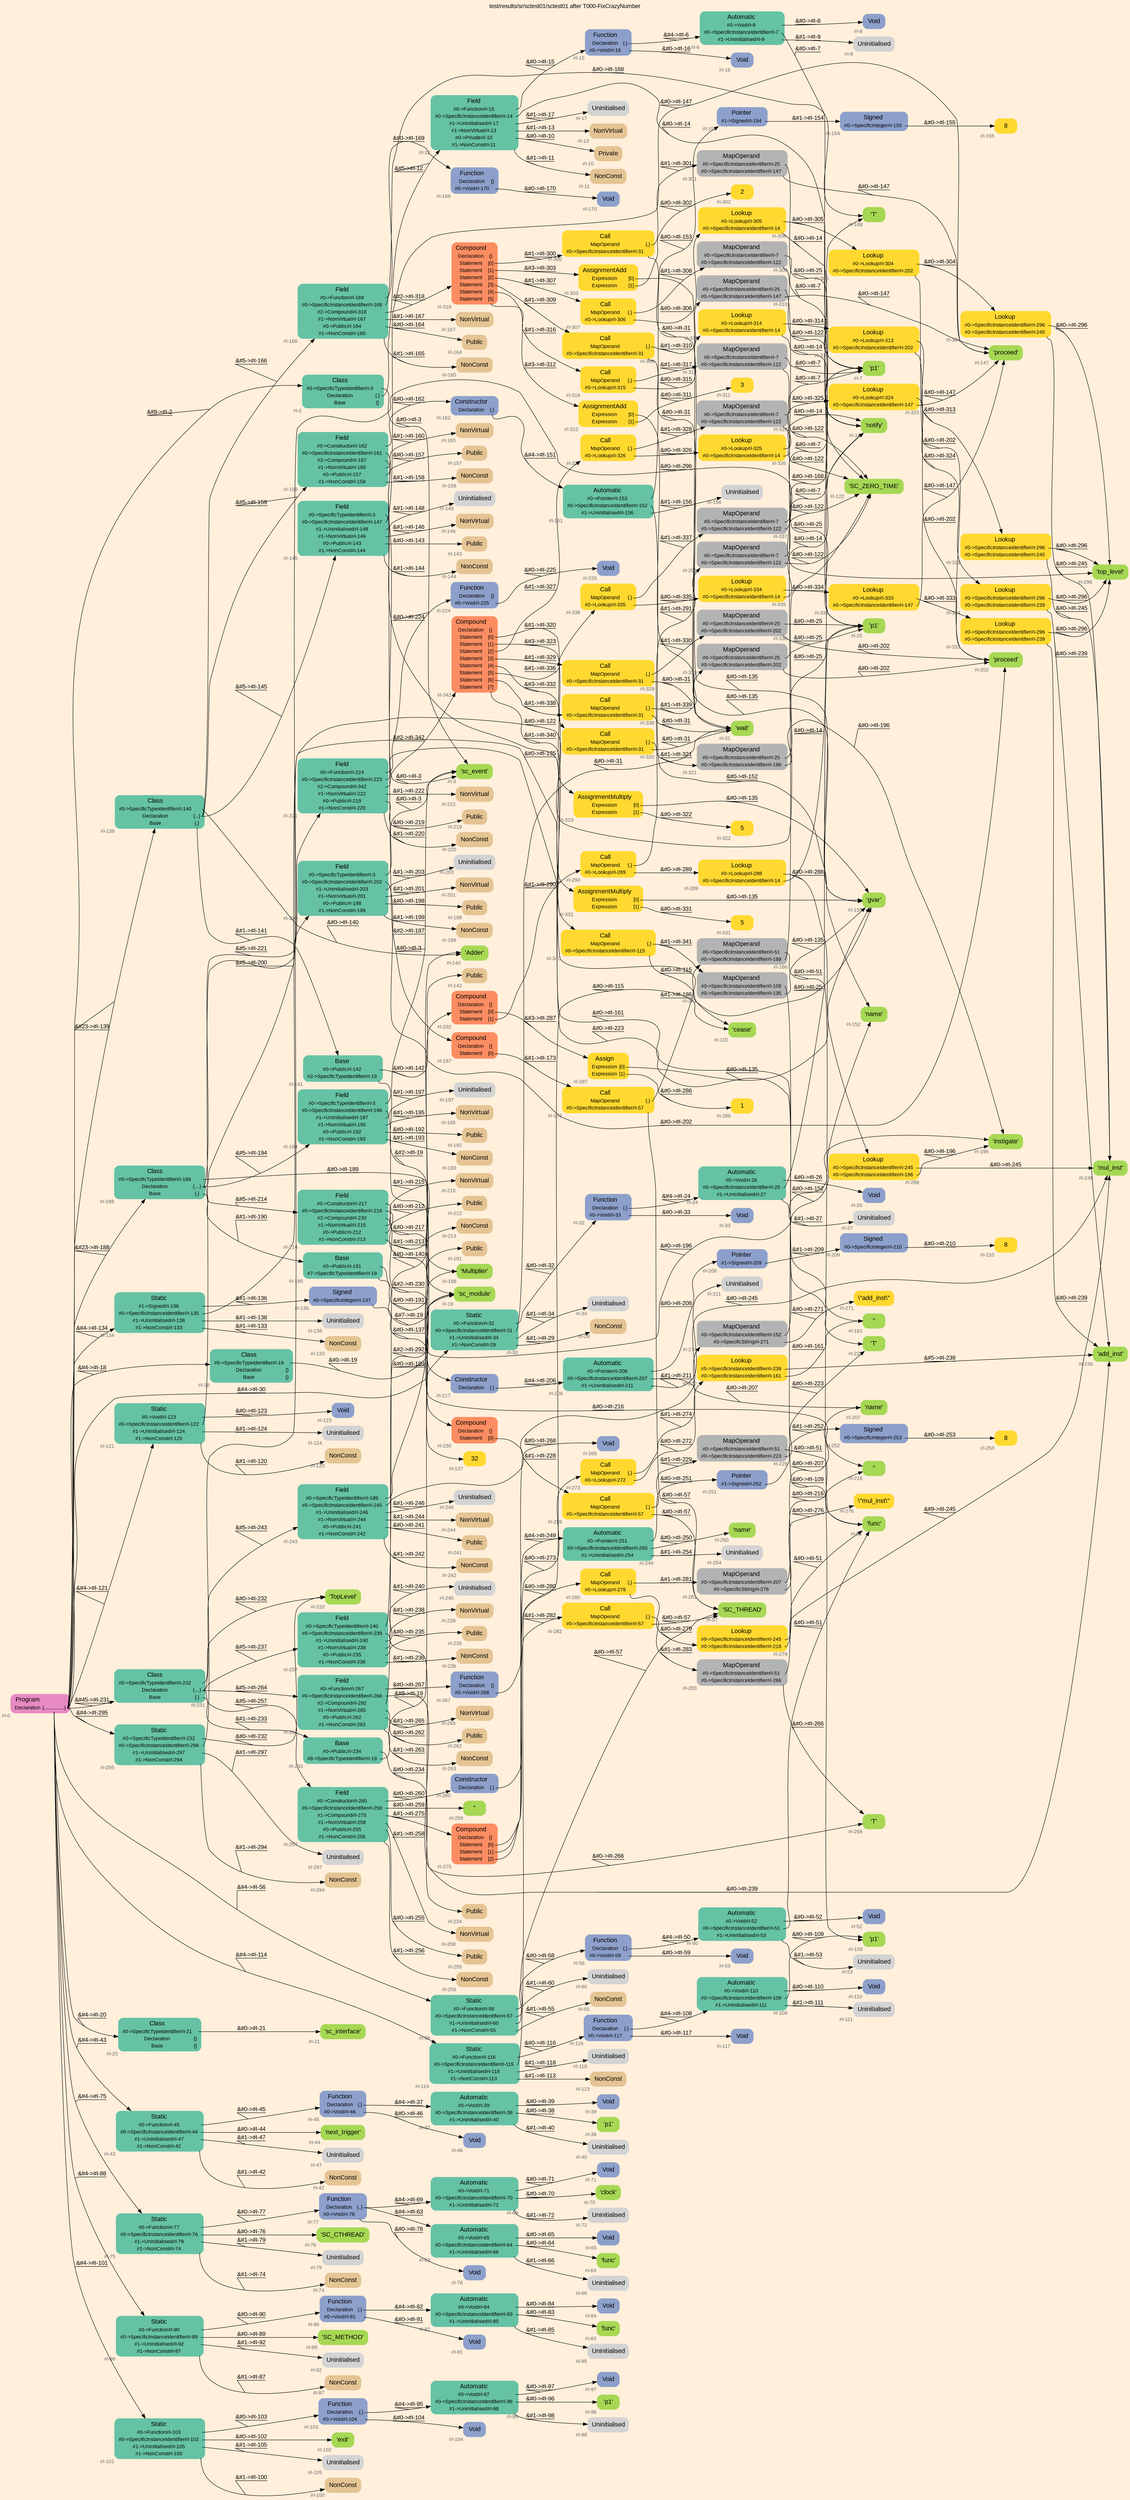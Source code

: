 digraph "test/results/sr/sctest01/sctest01 after T000-FixCrazyNumber" {
label = "test/results/sr/sctest01/sctest01 after T000-FixCrazyNumber"
labelloc = t
graph [
    rankdir = "LR"
    ranksep = 0.3
    bgcolor = antiquewhite1
    color = black
    fontcolor = black
    fontname = "Arial"
];
node [
    fontname = "Arial"
];
edge [
    fontname = "Arial"
];

// -------------------- node figure --------------------
// -------- block #I-0 ----------
"#I-0" [
    fillcolor = "/set28/4"
    xlabel = "#I-0"
    fontsize = "12"
    fontcolor = grey40
    shape = "plaintext"
    label = <<TABLE BORDER="0" CELLBORDER="0" CELLSPACING="0">
     <TR><TD><FONT COLOR="black" POINT-SIZE="15">Program</FONT></TD></TR>
     <TR><TD><FONT COLOR="black" POINT-SIZE="12">Declaration</FONT></TD><TD PORT="port0"><FONT COLOR="black" POINT-SIZE="12">{................}</FONT></TD></TR>
    </TABLE>>
    style = "rounded,filled"
];

// -------- block #I-2 ----------
"#I-2" [
    fillcolor = "/set28/1"
    xlabel = "#I-2"
    fontsize = "12"
    fontcolor = grey40
    shape = "plaintext"
    label = <<TABLE BORDER="0" CELLBORDER="0" CELLSPACING="0">
     <TR><TD><FONT COLOR="black" POINT-SIZE="15">Class</FONT></TD></TR>
     <TR><TD><FONT COLOR="black" POINT-SIZE="12">#0-&gt;SpecificTypeIdentifier#I-3</FONT></TD><TD PORT="port0"></TD></TR>
     <TR><TD><FONT COLOR="black" POINT-SIZE="12">Declaration</FONT></TD><TD PORT="port1"><FONT COLOR="black" POINT-SIZE="12">{.}</FONT></TD></TR>
     <TR><TD><FONT COLOR="black" POINT-SIZE="12">Base</FONT></TD><TD PORT="port2"><FONT COLOR="black" POINT-SIZE="12">{}</FONT></TD></TR>
    </TABLE>>
    style = "rounded,filled"
];

// -------- block #I-3 ----------
"#I-3" [
    fillcolor = "/set28/5"
    xlabel = "#I-3"
    fontsize = "12"
    fontcolor = grey40
    shape = "plaintext"
    label = <<TABLE BORDER="0" CELLBORDER="0" CELLSPACING="0">
     <TR><TD><FONT COLOR="black" POINT-SIZE="15">'sc_event'</FONT></TD></TR>
    </TABLE>>
    style = "rounded,filled"
];

// -------- block #I-12 ----------
"#I-12" [
    fillcolor = "/set28/1"
    xlabel = "#I-12"
    fontsize = "12"
    fontcolor = grey40
    shape = "plaintext"
    label = <<TABLE BORDER="0" CELLBORDER="0" CELLSPACING="0">
     <TR><TD><FONT COLOR="black" POINT-SIZE="15">Field</FONT></TD></TR>
     <TR><TD><FONT COLOR="black" POINT-SIZE="12">#0-&gt;Function#I-15</FONT></TD><TD PORT="port0"></TD></TR>
     <TR><TD><FONT COLOR="black" POINT-SIZE="12">#0-&gt;SpecificInstanceIdentifier#I-14</FONT></TD><TD PORT="port1"></TD></TR>
     <TR><TD><FONT COLOR="black" POINT-SIZE="12">#1-&gt;Uninitialised#I-17</FONT></TD><TD PORT="port2"></TD></TR>
     <TR><TD><FONT COLOR="black" POINT-SIZE="12">#1-&gt;NonVirtual#I-13</FONT></TD><TD PORT="port3"></TD></TR>
     <TR><TD><FONT COLOR="black" POINT-SIZE="12">#0-&gt;Private#I-10</FONT></TD><TD PORT="port4"></TD></TR>
     <TR><TD><FONT COLOR="black" POINT-SIZE="12">#1-&gt;NonConst#I-11</FONT></TD><TD PORT="port5"></TD></TR>
    </TABLE>>
    style = "rounded,filled"
];

// -------- block #I-15 ----------
"#I-15" [
    fillcolor = "/set28/3"
    xlabel = "#I-15"
    fontsize = "12"
    fontcolor = grey40
    shape = "plaintext"
    label = <<TABLE BORDER="0" CELLBORDER="0" CELLSPACING="0">
     <TR><TD><FONT COLOR="black" POINT-SIZE="15">Function</FONT></TD></TR>
     <TR><TD><FONT COLOR="black" POINT-SIZE="12">Declaration</FONT></TD><TD PORT="port0"><FONT COLOR="black" POINT-SIZE="12">{.}</FONT></TD></TR>
     <TR><TD><FONT COLOR="black" POINT-SIZE="12">#0-&gt;Void#I-16</FONT></TD><TD PORT="port1"></TD></TR>
    </TABLE>>
    style = "rounded,filled"
];

// -------- block #I-6 ----------
"#I-6" [
    fillcolor = "/set28/1"
    xlabel = "#I-6"
    fontsize = "12"
    fontcolor = grey40
    shape = "plaintext"
    label = <<TABLE BORDER="0" CELLBORDER="0" CELLSPACING="0">
     <TR><TD><FONT COLOR="black" POINT-SIZE="15">Automatic</FONT></TD></TR>
     <TR><TD><FONT COLOR="black" POINT-SIZE="12">#0-&gt;Void#I-8</FONT></TD><TD PORT="port0"></TD></TR>
     <TR><TD><FONT COLOR="black" POINT-SIZE="12">#0-&gt;SpecificInstanceIdentifier#I-7</FONT></TD><TD PORT="port1"></TD></TR>
     <TR><TD><FONT COLOR="black" POINT-SIZE="12">#1-&gt;Uninitialised#I-9</FONT></TD><TD PORT="port2"></TD></TR>
    </TABLE>>
    style = "rounded,filled"
];

// -------- block #I-8 ----------
"#I-8" [
    fillcolor = "/set28/3"
    xlabel = "#I-8"
    fontsize = "12"
    fontcolor = grey40
    shape = "plaintext"
    label = <<TABLE BORDER="0" CELLBORDER="0" CELLSPACING="0">
     <TR><TD><FONT COLOR="black" POINT-SIZE="15">Void</FONT></TD></TR>
    </TABLE>>
    style = "rounded,filled"
];

// -------- block #I-7 ----------
"#I-7" [
    fillcolor = "/set28/5"
    xlabel = "#I-7"
    fontsize = "12"
    fontcolor = grey40
    shape = "plaintext"
    label = <<TABLE BORDER="0" CELLBORDER="0" CELLSPACING="0">
     <TR><TD><FONT COLOR="black" POINT-SIZE="15">'p1'</FONT></TD></TR>
    </TABLE>>
    style = "rounded,filled"
];

// -------- block #I-9 ----------
"#I-9" [
    xlabel = "#I-9"
    fontsize = "12"
    fontcolor = grey40
    shape = "plaintext"
    label = <<TABLE BORDER="0" CELLBORDER="0" CELLSPACING="0">
     <TR><TD><FONT COLOR="black" POINT-SIZE="15">Uninitialised</FONT></TD></TR>
    </TABLE>>
    style = "rounded,filled"
];

// -------- block #I-16 ----------
"#I-16" [
    fillcolor = "/set28/3"
    xlabel = "#I-16"
    fontsize = "12"
    fontcolor = grey40
    shape = "plaintext"
    label = <<TABLE BORDER="0" CELLBORDER="0" CELLSPACING="0">
     <TR><TD><FONT COLOR="black" POINT-SIZE="15">Void</FONT></TD></TR>
    </TABLE>>
    style = "rounded,filled"
];

// -------- block #I-14 ----------
"#I-14" [
    fillcolor = "/set28/5"
    xlabel = "#I-14"
    fontsize = "12"
    fontcolor = grey40
    shape = "plaintext"
    label = <<TABLE BORDER="0" CELLBORDER="0" CELLSPACING="0">
     <TR><TD><FONT COLOR="black" POINT-SIZE="15">'notify'</FONT></TD></TR>
    </TABLE>>
    style = "rounded,filled"
];

// -------- block #I-17 ----------
"#I-17" [
    xlabel = "#I-17"
    fontsize = "12"
    fontcolor = grey40
    shape = "plaintext"
    label = <<TABLE BORDER="0" CELLBORDER="0" CELLSPACING="0">
     <TR><TD><FONT COLOR="black" POINT-SIZE="15">Uninitialised</FONT></TD></TR>
    </TABLE>>
    style = "rounded,filled"
];

// -------- block #I-13 ----------
"#I-13" [
    fillcolor = "/set28/7"
    xlabel = "#I-13"
    fontsize = "12"
    fontcolor = grey40
    shape = "plaintext"
    label = <<TABLE BORDER="0" CELLBORDER="0" CELLSPACING="0">
     <TR><TD><FONT COLOR="black" POINT-SIZE="15">NonVirtual</FONT></TD></TR>
    </TABLE>>
    style = "rounded,filled"
];

// -------- block #I-10 ----------
"#I-10" [
    fillcolor = "/set28/7"
    xlabel = "#I-10"
    fontsize = "12"
    fontcolor = grey40
    shape = "plaintext"
    label = <<TABLE BORDER="0" CELLBORDER="0" CELLSPACING="0">
     <TR><TD><FONT COLOR="black" POINT-SIZE="15">Private</FONT></TD></TR>
    </TABLE>>
    style = "rounded,filled"
];

// -------- block #I-11 ----------
"#I-11" [
    fillcolor = "/set28/7"
    xlabel = "#I-11"
    fontsize = "12"
    fontcolor = grey40
    shape = "plaintext"
    label = <<TABLE BORDER="0" CELLBORDER="0" CELLSPACING="0">
     <TR><TD><FONT COLOR="black" POINT-SIZE="15">NonConst</FONT></TD></TR>
    </TABLE>>
    style = "rounded,filled"
];

// -------- block #I-18 ----------
"#I-18" [
    fillcolor = "/set28/1"
    xlabel = "#I-18"
    fontsize = "12"
    fontcolor = grey40
    shape = "plaintext"
    label = <<TABLE BORDER="0" CELLBORDER="0" CELLSPACING="0">
     <TR><TD><FONT COLOR="black" POINT-SIZE="15">Class</FONT></TD></TR>
     <TR><TD><FONT COLOR="black" POINT-SIZE="12">#0-&gt;SpecificTypeIdentifier#I-19</FONT></TD><TD PORT="port0"></TD></TR>
     <TR><TD><FONT COLOR="black" POINT-SIZE="12">Declaration</FONT></TD><TD PORT="port1"><FONT COLOR="black" POINT-SIZE="12">{}</FONT></TD></TR>
     <TR><TD><FONT COLOR="black" POINT-SIZE="12">Base</FONT></TD><TD PORT="port2"><FONT COLOR="black" POINT-SIZE="12">{}</FONT></TD></TR>
    </TABLE>>
    style = "rounded,filled"
];

// -------- block #I-19 ----------
"#I-19" [
    fillcolor = "/set28/5"
    xlabel = "#I-19"
    fontsize = "12"
    fontcolor = grey40
    shape = "plaintext"
    label = <<TABLE BORDER="0" CELLBORDER="0" CELLSPACING="0">
     <TR><TD><FONT COLOR="black" POINT-SIZE="15">'sc_module'</FONT></TD></TR>
    </TABLE>>
    style = "rounded,filled"
];

// -------- block #I-20 ----------
"#I-20" [
    fillcolor = "/set28/1"
    xlabel = "#I-20"
    fontsize = "12"
    fontcolor = grey40
    shape = "plaintext"
    label = <<TABLE BORDER="0" CELLBORDER="0" CELLSPACING="0">
     <TR><TD><FONT COLOR="black" POINT-SIZE="15">Class</FONT></TD></TR>
     <TR><TD><FONT COLOR="black" POINT-SIZE="12">#0-&gt;SpecificTypeIdentifier#I-21</FONT></TD><TD PORT="port0"></TD></TR>
     <TR><TD><FONT COLOR="black" POINT-SIZE="12">Declaration</FONT></TD><TD PORT="port1"><FONT COLOR="black" POINT-SIZE="12">{}</FONT></TD></TR>
     <TR><TD><FONT COLOR="black" POINT-SIZE="12">Base</FONT></TD><TD PORT="port2"><FONT COLOR="black" POINT-SIZE="12">{}</FONT></TD></TR>
    </TABLE>>
    style = "rounded,filled"
];

// -------- block #I-21 ----------
"#I-21" [
    fillcolor = "/set28/5"
    xlabel = "#I-21"
    fontsize = "12"
    fontcolor = grey40
    shape = "plaintext"
    label = <<TABLE BORDER="0" CELLBORDER="0" CELLSPACING="0">
     <TR><TD><FONT COLOR="black" POINT-SIZE="15">'sc_interface'</FONT></TD></TR>
    </TABLE>>
    style = "rounded,filled"
];

// -------- block #I-30 ----------
"#I-30" [
    fillcolor = "/set28/1"
    xlabel = "#I-30"
    fontsize = "12"
    fontcolor = grey40
    shape = "plaintext"
    label = <<TABLE BORDER="0" CELLBORDER="0" CELLSPACING="0">
     <TR><TD><FONT COLOR="black" POINT-SIZE="15">Static</FONT></TD></TR>
     <TR><TD><FONT COLOR="black" POINT-SIZE="12">#0-&gt;Function#I-32</FONT></TD><TD PORT="port0"></TD></TR>
     <TR><TD><FONT COLOR="black" POINT-SIZE="12">#0-&gt;SpecificInstanceIdentifier#I-31</FONT></TD><TD PORT="port1"></TD></TR>
     <TR><TD><FONT COLOR="black" POINT-SIZE="12">#1-&gt;Uninitialised#I-34</FONT></TD><TD PORT="port2"></TD></TR>
     <TR><TD><FONT COLOR="black" POINT-SIZE="12">#1-&gt;NonConst#I-29</FONT></TD><TD PORT="port3"></TD></TR>
    </TABLE>>
    style = "rounded,filled"
];

// -------- block #I-32 ----------
"#I-32" [
    fillcolor = "/set28/3"
    xlabel = "#I-32"
    fontsize = "12"
    fontcolor = grey40
    shape = "plaintext"
    label = <<TABLE BORDER="0" CELLBORDER="0" CELLSPACING="0">
     <TR><TD><FONT COLOR="black" POINT-SIZE="15">Function</FONT></TD></TR>
     <TR><TD><FONT COLOR="black" POINT-SIZE="12">Declaration</FONT></TD><TD PORT="port0"><FONT COLOR="black" POINT-SIZE="12">{.}</FONT></TD></TR>
     <TR><TD><FONT COLOR="black" POINT-SIZE="12">#0-&gt;Void#I-33</FONT></TD><TD PORT="port1"></TD></TR>
    </TABLE>>
    style = "rounded,filled"
];

// -------- block #I-24 ----------
"#I-24" [
    fillcolor = "/set28/1"
    xlabel = "#I-24"
    fontsize = "12"
    fontcolor = grey40
    shape = "plaintext"
    label = <<TABLE BORDER="0" CELLBORDER="0" CELLSPACING="0">
     <TR><TD><FONT COLOR="black" POINT-SIZE="15">Automatic</FONT></TD></TR>
     <TR><TD><FONT COLOR="black" POINT-SIZE="12">#0-&gt;Void#I-26</FONT></TD><TD PORT="port0"></TD></TR>
     <TR><TD><FONT COLOR="black" POINT-SIZE="12">#0-&gt;SpecificInstanceIdentifier#I-25</FONT></TD><TD PORT="port1"></TD></TR>
     <TR><TD><FONT COLOR="black" POINT-SIZE="12">#1-&gt;Uninitialised#I-27</FONT></TD><TD PORT="port2"></TD></TR>
    </TABLE>>
    style = "rounded,filled"
];

// -------- block #I-26 ----------
"#I-26" [
    fillcolor = "/set28/3"
    xlabel = "#I-26"
    fontsize = "12"
    fontcolor = grey40
    shape = "plaintext"
    label = <<TABLE BORDER="0" CELLBORDER="0" CELLSPACING="0">
     <TR><TD><FONT COLOR="black" POINT-SIZE="15">Void</FONT></TD></TR>
    </TABLE>>
    style = "rounded,filled"
];

// -------- block #I-25 ----------
"#I-25" [
    fillcolor = "/set28/5"
    xlabel = "#I-25"
    fontsize = "12"
    fontcolor = grey40
    shape = "plaintext"
    label = <<TABLE BORDER="0" CELLBORDER="0" CELLSPACING="0">
     <TR><TD><FONT COLOR="black" POINT-SIZE="15">'p1'</FONT></TD></TR>
    </TABLE>>
    style = "rounded,filled"
];

// -------- block #I-27 ----------
"#I-27" [
    xlabel = "#I-27"
    fontsize = "12"
    fontcolor = grey40
    shape = "plaintext"
    label = <<TABLE BORDER="0" CELLBORDER="0" CELLSPACING="0">
     <TR><TD><FONT COLOR="black" POINT-SIZE="15">Uninitialised</FONT></TD></TR>
    </TABLE>>
    style = "rounded,filled"
];

// -------- block #I-33 ----------
"#I-33" [
    fillcolor = "/set28/3"
    xlabel = "#I-33"
    fontsize = "12"
    fontcolor = grey40
    shape = "plaintext"
    label = <<TABLE BORDER="0" CELLBORDER="0" CELLSPACING="0">
     <TR><TD><FONT COLOR="black" POINT-SIZE="15">Void</FONT></TD></TR>
    </TABLE>>
    style = "rounded,filled"
];

// -------- block #I-31 ----------
"#I-31" [
    fillcolor = "/set28/5"
    xlabel = "#I-31"
    fontsize = "12"
    fontcolor = grey40
    shape = "plaintext"
    label = <<TABLE BORDER="0" CELLBORDER="0" CELLSPACING="0">
     <TR><TD><FONT COLOR="black" POINT-SIZE="15">'wait'</FONT></TD></TR>
    </TABLE>>
    style = "rounded,filled"
];

// -------- block #I-34 ----------
"#I-34" [
    xlabel = "#I-34"
    fontsize = "12"
    fontcolor = grey40
    shape = "plaintext"
    label = <<TABLE BORDER="0" CELLBORDER="0" CELLSPACING="0">
     <TR><TD><FONT COLOR="black" POINT-SIZE="15">Uninitialised</FONT></TD></TR>
    </TABLE>>
    style = "rounded,filled"
];

// -------- block #I-29 ----------
"#I-29" [
    fillcolor = "/set28/7"
    xlabel = "#I-29"
    fontsize = "12"
    fontcolor = grey40
    shape = "plaintext"
    label = <<TABLE BORDER="0" CELLBORDER="0" CELLSPACING="0">
     <TR><TD><FONT COLOR="black" POINT-SIZE="15">NonConst</FONT></TD></TR>
    </TABLE>>
    style = "rounded,filled"
];

// -------- block #I-43 ----------
"#I-43" [
    fillcolor = "/set28/1"
    xlabel = "#I-43"
    fontsize = "12"
    fontcolor = grey40
    shape = "plaintext"
    label = <<TABLE BORDER="0" CELLBORDER="0" CELLSPACING="0">
     <TR><TD><FONT COLOR="black" POINT-SIZE="15">Static</FONT></TD></TR>
     <TR><TD><FONT COLOR="black" POINT-SIZE="12">#0-&gt;Function#I-45</FONT></TD><TD PORT="port0"></TD></TR>
     <TR><TD><FONT COLOR="black" POINT-SIZE="12">#0-&gt;SpecificInstanceIdentifier#I-44</FONT></TD><TD PORT="port1"></TD></TR>
     <TR><TD><FONT COLOR="black" POINT-SIZE="12">#1-&gt;Uninitialised#I-47</FONT></TD><TD PORT="port2"></TD></TR>
     <TR><TD><FONT COLOR="black" POINT-SIZE="12">#1-&gt;NonConst#I-42</FONT></TD><TD PORT="port3"></TD></TR>
    </TABLE>>
    style = "rounded,filled"
];

// -------- block #I-45 ----------
"#I-45" [
    fillcolor = "/set28/3"
    xlabel = "#I-45"
    fontsize = "12"
    fontcolor = grey40
    shape = "plaintext"
    label = <<TABLE BORDER="0" CELLBORDER="0" CELLSPACING="0">
     <TR><TD><FONT COLOR="black" POINT-SIZE="15">Function</FONT></TD></TR>
     <TR><TD><FONT COLOR="black" POINT-SIZE="12">Declaration</FONT></TD><TD PORT="port0"><FONT COLOR="black" POINT-SIZE="12">{.}</FONT></TD></TR>
     <TR><TD><FONT COLOR="black" POINT-SIZE="12">#0-&gt;Void#I-46</FONT></TD><TD PORT="port1"></TD></TR>
    </TABLE>>
    style = "rounded,filled"
];

// -------- block #I-37 ----------
"#I-37" [
    fillcolor = "/set28/1"
    xlabel = "#I-37"
    fontsize = "12"
    fontcolor = grey40
    shape = "plaintext"
    label = <<TABLE BORDER="0" CELLBORDER="0" CELLSPACING="0">
     <TR><TD><FONT COLOR="black" POINT-SIZE="15">Automatic</FONT></TD></TR>
     <TR><TD><FONT COLOR="black" POINT-SIZE="12">#0-&gt;Void#I-39</FONT></TD><TD PORT="port0"></TD></TR>
     <TR><TD><FONT COLOR="black" POINT-SIZE="12">#0-&gt;SpecificInstanceIdentifier#I-38</FONT></TD><TD PORT="port1"></TD></TR>
     <TR><TD><FONT COLOR="black" POINT-SIZE="12">#1-&gt;Uninitialised#I-40</FONT></TD><TD PORT="port2"></TD></TR>
    </TABLE>>
    style = "rounded,filled"
];

// -------- block #I-39 ----------
"#I-39" [
    fillcolor = "/set28/3"
    xlabel = "#I-39"
    fontsize = "12"
    fontcolor = grey40
    shape = "plaintext"
    label = <<TABLE BORDER="0" CELLBORDER="0" CELLSPACING="0">
     <TR><TD><FONT COLOR="black" POINT-SIZE="15">Void</FONT></TD></TR>
    </TABLE>>
    style = "rounded,filled"
];

// -------- block #I-38 ----------
"#I-38" [
    fillcolor = "/set28/5"
    xlabel = "#I-38"
    fontsize = "12"
    fontcolor = grey40
    shape = "plaintext"
    label = <<TABLE BORDER="0" CELLBORDER="0" CELLSPACING="0">
     <TR><TD><FONT COLOR="black" POINT-SIZE="15">'p1'</FONT></TD></TR>
    </TABLE>>
    style = "rounded,filled"
];

// -------- block #I-40 ----------
"#I-40" [
    xlabel = "#I-40"
    fontsize = "12"
    fontcolor = grey40
    shape = "plaintext"
    label = <<TABLE BORDER="0" CELLBORDER="0" CELLSPACING="0">
     <TR><TD><FONT COLOR="black" POINT-SIZE="15">Uninitialised</FONT></TD></TR>
    </TABLE>>
    style = "rounded,filled"
];

// -------- block #I-46 ----------
"#I-46" [
    fillcolor = "/set28/3"
    xlabel = "#I-46"
    fontsize = "12"
    fontcolor = grey40
    shape = "plaintext"
    label = <<TABLE BORDER="0" CELLBORDER="0" CELLSPACING="0">
     <TR><TD><FONT COLOR="black" POINT-SIZE="15">Void</FONT></TD></TR>
    </TABLE>>
    style = "rounded,filled"
];

// -------- block #I-44 ----------
"#I-44" [
    fillcolor = "/set28/5"
    xlabel = "#I-44"
    fontsize = "12"
    fontcolor = grey40
    shape = "plaintext"
    label = <<TABLE BORDER="0" CELLBORDER="0" CELLSPACING="0">
     <TR><TD><FONT COLOR="black" POINT-SIZE="15">'next_trigger'</FONT></TD></TR>
    </TABLE>>
    style = "rounded,filled"
];

// -------- block #I-47 ----------
"#I-47" [
    xlabel = "#I-47"
    fontsize = "12"
    fontcolor = grey40
    shape = "plaintext"
    label = <<TABLE BORDER="0" CELLBORDER="0" CELLSPACING="0">
     <TR><TD><FONT COLOR="black" POINT-SIZE="15">Uninitialised</FONT></TD></TR>
    </TABLE>>
    style = "rounded,filled"
];

// -------- block #I-42 ----------
"#I-42" [
    fillcolor = "/set28/7"
    xlabel = "#I-42"
    fontsize = "12"
    fontcolor = grey40
    shape = "plaintext"
    label = <<TABLE BORDER="0" CELLBORDER="0" CELLSPACING="0">
     <TR><TD><FONT COLOR="black" POINT-SIZE="15">NonConst</FONT></TD></TR>
    </TABLE>>
    style = "rounded,filled"
];

// -------- block #I-56 ----------
"#I-56" [
    fillcolor = "/set28/1"
    xlabel = "#I-56"
    fontsize = "12"
    fontcolor = grey40
    shape = "plaintext"
    label = <<TABLE BORDER="0" CELLBORDER="0" CELLSPACING="0">
     <TR><TD><FONT COLOR="black" POINT-SIZE="15">Static</FONT></TD></TR>
     <TR><TD><FONT COLOR="black" POINT-SIZE="12">#0-&gt;Function#I-58</FONT></TD><TD PORT="port0"></TD></TR>
     <TR><TD><FONT COLOR="black" POINT-SIZE="12">#0-&gt;SpecificInstanceIdentifier#I-57</FONT></TD><TD PORT="port1"></TD></TR>
     <TR><TD><FONT COLOR="black" POINT-SIZE="12">#1-&gt;Uninitialised#I-60</FONT></TD><TD PORT="port2"></TD></TR>
     <TR><TD><FONT COLOR="black" POINT-SIZE="12">#1-&gt;NonConst#I-55</FONT></TD><TD PORT="port3"></TD></TR>
    </TABLE>>
    style = "rounded,filled"
];

// -------- block #I-58 ----------
"#I-58" [
    fillcolor = "/set28/3"
    xlabel = "#I-58"
    fontsize = "12"
    fontcolor = grey40
    shape = "plaintext"
    label = <<TABLE BORDER="0" CELLBORDER="0" CELLSPACING="0">
     <TR><TD><FONT COLOR="black" POINT-SIZE="15">Function</FONT></TD></TR>
     <TR><TD><FONT COLOR="black" POINT-SIZE="12">Declaration</FONT></TD><TD PORT="port0"><FONT COLOR="black" POINT-SIZE="12">{.}</FONT></TD></TR>
     <TR><TD><FONT COLOR="black" POINT-SIZE="12">#0-&gt;Void#I-59</FONT></TD><TD PORT="port1"></TD></TR>
    </TABLE>>
    style = "rounded,filled"
];

// -------- block #I-50 ----------
"#I-50" [
    fillcolor = "/set28/1"
    xlabel = "#I-50"
    fontsize = "12"
    fontcolor = grey40
    shape = "plaintext"
    label = <<TABLE BORDER="0" CELLBORDER="0" CELLSPACING="0">
     <TR><TD><FONT COLOR="black" POINT-SIZE="15">Automatic</FONT></TD></TR>
     <TR><TD><FONT COLOR="black" POINT-SIZE="12">#0-&gt;Void#I-52</FONT></TD><TD PORT="port0"></TD></TR>
     <TR><TD><FONT COLOR="black" POINT-SIZE="12">#0-&gt;SpecificInstanceIdentifier#I-51</FONT></TD><TD PORT="port1"></TD></TR>
     <TR><TD><FONT COLOR="black" POINT-SIZE="12">#1-&gt;Uninitialised#I-53</FONT></TD><TD PORT="port2"></TD></TR>
    </TABLE>>
    style = "rounded,filled"
];

// -------- block #I-52 ----------
"#I-52" [
    fillcolor = "/set28/3"
    xlabel = "#I-52"
    fontsize = "12"
    fontcolor = grey40
    shape = "plaintext"
    label = <<TABLE BORDER="0" CELLBORDER="0" CELLSPACING="0">
     <TR><TD><FONT COLOR="black" POINT-SIZE="15">Void</FONT></TD></TR>
    </TABLE>>
    style = "rounded,filled"
];

// -------- block #I-51 ----------
"#I-51" [
    fillcolor = "/set28/5"
    xlabel = "#I-51"
    fontsize = "12"
    fontcolor = grey40
    shape = "plaintext"
    label = <<TABLE BORDER="0" CELLBORDER="0" CELLSPACING="0">
     <TR><TD><FONT COLOR="black" POINT-SIZE="15">'func'</FONT></TD></TR>
    </TABLE>>
    style = "rounded,filled"
];

// -------- block #I-53 ----------
"#I-53" [
    xlabel = "#I-53"
    fontsize = "12"
    fontcolor = grey40
    shape = "plaintext"
    label = <<TABLE BORDER="0" CELLBORDER="0" CELLSPACING="0">
     <TR><TD><FONT COLOR="black" POINT-SIZE="15">Uninitialised</FONT></TD></TR>
    </TABLE>>
    style = "rounded,filled"
];

// -------- block #I-59 ----------
"#I-59" [
    fillcolor = "/set28/3"
    xlabel = "#I-59"
    fontsize = "12"
    fontcolor = grey40
    shape = "plaintext"
    label = <<TABLE BORDER="0" CELLBORDER="0" CELLSPACING="0">
     <TR><TD><FONT COLOR="black" POINT-SIZE="15">Void</FONT></TD></TR>
    </TABLE>>
    style = "rounded,filled"
];

// -------- block #I-57 ----------
"#I-57" [
    fillcolor = "/set28/5"
    xlabel = "#I-57"
    fontsize = "12"
    fontcolor = grey40
    shape = "plaintext"
    label = <<TABLE BORDER="0" CELLBORDER="0" CELLSPACING="0">
     <TR><TD><FONT COLOR="black" POINT-SIZE="15">'SC_THREAD'</FONT></TD></TR>
    </TABLE>>
    style = "rounded,filled"
];

// -------- block #I-60 ----------
"#I-60" [
    xlabel = "#I-60"
    fontsize = "12"
    fontcolor = grey40
    shape = "plaintext"
    label = <<TABLE BORDER="0" CELLBORDER="0" CELLSPACING="0">
     <TR><TD><FONT COLOR="black" POINT-SIZE="15">Uninitialised</FONT></TD></TR>
    </TABLE>>
    style = "rounded,filled"
];

// -------- block #I-55 ----------
"#I-55" [
    fillcolor = "/set28/7"
    xlabel = "#I-55"
    fontsize = "12"
    fontcolor = grey40
    shape = "plaintext"
    label = <<TABLE BORDER="0" CELLBORDER="0" CELLSPACING="0">
     <TR><TD><FONT COLOR="black" POINT-SIZE="15">NonConst</FONT></TD></TR>
    </TABLE>>
    style = "rounded,filled"
];

// -------- block #I-75 ----------
"#I-75" [
    fillcolor = "/set28/1"
    xlabel = "#I-75"
    fontsize = "12"
    fontcolor = grey40
    shape = "plaintext"
    label = <<TABLE BORDER="0" CELLBORDER="0" CELLSPACING="0">
     <TR><TD><FONT COLOR="black" POINT-SIZE="15">Static</FONT></TD></TR>
     <TR><TD><FONT COLOR="black" POINT-SIZE="12">#0-&gt;Function#I-77</FONT></TD><TD PORT="port0"></TD></TR>
     <TR><TD><FONT COLOR="black" POINT-SIZE="12">#0-&gt;SpecificInstanceIdentifier#I-76</FONT></TD><TD PORT="port1"></TD></TR>
     <TR><TD><FONT COLOR="black" POINT-SIZE="12">#1-&gt;Uninitialised#I-79</FONT></TD><TD PORT="port2"></TD></TR>
     <TR><TD><FONT COLOR="black" POINT-SIZE="12">#1-&gt;NonConst#I-74</FONT></TD><TD PORT="port3"></TD></TR>
    </TABLE>>
    style = "rounded,filled"
];

// -------- block #I-77 ----------
"#I-77" [
    fillcolor = "/set28/3"
    xlabel = "#I-77"
    fontsize = "12"
    fontcolor = grey40
    shape = "plaintext"
    label = <<TABLE BORDER="0" CELLBORDER="0" CELLSPACING="0">
     <TR><TD><FONT COLOR="black" POINT-SIZE="15">Function</FONT></TD></TR>
     <TR><TD><FONT COLOR="black" POINT-SIZE="12">Declaration</FONT></TD><TD PORT="port0"><FONT COLOR="black" POINT-SIZE="12">{..}</FONT></TD></TR>
     <TR><TD><FONT COLOR="black" POINT-SIZE="12">#0-&gt;Void#I-78</FONT></TD><TD PORT="port1"></TD></TR>
    </TABLE>>
    style = "rounded,filled"
];

// -------- block #I-63 ----------
"#I-63" [
    fillcolor = "/set28/1"
    xlabel = "#I-63"
    fontsize = "12"
    fontcolor = grey40
    shape = "plaintext"
    label = <<TABLE BORDER="0" CELLBORDER="0" CELLSPACING="0">
     <TR><TD><FONT COLOR="black" POINT-SIZE="15">Automatic</FONT></TD></TR>
     <TR><TD><FONT COLOR="black" POINT-SIZE="12">#0-&gt;Void#I-65</FONT></TD><TD PORT="port0"></TD></TR>
     <TR><TD><FONT COLOR="black" POINT-SIZE="12">#0-&gt;SpecificInstanceIdentifier#I-64</FONT></TD><TD PORT="port1"></TD></TR>
     <TR><TD><FONT COLOR="black" POINT-SIZE="12">#1-&gt;Uninitialised#I-66</FONT></TD><TD PORT="port2"></TD></TR>
    </TABLE>>
    style = "rounded,filled"
];

// -------- block #I-65 ----------
"#I-65" [
    fillcolor = "/set28/3"
    xlabel = "#I-65"
    fontsize = "12"
    fontcolor = grey40
    shape = "plaintext"
    label = <<TABLE BORDER="0" CELLBORDER="0" CELLSPACING="0">
     <TR><TD><FONT COLOR="black" POINT-SIZE="15">Void</FONT></TD></TR>
    </TABLE>>
    style = "rounded,filled"
];

// -------- block #I-64 ----------
"#I-64" [
    fillcolor = "/set28/5"
    xlabel = "#I-64"
    fontsize = "12"
    fontcolor = grey40
    shape = "plaintext"
    label = <<TABLE BORDER="0" CELLBORDER="0" CELLSPACING="0">
     <TR><TD><FONT COLOR="black" POINT-SIZE="15">'func'</FONT></TD></TR>
    </TABLE>>
    style = "rounded,filled"
];

// -------- block #I-66 ----------
"#I-66" [
    xlabel = "#I-66"
    fontsize = "12"
    fontcolor = grey40
    shape = "plaintext"
    label = <<TABLE BORDER="0" CELLBORDER="0" CELLSPACING="0">
     <TR><TD><FONT COLOR="black" POINT-SIZE="15">Uninitialised</FONT></TD></TR>
    </TABLE>>
    style = "rounded,filled"
];

// -------- block #I-69 ----------
"#I-69" [
    fillcolor = "/set28/1"
    xlabel = "#I-69"
    fontsize = "12"
    fontcolor = grey40
    shape = "plaintext"
    label = <<TABLE BORDER="0" CELLBORDER="0" CELLSPACING="0">
     <TR><TD><FONT COLOR="black" POINT-SIZE="15">Automatic</FONT></TD></TR>
     <TR><TD><FONT COLOR="black" POINT-SIZE="12">#0-&gt;Void#I-71</FONT></TD><TD PORT="port0"></TD></TR>
     <TR><TD><FONT COLOR="black" POINT-SIZE="12">#0-&gt;SpecificInstanceIdentifier#I-70</FONT></TD><TD PORT="port1"></TD></TR>
     <TR><TD><FONT COLOR="black" POINT-SIZE="12">#1-&gt;Uninitialised#I-72</FONT></TD><TD PORT="port2"></TD></TR>
    </TABLE>>
    style = "rounded,filled"
];

// -------- block #I-71 ----------
"#I-71" [
    fillcolor = "/set28/3"
    xlabel = "#I-71"
    fontsize = "12"
    fontcolor = grey40
    shape = "plaintext"
    label = <<TABLE BORDER="0" CELLBORDER="0" CELLSPACING="0">
     <TR><TD><FONT COLOR="black" POINT-SIZE="15">Void</FONT></TD></TR>
    </TABLE>>
    style = "rounded,filled"
];

// -------- block #I-70 ----------
"#I-70" [
    fillcolor = "/set28/5"
    xlabel = "#I-70"
    fontsize = "12"
    fontcolor = grey40
    shape = "plaintext"
    label = <<TABLE BORDER="0" CELLBORDER="0" CELLSPACING="0">
     <TR><TD><FONT COLOR="black" POINT-SIZE="15">'clock'</FONT></TD></TR>
    </TABLE>>
    style = "rounded,filled"
];

// -------- block #I-72 ----------
"#I-72" [
    xlabel = "#I-72"
    fontsize = "12"
    fontcolor = grey40
    shape = "plaintext"
    label = <<TABLE BORDER="0" CELLBORDER="0" CELLSPACING="0">
     <TR><TD><FONT COLOR="black" POINT-SIZE="15">Uninitialised</FONT></TD></TR>
    </TABLE>>
    style = "rounded,filled"
];

// -------- block #I-78 ----------
"#I-78" [
    fillcolor = "/set28/3"
    xlabel = "#I-78"
    fontsize = "12"
    fontcolor = grey40
    shape = "plaintext"
    label = <<TABLE BORDER="0" CELLBORDER="0" CELLSPACING="0">
     <TR><TD><FONT COLOR="black" POINT-SIZE="15">Void</FONT></TD></TR>
    </TABLE>>
    style = "rounded,filled"
];

// -------- block #I-76 ----------
"#I-76" [
    fillcolor = "/set28/5"
    xlabel = "#I-76"
    fontsize = "12"
    fontcolor = grey40
    shape = "plaintext"
    label = <<TABLE BORDER="0" CELLBORDER="0" CELLSPACING="0">
     <TR><TD><FONT COLOR="black" POINT-SIZE="15">'SC_CTHREAD'</FONT></TD></TR>
    </TABLE>>
    style = "rounded,filled"
];

// -------- block #I-79 ----------
"#I-79" [
    xlabel = "#I-79"
    fontsize = "12"
    fontcolor = grey40
    shape = "plaintext"
    label = <<TABLE BORDER="0" CELLBORDER="0" CELLSPACING="0">
     <TR><TD><FONT COLOR="black" POINT-SIZE="15">Uninitialised</FONT></TD></TR>
    </TABLE>>
    style = "rounded,filled"
];

// -------- block #I-74 ----------
"#I-74" [
    fillcolor = "/set28/7"
    xlabel = "#I-74"
    fontsize = "12"
    fontcolor = grey40
    shape = "plaintext"
    label = <<TABLE BORDER="0" CELLBORDER="0" CELLSPACING="0">
     <TR><TD><FONT COLOR="black" POINT-SIZE="15">NonConst</FONT></TD></TR>
    </TABLE>>
    style = "rounded,filled"
];

// -------- block #I-88 ----------
"#I-88" [
    fillcolor = "/set28/1"
    xlabel = "#I-88"
    fontsize = "12"
    fontcolor = grey40
    shape = "plaintext"
    label = <<TABLE BORDER="0" CELLBORDER="0" CELLSPACING="0">
     <TR><TD><FONT COLOR="black" POINT-SIZE="15">Static</FONT></TD></TR>
     <TR><TD><FONT COLOR="black" POINT-SIZE="12">#0-&gt;Function#I-90</FONT></TD><TD PORT="port0"></TD></TR>
     <TR><TD><FONT COLOR="black" POINT-SIZE="12">#0-&gt;SpecificInstanceIdentifier#I-89</FONT></TD><TD PORT="port1"></TD></TR>
     <TR><TD><FONT COLOR="black" POINT-SIZE="12">#1-&gt;Uninitialised#I-92</FONT></TD><TD PORT="port2"></TD></TR>
     <TR><TD><FONT COLOR="black" POINT-SIZE="12">#1-&gt;NonConst#I-87</FONT></TD><TD PORT="port3"></TD></TR>
    </TABLE>>
    style = "rounded,filled"
];

// -------- block #I-90 ----------
"#I-90" [
    fillcolor = "/set28/3"
    xlabel = "#I-90"
    fontsize = "12"
    fontcolor = grey40
    shape = "plaintext"
    label = <<TABLE BORDER="0" CELLBORDER="0" CELLSPACING="0">
     <TR><TD><FONT COLOR="black" POINT-SIZE="15">Function</FONT></TD></TR>
     <TR><TD><FONT COLOR="black" POINT-SIZE="12">Declaration</FONT></TD><TD PORT="port0"><FONT COLOR="black" POINT-SIZE="12">{.}</FONT></TD></TR>
     <TR><TD><FONT COLOR="black" POINT-SIZE="12">#0-&gt;Void#I-91</FONT></TD><TD PORT="port1"></TD></TR>
    </TABLE>>
    style = "rounded,filled"
];

// -------- block #I-82 ----------
"#I-82" [
    fillcolor = "/set28/1"
    xlabel = "#I-82"
    fontsize = "12"
    fontcolor = grey40
    shape = "plaintext"
    label = <<TABLE BORDER="0" CELLBORDER="0" CELLSPACING="0">
     <TR><TD><FONT COLOR="black" POINT-SIZE="15">Automatic</FONT></TD></TR>
     <TR><TD><FONT COLOR="black" POINT-SIZE="12">#0-&gt;Void#I-84</FONT></TD><TD PORT="port0"></TD></TR>
     <TR><TD><FONT COLOR="black" POINT-SIZE="12">#0-&gt;SpecificInstanceIdentifier#I-83</FONT></TD><TD PORT="port1"></TD></TR>
     <TR><TD><FONT COLOR="black" POINT-SIZE="12">#1-&gt;Uninitialised#I-85</FONT></TD><TD PORT="port2"></TD></TR>
    </TABLE>>
    style = "rounded,filled"
];

// -------- block #I-84 ----------
"#I-84" [
    fillcolor = "/set28/3"
    xlabel = "#I-84"
    fontsize = "12"
    fontcolor = grey40
    shape = "plaintext"
    label = <<TABLE BORDER="0" CELLBORDER="0" CELLSPACING="0">
     <TR><TD><FONT COLOR="black" POINT-SIZE="15">Void</FONT></TD></TR>
    </TABLE>>
    style = "rounded,filled"
];

// -------- block #I-83 ----------
"#I-83" [
    fillcolor = "/set28/5"
    xlabel = "#I-83"
    fontsize = "12"
    fontcolor = grey40
    shape = "plaintext"
    label = <<TABLE BORDER="0" CELLBORDER="0" CELLSPACING="0">
     <TR><TD><FONT COLOR="black" POINT-SIZE="15">'func'</FONT></TD></TR>
    </TABLE>>
    style = "rounded,filled"
];

// -------- block #I-85 ----------
"#I-85" [
    xlabel = "#I-85"
    fontsize = "12"
    fontcolor = grey40
    shape = "plaintext"
    label = <<TABLE BORDER="0" CELLBORDER="0" CELLSPACING="0">
     <TR><TD><FONT COLOR="black" POINT-SIZE="15">Uninitialised</FONT></TD></TR>
    </TABLE>>
    style = "rounded,filled"
];

// -------- block #I-91 ----------
"#I-91" [
    fillcolor = "/set28/3"
    xlabel = "#I-91"
    fontsize = "12"
    fontcolor = grey40
    shape = "plaintext"
    label = <<TABLE BORDER="0" CELLBORDER="0" CELLSPACING="0">
     <TR><TD><FONT COLOR="black" POINT-SIZE="15">Void</FONT></TD></TR>
    </TABLE>>
    style = "rounded,filled"
];

// -------- block #I-89 ----------
"#I-89" [
    fillcolor = "/set28/5"
    xlabel = "#I-89"
    fontsize = "12"
    fontcolor = grey40
    shape = "plaintext"
    label = <<TABLE BORDER="0" CELLBORDER="0" CELLSPACING="0">
     <TR><TD><FONT COLOR="black" POINT-SIZE="15">'SC_METHOD'</FONT></TD></TR>
    </TABLE>>
    style = "rounded,filled"
];

// -------- block #I-92 ----------
"#I-92" [
    xlabel = "#I-92"
    fontsize = "12"
    fontcolor = grey40
    shape = "plaintext"
    label = <<TABLE BORDER="0" CELLBORDER="0" CELLSPACING="0">
     <TR><TD><FONT COLOR="black" POINT-SIZE="15">Uninitialised</FONT></TD></TR>
    </TABLE>>
    style = "rounded,filled"
];

// -------- block #I-87 ----------
"#I-87" [
    fillcolor = "/set28/7"
    xlabel = "#I-87"
    fontsize = "12"
    fontcolor = grey40
    shape = "plaintext"
    label = <<TABLE BORDER="0" CELLBORDER="0" CELLSPACING="0">
     <TR><TD><FONT COLOR="black" POINT-SIZE="15">NonConst</FONT></TD></TR>
    </TABLE>>
    style = "rounded,filled"
];

// -------- block #I-101 ----------
"#I-101" [
    fillcolor = "/set28/1"
    xlabel = "#I-101"
    fontsize = "12"
    fontcolor = grey40
    shape = "plaintext"
    label = <<TABLE BORDER="0" CELLBORDER="0" CELLSPACING="0">
     <TR><TD><FONT COLOR="black" POINT-SIZE="15">Static</FONT></TD></TR>
     <TR><TD><FONT COLOR="black" POINT-SIZE="12">#0-&gt;Function#I-103</FONT></TD><TD PORT="port0"></TD></TR>
     <TR><TD><FONT COLOR="black" POINT-SIZE="12">#0-&gt;SpecificInstanceIdentifier#I-102</FONT></TD><TD PORT="port1"></TD></TR>
     <TR><TD><FONT COLOR="black" POINT-SIZE="12">#1-&gt;Uninitialised#I-105</FONT></TD><TD PORT="port2"></TD></TR>
     <TR><TD><FONT COLOR="black" POINT-SIZE="12">#1-&gt;NonConst#I-100</FONT></TD><TD PORT="port3"></TD></TR>
    </TABLE>>
    style = "rounded,filled"
];

// -------- block #I-103 ----------
"#I-103" [
    fillcolor = "/set28/3"
    xlabel = "#I-103"
    fontsize = "12"
    fontcolor = grey40
    shape = "plaintext"
    label = <<TABLE BORDER="0" CELLBORDER="0" CELLSPACING="0">
     <TR><TD><FONT COLOR="black" POINT-SIZE="15">Function</FONT></TD></TR>
     <TR><TD><FONT COLOR="black" POINT-SIZE="12">Declaration</FONT></TD><TD PORT="port0"><FONT COLOR="black" POINT-SIZE="12">{.}</FONT></TD></TR>
     <TR><TD><FONT COLOR="black" POINT-SIZE="12">#0-&gt;Void#I-104</FONT></TD><TD PORT="port1"></TD></TR>
    </TABLE>>
    style = "rounded,filled"
];

// -------- block #I-95 ----------
"#I-95" [
    fillcolor = "/set28/1"
    xlabel = "#I-95"
    fontsize = "12"
    fontcolor = grey40
    shape = "plaintext"
    label = <<TABLE BORDER="0" CELLBORDER="0" CELLSPACING="0">
     <TR><TD><FONT COLOR="black" POINT-SIZE="15">Automatic</FONT></TD></TR>
     <TR><TD><FONT COLOR="black" POINT-SIZE="12">#0-&gt;Void#I-97</FONT></TD><TD PORT="port0"></TD></TR>
     <TR><TD><FONT COLOR="black" POINT-SIZE="12">#0-&gt;SpecificInstanceIdentifier#I-96</FONT></TD><TD PORT="port1"></TD></TR>
     <TR><TD><FONT COLOR="black" POINT-SIZE="12">#1-&gt;Uninitialised#I-98</FONT></TD><TD PORT="port2"></TD></TR>
    </TABLE>>
    style = "rounded,filled"
];

// -------- block #I-97 ----------
"#I-97" [
    fillcolor = "/set28/3"
    xlabel = "#I-97"
    fontsize = "12"
    fontcolor = grey40
    shape = "plaintext"
    label = <<TABLE BORDER="0" CELLBORDER="0" CELLSPACING="0">
     <TR><TD><FONT COLOR="black" POINT-SIZE="15">Void</FONT></TD></TR>
    </TABLE>>
    style = "rounded,filled"
];

// -------- block #I-96 ----------
"#I-96" [
    fillcolor = "/set28/5"
    xlabel = "#I-96"
    fontsize = "12"
    fontcolor = grey40
    shape = "plaintext"
    label = <<TABLE BORDER="0" CELLBORDER="0" CELLSPACING="0">
     <TR><TD><FONT COLOR="black" POINT-SIZE="15">'p1'</FONT></TD></TR>
    </TABLE>>
    style = "rounded,filled"
];

// -------- block #I-98 ----------
"#I-98" [
    xlabel = "#I-98"
    fontsize = "12"
    fontcolor = grey40
    shape = "plaintext"
    label = <<TABLE BORDER="0" CELLBORDER="0" CELLSPACING="0">
     <TR><TD><FONT COLOR="black" POINT-SIZE="15">Uninitialised</FONT></TD></TR>
    </TABLE>>
    style = "rounded,filled"
];

// -------- block #I-104 ----------
"#I-104" [
    fillcolor = "/set28/3"
    xlabel = "#I-104"
    fontsize = "12"
    fontcolor = grey40
    shape = "plaintext"
    label = <<TABLE BORDER="0" CELLBORDER="0" CELLSPACING="0">
     <TR><TD><FONT COLOR="black" POINT-SIZE="15">Void</FONT></TD></TR>
    </TABLE>>
    style = "rounded,filled"
];

// -------- block #I-102 ----------
"#I-102" [
    fillcolor = "/set28/5"
    xlabel = "#I-102"
    fontsize = "12"
    fontcolor = grey40
    shape = "plaintext"
    label = <<TABLE BORDER="0" CELLBORDER="0" CELLSPACING="0">
     <TR><TD><FONT COLOR="black" POINT-SIZE="15">'exit'</FONT></TD></TR>
    </TABLE>>
    style = "rounded,filled"
];

// -------- block #I-105 ----------
"#I-105" [
    xlabel = "#I-105"
    fontsize = "12"
    fontcolor = grey40
    shape = "plaintext"
    label = <<TABLE BORDER="0" CELLBORDER="0" CELLSPACING="0">
     <TR><TD><FONT COLOR="black" POINT-SIZE="15">Uninitialised</FONT></TD></TR>
    </TABLE>>
    style = "rounded,filled"
];

// -------- block #I-100 ----------
"#I-100" [
    fillcolor = "/set28/7"
    xlabel = "#I-100"
    fontsize = "12"
    fontcolor = grey40
    shape = "plaintext"
    label = <<TABLE BORDER="0" CELLBORDER="0" CELLSPACING="0">
     <TR><TD><FONT COLOR="black" POINT-SIZE="15">NonConst</FONT></TD></TR>
    </TABLE>>
    style = "rounded,filled"
];

// -------- block #I-114 ----------
"#I-114" [
    fillcolor = "/set28/1"
    xlabel = "#I-114"
    fontsize = "12"
    fontcolor = grey40
    shape = "plaintext"
    label = <<TABLE BORDER="0" CELLBORDER="0" CELLSPACING="0">
     <TR><TD><FONT COLOR="black" POINT-SIZE="15">Static</FONT></TD></TR>
     <TR><TD><FONT COLOR="black" POINT-SIZE="12">#0-&gt;Function#I-116</FONT></TD><TD PORT="port0"></TD></TR>
     <TR><TD><FONT COLOR="black" POINT-SIZE="12">#0-&gt;SpecificInstanceIdentifier#I-115</FONT></TD><TD PORT="port1"></TD></TR>
     <TR><TD><FONT COLOR="black" POINT-SIZE="12">#1-&gt;Uninitialised#I-118</FONT></TD><TD PORT="port2"></TD></TR>
     <TR><TD><FONT COLOR="black" POINT-SIZE="12">#1-&gt;NonConst#I-113</FONT></TD><TD PORT="port3"></TD></TR>
    </TABLE>>
    style = "rounded,filled"
];

// -------- block #I-116 ----------
"#I-116" [
    fillcolor = "/set28/3"
    xlabel = "#I-116"
    fontsize = "12"
    fontcolor = grey40
    shape = "plaintext"
    label = <<TABLE BORDER="0" CELLBORDER="0" CELLSPACING="0">
     <TR><TD><FONT COLOR="black" POINT-SIZE="15">Function</FONT></TD></TR>
     <TR><TD><FONT COLOR="black" POINT-SIZE="12">Declaration</FONT></TD><TD PORT="port0"><FONT COLOR="black" POINT-SIZE="12">{.}</FONT></TD></TR>
     <TR><TD><FONT COLOR="black" POINT-SIZE="12">#0-&gt;Void#I-117</FONT></TD><TD PORT="port1"></TD></TR>
    </TABLE>>
    style = "rounded,filled"
];

// -------- block #I-108 ----------
"#I-108" [
    fillcolor = "/set28/1"
    xlabel = "#I-108"
    fontsize = "12"
    fontcolor = grey40
    shape = "plaintext"
    label = <<TABLE BORDER="0" CELLBORDER="0" CELLSPACING="0">
     <TR><TD><FONT COLOR="black" POINT-SIZE="15">Automatic</FONT></TD></TR>
     <TR><TD><FONT COLOR="black" POINT-SIZE="12">#0-&gt;Void#I-110</FONT></TD><TD PORT="port0"></TD></TR>
     <TR><TD><FONT COLOR="black" POINT-SIZE="12">#0-&gt;SpecificInstanceIdentifier#I-109</FONT></TD><TD PORT="port1"></TD></TR>
     <TR><TD><FONT COLOR="black" POINT-SIZE="12">#1-&gt;Uninitialised#I-111</FONT></TD><TD PORT="port2"></TD></TR>
    </TABLE>>
    style = "rounded,filled"
];

// -------- block #I-110 ----------
"#I-110" [
    fillcolor = "/set28/3"
    xlabel = "#I-110"
    fontsize = "12"
    fontcolor = grey40
    shape = "plaintext"
    label = <<TABLE BORDER="0" CELLBORDER="0" CELLSPACING="0">
     <TR><TD><FONT COLOR="black" POINT-SIZE="15">Void</FONT></TD></TR>
    </TABLE>>
    style = "rounded,filled"
];

// -------- block #I-109 ----------
"#I-109" [
    fillcolor = "/set28/5"
    xlabel = "#I-109"
    fontsize = "12"
    fontcolor = grey40
    shape = "plaintext"
    label = <<TABLE BORDER="0" CELLBORDER="0" CELLSPACING="0">
     <TR><TD><FONT COLOR="black" POINT-SIZE="15">'p1'</FONT></TD></TR>
    </TABLE>>
    style = "rounded,filled"
];

// -------- block #I-111 ----------
"#I-111" [
    xlabel = "#I-111"
    fontsize = "12"
    fontcolor = grey40
    shape = "plaintext"
    label = <<TABLE BORDER="0" CELLBORDER="0" CELLSPACING="0">
     <TR><TD><FONT COLOR="black" POINT-SIZE="15">Uninitialised</FONT></TD></TR>
    </TABLE>>
    style = "rounded,filled"
];

// -------- block #I-117 ----------
"#I-117" [
    fillcolor = "/set28/3"
    xlabel = "#I-117"
    fontsize = "12"
    fontcolor = grey40
    shape = "plaintext"
    label = <<TABLE BORDER="0" CELLBORDER="0" CELLSPACING="0">
     <TR><TD><FONT COLOR="black" POINT-SIZE="15">Void</FONT></TD></TR>
    </TABLE>>
    style = "rounded,filled"
];

// -------- block #I-115 ----------
"#I-115" [
    fillcolor = "/set28/5"
    xlabel = "#I-115"
    fontsize = "12"
    fontcolor = grey40
    shape = "plaintext"
    label = <<TABLE BORDER="0" CELLBORDER="0" CELLSPACING="0">
     <TR><TD><FONT COLOR="black" POINT-SIZE="15">'cease'</FONT></TD></TR>
    </TABLE>>
    style = "rounded,filled"
];

// -------- block #I-118 ----------
"#I-118" [
    xlabel = "#I-118"
    fontsize = "12"
    fontcolor = grey40
    shape = "plaintext"
    label = <<TABLE BORDER="0" CELLBORDER="0" CELLSPACING="0">
     <TR><TD><FONT COLOR="black" POINT-SIZE="15">Uninitialised</FONT></TD></TR>
    </TABLE>>
    style = "rounded,filled"
];

// -------- block #I-113 ----------
"#I-113" [
    fillcolor = "/set28/7"
    xlabel = "#I-113"
    fontsize = "12"
    fontcolor = grey40
    shape = "plaintext"
    label = <<TABLE BORDER="0" CELLBORDER="0" CELLSPACING="0">
     <TR><TD><FONT COLOR="black" POINT-SIZE="15">NonConst</FONT></TD></TR>
    </TABLE>>
    style = "rounded,filled"
];

// -------- block #I-121 ----------
"#I-121" [
    fillcolor = "/set28/1"
    xlabel = "#I-121"
    fontsize = "12"
    fontcolor = grey40
    shape = "plaintext"
    label = <<TABLE BORDER="0" CELLBORDER="0" CELLSPACING="0">
     <TR><TD><FONT COLOR="black" POINT-SIZE="15">Static</FONT></TD></TR>
     <TR><TD><FONT COLOR="black" POINT-SIZE="12">#0-&gt;Void#I-123</FONT></TD><TD PORT="port0"></TD></TR>
     <TR><TD><FONT COLOR="black" POINT-SIZE="12">#0-&gt;SpecificInstanceIdentifier#I-122</FONT></TD><TD PORT="port1"></TD></TR>
     <TR><TD><FONT COLOR="black" POINT-SIZE="12">#1-&gt;Uninitialised#I-124</FONT></TD><TD PORT="port2"></TD></TR>
     <TR><TD><FONT COLOR="black" POINT-SIZE="12">#1-&gt;NonConst#I-120</FONT></TD><TD PORT="port3"></TD></TR>
    </TABLE>>
    style = "rounded,filled"
];

// -------- block #I-123 ----------
"#I-123" [
    fillcolor = "/set28/3"
    xlabel = "#I-123"
    fontsize = "12"
    fontcolor = grey40
    shape = "plaintext"
    label = <<TABLE BORDER="0" CELLBORDER="0" CELLSPACING="0">
     <TR><TD><FONT COLOR="black" POINT-SIZE="15">Void</FONT></TD></TR>
    </TABLE>>
    style = "rounded,filled"
];

// -------- block #I-122 ----------
"#I-122" [
    fillcolor = "/set28/5"
    xlabel = "#I-122"
    fontsize = "12"
    fontcolor = grey40
    shape = "plaintext"
    label = <<TABLE BORDER="0" CELLBORDER="0" CELLSPACING="0">
     <TR><TD><FONT COLOR="black" POINT-SIZE="15">'SC_ZERO_TIME'</FONT></TD></TR>
    </TABLE>>
    style = "rounded,filled"
];

// -------- block #I-124 ----------
"#I-124" [
    xlabel = "#I-124"
    fontsize = "12"
    fontcolor = grey40
    shape = "plaintext"
    label = <<TABLE BORDER="0" CELLBORDER="0" CELLSPACING="0">
     <TR><TD><FONT COLOR="black" POINT-SIZE="15">Uninitialised</FONT></TD></TR>
    </TABLE>>
    style = "rounded,filled"
];

// -------- block #I-120 ----------
"#I-120" [
    fillcolor = "/set28/7"
    xlabel = "#I-120"
    fontsize = "12"
    fontcolor = grey40
    shape = "plaintext"
    label = <<TABLE BORDER="0" CELLBORDER="0" CELLSPACING="0">
     <TR><TD><FONT COLOR="black" POINT-SIZE="15">NonConst</FONT></TD></TR>
    </TABLE>>
    style = "rounded,filled"
];

// -------- block #I-134 ----------
"#I-134" [
    fillcolor = "/set28/1"
    xlabel = "#I-134"
    fontsize = "12"
    fontcolor = grey40
    shape = "plaintext"
    label = <<TABLE BORDER="0" CELLBORDER="0" CELLSPACING="0">
     <TR><TD><FONT COLOR="black" POINT-SIZE="15">Static</FONT></TD></TR>
     <TR><TD><FONT COLOR="black" POINT-SIZE="12">#1-&gt;Signed#I-136</FONT></TD><TD PORT="port0"></TD></TR>
     <TR><TD><FONT COLOR="black" POINT-SIZE="12">#0-&gt;SpecificInstanceIdentifier#I-135</FONT></TD><TD PORT="port1"></TD></TR>
     <TR><TD><FONT COLOR="black" POINT-SIZE="12">#1-&gt;Uninitialised#I-138</FONT></TD><TD PORT="port2"></TD></TR>
     <TR><TD><FONT COLOR="black" POINT-SIZE="12">#1-&gt;NonConst#I-133</FONT></TD><TD PORT="port3"></TD></TR>
    </TABLE>>
    style = "rounded,filled"
];

// -------- block #I-136 ----------
"#I-136" [
    fillcolor = "/set28/3"
    xlabel = "#I-136"
    fontsize = "12"
    fontcolor = grey40
    shape = "plaintext"
    label = <<TABLE BORDER="0" CELLBORDER="0" CELLSPACING="0">
     <TR><TD><FONT COLOR="black" POINT-SIZE="15">Signed</FONT></TD></TR>
     <TR><TD><FONT COLOR="black" POINT-SIZE="12">#0-&gt;SpecificInteger#I-137</FONT></TD><TD PORT="port0"></TD></TR>
    </TABLE>>
    style = "rounded,filled"
];

// -------- block #I-137 ----------
"#I-137" [
    fillcolor = "/set28/6"
    xlabel = "#I-137"
    fontsize = "12"
    fontcolor = grey40
    shape = "plaintext"
    label = <<TABLE BORDER="0" CELLBORDER="0" CELLSPACING="0">
     <TR><TD><FONT COLOR="black" POINT-SIZE="15">32</FONT></TD></TR>
    </TABLE>>
    style = "rounded,filled"
];

// -------- block #I-135 ----------
"#I-135" [
    fillcolor = "/set28/5"
    xlabel = "#I-135"
    fontsize = "12"
    fontcolor = grey40
    shape = "plaintext"
    label = <<TABLE BORDER="0" CELLBORDER="0" CELLSPACING="0">
     <TR><TD><FONT COLOR="black" POINT-SIZE="15">'gvar'</FONT></TD></TR>
    </TABLE>>
    style = "rounded,filled"
];

// -------- block #I-138 ----------
"#I-138" [
    xlabel = "#I-138"
    fontsize = "12"
    fontcolor = grey40
    shape = "plaintext"
    label = <<TABLE BORDER="0" CELLBORDER="0" CELLSPACING="0">
     <TR><TD><FONT COLOR="black" POINT-SIZE="15">Uninitialised</FONT></TD></TR>
    </TABLE>>
    style = "rounded,filled"
];

// -------- block #I-133 ----------
"#I-133" [
    fillcolor = "/set28/7"
    xlabel = "#I-133"
    fontsize = "12"
    fontcolor = grey40
    shape = "plaintext"
    label = <<TABLE BORDER="0" CELLBORDER="0" CELLSPACING="0">
     <TR><TD><FONT COLOR="black" POINT-SIZE="15">NonConst</FONT></TD></TR>
    </TABLE>>
    style = "rounded,filled"
];

// -------- block #I-139 ----------
"#I-139" [
    fillcolor = "/set28/1"
    xlabel = "#I-139"
    fontsize = "12"
    fontcolor = grey40
    shape = "plaintext"
    label = <<TABLE BORDER="0" CELLBORDER="0" CELLSPACING="0">
     <TR><TD><FONT COLOR="black" POINT-SIZE="15">Class</FONT></TD></TR>
     <TR><TD><FONT COLOR="black" POINT-SIZE="12">#0-&gt;SpecificTypeIdentifier#I-140</FONT></TD><TD PORT="port0"></TD></TR>
     <TR><TD><FONT COLOR="black" POINT-SIZE="12">Declaration</FONT></TD><TD PORT="port1"><FONT COLOR="black" POINT-SIZE="12">{...}</FONT></TD></TR>
     <TR><TD><FONT COLOR="black" POINT-SIZE="12">Base</FONT></TD><TD PORT="port2"><FONT COLOR="black" POINT-SIZE="12">{.}</FONT></TD></TR>
    </TABLE>>
    style = "rounded,filled"
];

// -------- block #I-140 ----------
"#I-140" [
    fillcolor = "/set28/5"
    xlabel = "#I-140"
    fontsize = "12"
    fontcolor = grey40
    shape = "plaintext"
    label = <<TABLE BORDER="0" CELLBORDER="0" CELLSPACING="0">
     <TR><TD><FONT COLOR="black" POINT-SIZE="15">'Adder'</FONT></TD></TR>
    </TABLE>>
    style = "rounded,filled"
];

// -------- block #I-145 ----------
"#I-145" [
    fillcolor = "/set28/1"
    xlabel = "#I-145"
    fontsize = "12"
    fontcolor = grey40
    shape = "plaintext"
    label = <<TABLE BORDER="0" CELLBORDER="0" CELLSPACING="0">
     <TR><TD><FONT COLOR="black" POINT-SIZE="15">Field</FONT></TD></TR>
     <TR><TD><FONT COLOR="black" POINT-SIZE="12">#0-&gt;SpecificTypeIdentifier#I-3</FONT></TD><TD PORT="port0"></TD></TR>
     <TR><TD><FONT COLOR="black" POINT-SIZE="12">#0-&gt;SpecificInstanceIdentifier#I-147</FONT></TD><TD PORT="port1"></TD></TR>
     <TR><TD><FONT COLOR="black" POINT-SIZE="12">#1-&gt;Uninitialised#I-148</FONT></TD><TD PORT="port2"></TD></TR>
     <TR><TD><FONT COLOR="black" POINT-SIZE="12">#1-&gt;NonVirtual#I-146</FONT></TD><TD PORT="port3"></TD></TR>
     <TR><TD><FONT COLOR="black" POINT-SIZE="12">#0-&gt;Public#I-143</FONT></TD><TD PORT="port4"></TD></TR>
     <TR><TD><FONT COLOR="black" POINT-SIZE="12">#1-&gt;NonConst#I-144</FONT></TD><TD PORT="port5"></TD></TR>
    </TABLE>>
    style = "rounded,filled"
];

// -------- block #I-147 ----------
"#I-147" [
    fillcolor = "/set28/5"
    xlabel = "#I-147"
    fontsize = "12"
    fontcolor = grey40
    shape = "plaintext"
    label = <<TABLE BORDER="0" CELLBORDER="0" CELLSPACING="0">
     <TR><TD><FONT COLOR="black" POINT-SIZE="15">'proceed'</FONT></TD></TR>
    </TABLE>>
    style = "rounded,filled"
];

// -------- block #I-148 ----------
"#I-148" [
    xlabel = "#I-148"
    fontsize = "12"
    fontcolor = grey40
    shape = "plaintext"
    label = <<TABLE BORDER="0" CELLBORDER="0" CELLSPACING="0">
     <TR><TD><FONT COLOR="black" POINT-SIZE="15">Uninitialised</FONT></TD></TR>
    </TABLE>>
    style = "rounded,filled"
];

// -------- block #I-146 ----------
"#I-146" [
    fillcolor = "/set28/7"
    xlabel = "#I-146"
    fontsize = "12"
    fontcolor = grey40
    shape = "plaintext"
    label = <<TABLE BORDER="0" CELLBORDER="0" CELLSPACING="0">
     <TR><TD><FONT COLOR="black" POINT-SIZE="15">NonVirtual</FONT></TD></TR>
    </TABLE>>
    style = "rounded,filled"
];

// -------- block #I-143 ----------
"#I-143" [
    fillcolor = "/set28/7"
    xlabel = "#I-143"
    fontsize = "12"
    fontcolor = grey40
    shape = "plaintext"
    label = <<TABLE BORDER="0" CELLBORDER="0" CELLSPACING="0">
     <TR><TD><FONT COLOR="black" POINT-SIZE="15">Public</FONT></TD></TR>
    </TABLE>>
    style = "rounded,filled"
];

// -------- block #I-144 ----------
"#I-144" [
    fillcolor = "/set28/7"
    xlabel = "#I-144"
    fontsize = "12"
    fontcolor = grey40
    shape = "plaintext"
    label = <<TABLE BORDER="0" CELLBORDER="0" CELLSPACING="0">
     <TR><TD><FONT COLOR="black" POINT-SIZE="15">NonConst</FONT></TD></TR>
    </TABLE>>
    style = "rounded,filled"
];

// -------- block #I-159 ----------
"#I-159" [
    fillcolor = "/set28/1"
    xlabel = "#I-159"
    fontsize = "12"
    fontcolor = grey40
    shape = "plaintext"
    label = <<TABLE BORDER="0" CELLBORDER="0" CELLSPACING="0">
     <TR><TD><FONT COLOR="black" POINT-SIZE="15">Field</FONT></TD></TR>
     <TR><TD><FONT COLOR="black" POINT-SIZE="12">#0-&gt;Constructor#I-162</FONT></TD><TD PORT="port0"></TD></TR>
     <TR><TD><FONT COLOR="black" POINT-SIZE="12">#0-&gt;SpecificInstanceIdentifier#I-161</FONT></TD><TD PORT="port1"></TD></TR>
     <TR><TD><FONT COLOR="black" POINT-SIZE="12">#2-&gt;Compound#I-187</FONT></TD><TD PORT="port2"></TD></TR>
     <TR><TD><FONT COLOR="black" POINT-SIZE="12">#1-&gt;NonVirtual#I-160</FONT></TD><TD PORT="port3"></TD></TR>
     <TR><TD><FONT COLOR="black" POINT-SIZE="12">#0-&gt;Public#I-157</FONT></TD><TD PORT="port4"></TD></TR>
     <TR><TD><FONT COLOR="black" POINT-SIZE="12">#1-&gt;NonConst#I-158</FONT></TD><TD PORT="port5"></TD></TR>
    </TABLE>>
    style = "rounded,filled"
];

// -------- block #I-162 ----------
"#I-162" [
    fillcolor = "/set28/3"
    xlabel = "#I-162"
    fontsize = "12"
    fontcolor = grey40
    shape = "plaintext"
    label = <<TABLE BORDER="0" CELLBORDER="0" CELLSPACING="0">
     <TR><TD><FONT COLOR="black" POINT-SIZE="15">Constructor</FONT></TD></TR>
     <TR><TD><FONT COLOR="black" POINT-SIZE="12">Declaration</FONT></TD><TD PORT="port0"><FONT COLOR="black" POINT-SIZE="12">{.}</FONT></TD></TR>
    </TABLE>>
    style = "rounded,filled"
];

// -------- block #I-151 ----------
"#I-151" [
    fillcolor = "/set28/1"
    xlabel = "#I-151"
    fontsize = "12"
    fontcolor = grey40
    shape = "plaintext"
    label = <<TABLE BORDER="0" CELLBORDER="0" CELLSPACING="0">
     <TR><TD><FONT COLOR="black" POINT-SIZE="15">Automatic</FONT></TD></TR>
     <TR><TD><FONT COLOR="black" POINT-SIZE="12">#0-&gt;Pointer#I-153</FONT></TD><TD PORT="port0"></TD></TR>
     <TR><TD><FONT COLOR="black" POINT-SIZE="12">#0-&gt;SpecificInstanceIdentifier#I-152</FONT></TD><TD PORT="port1"></TD></TR>
     <TR><TD><FONT COLOR="black" POINT-SIZE="12">#1-&gt;Uninitialised#I-156</FONT></TD><TD PORT="port2"></TD></TR>
    </TABLE>>
    style = "rounded,filled"
];

// -------- block #I-153 ----------
"#I-153" [
    fillcolor = "/set28/3"
    xlabel = "#I-153"
    fontsize = "12"
    fontcolor = grey40
    shape = "plaintext"
    label = <<TABLE BORDER="0" CELLBORDER="0" CELLSPACING="0">
     <TR><TD><FONT COLOR="black" POINT-SIZE="15">Pointer</FONT></TD></TR>
     <TR><TD><FONT COLOR="black" POINT-SIZE="12">#1-&gt;Signed#I-154</FONT></TD><TD PORT="port0"></TD></TR>
    </TABLE>>
    style = "rounded,filled"
];

// -------- block #I-154 ----------
"#I-154" [
    fillcolor = "/set28/3"
    xlabel = "#I-154"
    fontsize = "12"
    fontcolor = grey40
    shape = "plaintext"
    label = <<TABLE BORDER="0" CELLBORDER="0" CELLSPACING="0">
     <TR><TD><FONT COLOR="black" POINT-SIZE="15">Signed</FONT></TD></TR>
     <TR><TD><FONT COLOR="black" POINT-SIZE="12">#0-&gt;SpecificInteger#I-155</FONT></TD><TD PORT="port0"></TD></TR>
    </TABLE>>
    style = "rounded,filled"
];

// -------- block #I-155 ----------
"#I-155" [
    fillcolor = "/set28/6"
    xlabel = "#I-155"
    fontsize = "12"
    fontcolor = grey40
    shape = "plaintext"
    label = <<TABLE BORDER="0" CELLBORDER="0" CELLSPACING="0">
     <TR><TD><FONT COLOR="black" POINT-SIZE="15">8</FONT></TD></TR>
    </TABLE>>
    style = "rounded,filled"
];

// -------- block #I-152 ----------
"#I-152" [
    fillcolor = "/set28/5"
    xlabel = "#I-152"
    fontsize = "12"
    fontcolor = grey40
    shape = "plaintext"
    label = <<TABLE BORDER="0" CELLBORDER="0" CELLSPACING="0">
     <TR><TD><FONT COLOR="black" POINT-SIZE="15">'name'</FONT></TD></TR>
    </TABLE>>
    style = "rounded,filled"
];

// -------- block #I-156 ----------
"#I-156" [
    xlabel = "#I-156"
    fontsize = "12"
    fontcolor = grey40
    shape = "plaintext"
    label = <<TABLE BORDER="0" CELLBORDER="0" CELLSPACING="0">
     <TR><TD><FONT COLOR="black" POINT-SIZE="15">Uninitialised</FONT></TD></TR>
    </TABLE>>
    style = "rounded,filled"
];

// -------- block #I-161 ----------
"#I-161" [
    fillcolor = "/set28/5"
    xlabel = "#I-161"
    fontsize = "12"
    fontcolor = grey40
    shape = "plaintext"
    label = <<TABLE BORDER="0" CELLBORDER="0" CELLSPACING="0">
     <TR><TD><FONT COLOR="black" POINT-SIZE="15">''</FONT></TD></TR>
    </TABLE>>
    style = "rounded,filled"
];

// -------- block #I-187 ----------
"#I-187" [
    fillcolor = "/set28/2"
    xlabel = "#I-187"
    fontsize = "12"
    fontcolor = grey40
    shape = "plaintext"
    label = <<TABLE BORDER="0" CELLBORDER="0" CELLSPACING="0">
     <TR><TD><FONT COLOR="black" POINT-SIZE="15">Compound</FONT></TD></TR>
     <TR><TD><FONT COLOR="black" POINT-SIZE="12">Declaration</FONT></TD><TD PORT="port0"><FONT COLOR="black" POINT-SIZE="12">{}</FONT></TD></TR>
     <TR><TD><FONT COLOR="black" POINT-SIZE="12">Statement</FONT></TD><TD PORT="port1"><FONT COLOR="black" POINT-SIZE="12">[0]</FONT></TD></TR>
    </TABLE>>
    style = "rounded,filled"
];

// -------- block #I-173 ----------
"#I-173" [
    fillcolor = "/set28/6"
    xlabel = "#I-173"
    fontsize = "12"
    fontcolor = grey40
    shape = "plaintext"
    label = <<TABLE BORDER="0" CELLBORDER="0" CELLSPACING="0">
     <TR><TD><FONT COLOR="black" POINT-SIZE="15">Call</FONT></TD></TR>
     <TR><TD><FONT COLOR="black" POINT-SIZE="12">MapOperand</FONT></TD><TD PORT="port0"><FONT COLOR="black" POINT-SIZE="12">{.}</FONT></TD></TR>
     <TR><TD><FONT COLOR="black" POINT-SIZE="12">#0-&gt;SpecificInstanceIdentifier#I-57</FONT></TD><TD PORT="port1"></TD></TR>
    </TABLE>>
    style = "rounded,filled"
];

// -------- block #I-186 ----------
"#I-186" [
    fillcolor = "/set28/8"
    xlabel = "#I-186"
    fontsize = "12"
    fontcolor = grey40
    shape = "plaintext"
    label = <<TABLE BORDER="0" CELLBORDER="0" CELLSPACING="0">
     <TR><TD><FONT COLOR="black" POINT-SIZE="15">MapOperand</FONT></TD></TR>
     <TR><TD><FONT COLOR="black" POINT-SIZE="12">#0-&gt;SpecificInstanceIdentifier#I-51</FONT></TD><TD PORT="port0"></TD></TR>
     <TR><TD><FONT COLOR="black" POINT-SIZE="12">#0-&gt;SpecificInstanceIdentifier#I-168</FONT></TD><TD PORT="port1"></TD></TR>
    </TABLE>>
    style = "rounded,filled"
];

// -------- block #I-168 ----------
"#I-168" [
    fillcolor = "/set28/5"
    xlabel = "#I-168"
    fontsize = "12"
    fontcolor = grey40
    shape = "plaintext"
    label = <<TABLE BORDER="0" CELLBORDER="0" CELLSPACING="0">
     <TR><TD><FONT COLOR="black" POINT-SIZE="15">'T'</FONT></TD></TR>
    </TABLE>>
    style = "rounded,filled"
];

// -------- block #I-160 ----------
"#I-160" [
    fillcolor = "/set28/7"
    xlabel = "#I-160"
    fontsize = "12"
    fontcolor = grey40
    shape = "plaintext"
    label = <<TABLE BORDER="0" CELLBORDER="0" CELLSPACING="0">
     <TR><TD><FONT COLOR="black" POINT-SIZE="15">NonVirtual</FONT></TD></TR>
    </TABLE>>
    style = "rounded,filled"
];

// -------- block #I-157 ----------
"#I-157" [
    fillcolor = "/set28/7"
    xlabel = "#I-157"
    fontsize = "12"
    fontcolor = grey40
    shape = "plaintext"
    label = <<TABLE BORDER="0" CELLBORDER="0" CELLSPACING="0">
     <TR><TD><FONT COLOR="black" POINT-SIZE="15">Public</FONT></TD></TR>
    </TABLE>>
    style = "rounded,filled"
];

// -------- block #I-158 ----------
"#I-158" [
    fillcolor = "/set28/7"
    xlabel = "#I-158"
    fontsize = "12"
    fontcolor = grey40
    shape = "plaintext"
    label = <<TABLE BORDER="0" CELLBORDER="0" CELLSPACING="0">
     <TR><TD><FONT COLOR="black" POINT-SIZE="15">NonConst</FONT></TD></TR>
    </TABLE>>
    style = "rounded,filled"
];

// -------- block #I-166 ----------
"#I-166" [
    fillcolor = "/set28/1"
    xlabel = "#I-166"
    fontsize = "12"
    fontcolor = grey40
    shape = "plaintext"
    label = <<TABLE BORDER="0" CELLBORDER="0" CELLSPACING="0">
     <TR><TD><FONT COLOR="black" POINT-SIZE="15">Field</FONT></TD></TR>
     <TR><TD><FONT COLOR="black" POINT-SIZE="12">#0-&gt;Function#I-169</FONT></TD><TD PORT="port0"></TD></TR>
     <TR><TD><FONT COLOR="black" POINT-SIZE="12">#0-&gt;SpecificInstanceIdentifier#I-168</FONT></TD><TD PORT="port1"></TD></TR>
     <TR><TD><FONT COLOR="black" POINT-SIZE="12">#2-&gt;Compound#I-318</FONT></TD><TD PORT="port2"></TD></TR>
     <TR><TD><FONT COLOR="black" POINT-SIZE="12">#1-&gt;NonVirtual#I-167</FONT></TD><TD PORT="port3"></TD></TR>
     <TR><TD><FONT COLOR="black" POINT-SIZE="12">#0-&gt;Public#I-164</FONT></TD><TD PORT="port4"></TD></TR>
     <TR><TD><FONT COLOR="black" POINT-SIZE="12">#1-&gt;NonConst#I-165</FONT></TD><TD PORT="port5"></TD></TR>
    </TABLE>>
    style = "rounded,filled"
];

// -------- block #I-169 ----------
"#I-169" [
    fillcolor = "/set28/3"
    xlabel = "#I-169"
    fontsize = "12"
    fontcolor = grey40
    shape = "plaintext"
    label = <<TABLE BORDER="0" CELLBORDER="0" CELLSPACING="0">
     <TR><TD><FONT COLOR="black" POINT-SIZE="15">Function</FONT></TD></TR>
     <TR><TD><FONT COLOR="black" POINT-SIZE="12">Declaration</FONT></TD><TD PORT="port0"><FONT COLOR="black" POINT-SIZE="12">{}</FONT></TD></TR>
     <TR><TD><FONT COLOR="black" POINT-SIZE="12">#0-&gt;Void#I-170</FONT></TD><TD PORT="port1"></TD></TR>
    </TABLE>>
    style = "rounded,filled"
];

// -------- block #I-170 ----------
"#I-170" [
    fillcolor = "/set28/3"
    xlabel = "#I-170"
    fontsize = "12"
    fontcolor = grey40
    shape = "plaintext"
    label = <<TABLE BORDER="0" CELLBORDER="0" CELLSPACING="0">
     <TR><TD><FONT COLOR="black" POINT-SIZE="15">Void</FONT></TD></TR>
    </TABLE>>
    style = "rounded,filled"
];

// -------- block #I-318 ----------
"#I-318" [
    fillcolor = "/set28/2"
    xlabel = "#I-318"
    fontsize = "12"
    fontcolor = grey40
    shape = "plaintext"
    label = <<TABLE BORDER="0" CELLBORDER="0" CELLSPACING="0">
     <TR><TD><FONT COLOR="black" POINT-SIZE="15">Compound</FONT></TD></TR>
     <TR><TD><FONT COLOR="black" POINT-SIZE="12">Declaration</FONT></TD><TD PORT="port0"><FONT COLOR="black" POINT-SIZE="12">{}</FONT></TD></TR>
     <TR><TD><FONT COLOR="black" POINT-SIZE="12">Statement</FONT></TD><TD PORT="port1"><FONT COLOR="black" POINT-SIZE="12">[0]</FONT></TD></TR>
     <TR><TD><FONT COLOR="black" POINT-SIZE="12">Statement</FONT></TD><TD PORT="port2"><FONT COLOR="black" POINT-SIZE="12">[1]</FONT></TD></TR>
     <TR><TD><FONT COLOR="black" POINT-SIZE="12">Statement</FONT></TD><TD PORT="port3"><FONT COLOR="black" POINT-SIZE="12">[2]</FONT></TD></TR>
     <TR><TD><FONT COLOR="black" POINT-SIZE="12">Statement</FONT></TD><TD PORT="port4"><FONT COLOR="black" POINT-SIZE="12">[3]</FONT></TD></TR>
     <TR><TD><FONT COLOR="black" POINT-SIZE="12">Statement</FONT></TD><TD PORT="port5"><FONT COLOR="black" POINT-SIZE="12">[4]</FONT></TD></TR>
     <TR><TD><FONT COLOR="black" POINT-SIZE="12">Statement</FONT></TD><TD PORT="port6"><FONT COLOR="black" POINT-SIZE="12">[5]</FONT></TD></TR>
    </TABLE>>
    style = "rounded,filled"
];

// -------- block #I-300 ----------
"#I-300" [
    fillcolor = "/set28/6"
    xlabel = "#I-300"
    fontsize = "12"
    fontcolor = grey40
    shape = "plaintext"
    label = <<TABLE BORDER="0" CELLBORDER="0" CELLSPACING="0">
     <TR><TD><FONT COLOR="black" POINT-SIZE="15">Call</FONT></TD></TR>
     <TR><TD><FONT COLOR="black" POINT-SIZE="12">MapOperand</FONT></TD><TD PORT="port0"><FONT COLOR="black" POINT-SIZE="12">{.}</FONT></TD></TR>
     <TR><TD><FONT COLOR="black" POINT-SIZE="12">#0-&gt;SpecificInstanceIdentifier#I-31</FONT></TD><TD PORT="port1"></TD></TR>
    </TABLE>>
    style = "rounded,filled"
];

// -------- block #I-301 ----------
"#I-301" [
    fillcolor = "/set28/8"
    xlabel = "#I-301"
    fontsize = "12"
    fontcolor = grey40
    shape = "plaintext"
    label = <<TABLE BORDER="0" CELLBORDER="0" CELLSPACING="0">
     <TR><TD><FONT COLOR="black" POINT-SIZE="15">MapOperand</FONT></TD></TR>
     <TR><TD><FONT COLOR="black" POINT-SIZE="12">#0-&gt;SpecificInstanceIdentifier#I-25</FONT></TD><TD PORT="port0"></TD></TR>
     <TR><TD><FONT COLOR="black" POINT-SIZE="12">#0-&gt;SpecificInstanceIdentifier#I-147</FONT></TD><TD PORT="port1"></TD></TR>
    </TABLE>>
    style = "rounded,filled"
];

// -------- block #I-303 ----------
"#I-303" [
    fillcolor = "/set28/6"
    xlabel = "#I-303"
    fontsize = "12"
    fontcolor = grey40
    shape = "plaintext"
    label = <<TABLE BORDER="0" CELLBORDER="0" CELLSPACING="0">
     <TR><TD><FONT COLOR="black" POINT-SIZE="15">AssignmentAdd</FONT></TD></TR>
     <TR><TD><FONT COLOR="black" POINT-SIZE="12">Expression</FONT></TD><TD PORT="port0"><FONT COLOR="black" POINT-SIZE="12">[0]</FONT></TD></TR>
     <TR><TD><FONT COLOR="black" POINT-SIZE="12">Expression</FONT></TD><TD PORT="port1"><FONT COLOR="black" POINT-SIZE="12">[1]</FONT></TD></TR>
    </TABLE>>
    style = "rounded,filled"
];

// -------- block #I-302 ----------
"#I-302" [
    fillcolor = "/set28/6"
    xlabel = "#I-302"
    fontsize = "12"
    fontcolor = grey40
    shape = "plaintext"
    label = <<TABLE BORDER="0" CELLBORDER="0" CELLSPACING="0">
     <TR><TD><FONT COLOR="black" POINT-SIZE="15">2</FONT></TD></TR>
    </TABLE>>
    style = "rounded,filled"
];

// -------- block #I-307 ----------
"#I-307" [
    fillcolor = "/set28/6"
    xlabel = "#I-307"
    fontsize = "12"
    fontcolor = grey40
    shape = "plaintext"
    label = <<TABLE BORDER="0" CELLBORDER="0" CELLSPACING="0">
     <TR><TD><FONT COLOR="black" POINT-SIZE="15">Call</FONT></TD></TR>
     <TR><TD><FONT COLOR="black" POINT-SIZE="12">MapOperand</FONT></TD><TD PORT="port0"><FONT COLOR="black" POINT-SIZE="12">{.}</FONT></TD></TR>
     <TR><TD><FONT COLOR="black" POINT-SIZE="12">#0-&gt;Lookup#I-306</FONT></TD><TD PORT="port1"></TD></TR>
    </TABLE>>
    style = "rounded,filled"
];

// -------- block #I-308 ----------
"#I-308" [
    fillcolor = "/set28/8"
    xlabel = "#I-308"
    fontsize = "12"
    fontcolor = grey40
    shape = "plaintext"
    label = <<TABLE BORDER="0" CELLBORDER="0" CELLSPACING="0">
     <TR><TD><FONT COLOR="black" POINT-SIZE="15">MapOperand</FONT></TD></TR>
     <TR><TD><FONT COLOR="black" POINT-SIZE="12">#0-&gt;SpecificInstanceIdentifier#I-7</FONT></TD><TD PORT="port0"></TD></TR>
     <TR><TD><FONT COLOR="black" POINT-SIZE="12">#0-&gt;SpecificInstanceIdentifier#I-122</FONT></TD><TD PORT="port1"></TD></TR>
    </TABLE>>
    style = "rounded,filled"
];

// -------- block #I-306 ----------
"#I-306" [
    fillcolor = "/set28/6"
    xlabel = "#I-306"
    fontsize = "12"
    fontcolor = grey40
    shape = "plaintext"
    label = <<TABLE BORDER="0" CELLBORDER="0" CELLSPACING="0">
     <TR><TD><FONT COLOR="black" POINT-SIZE="15">Lookup</FONT></TD></TR>
     <TR><TD><FONT COLOR="black" POINT-SIZE="12">#0-&gt;Lookup#I-305</FONT></TD><TD PORT="port0"></TD></TR>
     <TR><TD><FONT COLOR="black" POINT-SIZE="12">#0-&gt;SpecificInstanceIdentifier#I-14</FONT></TD><TD PORT="port1"></TD></TR>
    </TABLE>>
    style = "rounded,filled"
];

// -------- block #I-305 ----------
"#I-305" [
    fillcolor = "/set28/6"
    xlabel = "#I-305"
    fontsize = "12"
    fontcolor = grey40
    shape = "plaintext"
    label = <<TABLE BORDER="0" CELLBORDER="0" CELLSPACING="0">
     <TR><TD><FONT COLOR="black" POINT-SIZE="15">Lookup</FONT></TD></TR>
     <TR><TD><FONT COLOR="black" POINT-SIZE="12">#0-&gt;Lookup#I-304</FONT></TD><TD PORT="port0"></TD></TR>
     <TR><TD><FONT COLOR="black" POINT-SIZE="12">#0-&gt;SpecificInstanceIdentifier#I-202</FONT></TD><TD PORT="port1"></TD></TR>
    </TABLE>>
    style = "rounded,filled"
];

// -------- block #I-304 ----------
"#I-304" [
    fillcolor = "/set28/6"
    xlabel = "#I-304"
    fontsize = "12"
    fontcolor = grey40
    shape = "plaintext"
    label = <<TABLE BORDER="0" CELLBORDER="0" CELLSPACING="0">
     <TR><TD><FONT COLOR="black" POINT-SIZE="15">Lookup</FONT></TD></TR>
     <TR><TD><FONT COLOR="black" POINT-SIZE="12">#0-&gt;SpecificInstanceIdentifier#I-296</FONT></TD><TD PORT="port0"></TD></TR>
     <TR><TD><FONT COLOR="black" POINT-SIZE="12">#0-&gt;SpecificInstanceIdentifier#I-245</FONT></TD><TD PORT="port1"></TD></TR>
    </TABLE>>
    style = "rounded,filled"
];

// -------- block #I-296 ----------
"#I-296" [
    fillcolor = "/set28/5"
    xlabel = "#I-296"
    fontsize = "12"
    fontcolor = grey40
    shape = "plaintext"
    label = <<TABLE BORDER="0" CELLBORDER="0" CELLSPACING="0">
     <TR><TD><FONT COLOR="black" POINT-SIZE="15">'top_level'</FONT></TD></TR>
    </TABLE>>
    style = "rounded,filled"
];

// -------- block #I-245 ----------
"#I-245" [
    fillcolor = "/set28/5"
    xlabel = "#I-245"
    fontsize = "12"
    fontcolor = grey40
    shape = "plaintext"
    label = <<TABLE BORDER="0" CELLBORDER="0" CELLSPACING="0">
     <TR><TD><FONT COLOR="black" POINT-SIZE="15">'mul_inst'</FONT></TD></TR>
    </TABLE>>
    style = "rounded,filled"
];

// -------- block #I-202 ----------
"#I-202" [
    fillcolor = "/set28/5"
    xlabel = "#I-202"
    fontsize = "12"
    fontcolor = grey40
    shape = "plaintext"
    label = <<TABLE BORDER="0" CELLBORDER="0" CELLSPACING="0">
     <TR><TD><FONT COLOR="black" POINT-SIZE="15">'proceed'</FONT></TD></TR>
    </TABLE>>
    style = "rounded,filled"
];

// -------- block #I-309 ----------
"#I-309" [
    fillcolor = "/set28/6"
    xlabel = "#I-309"
    fontsize = "12"
    fontcolor = grey40
    shape = "plaintext"
    label = <<TABLE BORDER="0" CELLBORDER="0" CELLSPACING="0">
     <TR><TD><FONT COLOR="black" POINT-SIZE="15">Call</FONT></TD></TR>
     <TR><TD><FONT COLOR="black" POINT-SIZE="12">MapOperand</FONT></TD><TD PORT="port0"><FONT COLOR="black" POINT-SIZE="12">{.}</FONT></TD></TR>
     <TR><TD><FONT COLOR="black" POINT-SIZE="12">#0-&gt;SpecificInstanceIdentifier#I-31</FONT></TD><TD PORT="port1"></TD></TR>
    </TABLE>>
    style = "rounded,filled"
];

// -------- block #I-310 ----------
"#I-310" [
    fillcolor = "/set28/8"
    xlabel = "#I-310"
    fontsize = "12"
    fontcolor = grey40
    shape = "plaintext"
    label = <<TABLE BORDER="0" CELLBORDER="0" CELLSPACING="0">
     <TR><TD><FONT COLOR="black" POINT-SIZE="15">MapOperand</FONT></TD></TR>
     <TR><TD><FONT COLOR="black" POINT-SIZE="12">#0-&gt;SpecificInstanceIdentifier#I-25</FONT></TD><TD PORT="port0"></TD></TR>
     <TR><TD><FONT COLOR="black" POINT-SIZE="12">#0-&gt;SpecificInstanceIdentifier#I-147</FONT></TD><TD PORT="port1"></TD></TR>
    </TABLE>>
    style = "rounded,filled"
];

// -------- block #I-312 ----------
"#I-312" [
    fillcolor = "/set28/6"
    xlabel = "#I-312"
    fontsize = "12"
    fontcolor = grey40
    shape = "plaintext"
    label = <<TABLE BORDER="0" CELLBORDER="0" CELLSPACING="0">
     <TR><TD><FONT COLOR="black" POINT-SIZE="15">AssignmentAdd</FONT></TD></TR>
     <TR><TD><FONT COLOR="black" POINT-SIZE="12">Expression</FONT></TD><TD PORT="port0"><FONT COLOR="black" POINT-SIZE="12">[0]</FONT></TD></TR>
     <TR><TD><FONT COLOR="black" POINT-SIZE="12">Expression</FONT></TD><TD PORT="port1"><FONT COLOR="black" POINT-SIZE="12">[1]</FONT></TD></TR>
    </TABLE>>
    style = "rounded,filled"
];

// -------- block #I-311 ----------
"#I-311" [
    fillcolor = "/set28/6"
    xlabel = "#I-311"
    fontsize = "12"
    fontcolor = grey40
    shape = "plaintext"
    label = <<TABLE BORDER="0" CELLBORDER="0" CELLSPACING="0">
     <TR><TD><FONT COLOR="black" POINT-SIZE="15">3</FONT></TD></TR>
    </TABLE>>
    style = "rounded,filled"
];

// -------- block #I-316 ----------
"#I-316" [
    fillcolor = "/set28/6"
    xlabel = "#I-316"
    fontsize = "12"
    fontcolor = grey40
    shape = "plaintext"
    label = <<TABLE BORDER="0" CELLBORDER="0" CELLSPACING="0">
     <TR><TD><FONT COLOR="black" POINT-SIZE="15">Call</FONT></TD></TR>
     <TR><TD><FONT COLOR="black" POINT-SIZE="12">MapOperand</FONT></TD><TD PORT="port0"><FONT COLOR="black" POINT-SIZE="12">{.}</FONT></TD></TR>
     <TR><TD><FONT COLOR="black" POINT-SIZE="12">#0-&gt;Lookup#I-315</FONT></TD><TD PORT="port1"></TD></TR>
    </TABLE>>
    style = "rounded,filled"
];

// -------- block #I-317 ----------
"#I-317" [
    fillcolor = "/set28/8"
    xlabel = "#I-317"
    fontsize = "12"
    fontcolor = grey40
    shape = "plaintext"
    label = <<TABLE BORDER="0" CELLBORDER="0" CELLSPACING="0">
     <TR><TD><FONT COLOR="black" POINT-SIZE="15">MapOperand</FONT></TD></TR>
     <TR><TD><FONT COLOR="black" POINT-SIZE="12">#0-&gt;SpecificInstanceIdentifier#I-7</FONT></TD><TD PORT="port0"></TD></TR>
     <TR><TD><FONT COLOR="black" POINT-SIZE="12">#0-&gt;SpecificInstanceIdentifier#I-122</FONT></TD><TD PORT="port1"></TD></TR>
    </TABLE>>
    style = "rounded,filled"
];

// -------- block #I-315 ----------
"#I-315" [
    fillcolor = "/set28/6"
    xlabel = "#I-315"
    fontsize = "12"
    fontcolor = grey40
    shape = "plaintext"
    label = <<TABLE BORDER="0" CELLBORDER="0" CELLSPACING="0">
     <TR><TD><FONT COLOR="black" POINT-SIZE="15">Lookup</FONT></TD></TR>
     <TR><TD><FONT COLOR="black" POINT-SIZE="12">#0-&gt;Lookup#I-314</FONT></TD><TD PORT="port0"></TD></TR>
     <TR><TD><FONT COLOR="black" POINT-SIZE="12">#0-&gt;SpecificInstanceIdentifier#I-14</FONT></TD><TD PORT="port1"></TD></TR>
    </TABLE>>
    style = "rounded,filled"
];

// -------- block #I-314 ----------
"#I-314" [
    fillcolor = "/set28/6"
    xlabel = "#I-314"
    fontsize = "12"
    fontcolor = grey40
    shape = "plaintext"
    label = <<TABLE BORDER="0" CELLBORDER="0" CELLSPACING="0">
     <TR><TD><FONT COLOR="black" POINT-SIZE="15">Lookup</FONT></TD></TR>
     <TR><TD><FONT COLOR="black" POINT-SIZE="12">#0-&gt;Lookup#I-313</FONT></TD><TD PORT="port0"></TD></TR>
     <TR><TD><FONT COLOR="black" POINT-SIZE="12">#0-&gt;SpecificInstanceIdentifier#I-202</FONT></TD><TD PORT="port1"></TD></TR>
    </TABLE>>
    style = "rounded,filled"
];

// -------- block #I-313 ----------
"#I-313" [
    fillcolor = "/set28/6"
    xlabel = "#I-313"
    fontsize = "12"
    fontcolor = grey40
    shape = "plaintext"
    label = <<TABLE BORDER="0" CELLBORDER="0" CELLSPACING="0">
     <TR><TD><FONT COLOR="black" POINT-SIZE="15">Lookup</FONT></TD></TR>
     <TR><TD><FONT COLOR="black" POINT-SIZE="12">#0-&gt;SpecificInstanceIdentifier#I-296</FONT></TD><TD PORT="port0"></TD></TR>
     <TR><TD><FONT COLOR="black" POINT-SIZE="12">#0-&gt;SpecificInstanceIdentifier#I-245</FONT></TD><TD PORT="port1"></TD></TR>
    </TABLE>>
    style = "rounded,filled"
];

// -------- block #I-167 ----------
"#I-167" [
    fillcolor = "/set28/7"
    xlabel = "#I-167"
    fontsize = "12"
    fontcolor = grey40
    shape = "plaintext"
    label = <<TABLE BORDER="0" CELLBORDER="0" CELLSPACING="0">
     <TR><TD><FONT COLOR="black" POINT-SIZE="15">NonVirtual</FONT></TD></TR>
    </TABLE>>
    style = "rounded,filled"
];

// -------- block #I-164 ----------
"#I-164" [
    fillcolor = "/set28/7"
    xlabel = "#I-164"
    fontsize = "12"
    fontcolor = grey40
    shape = "plaintext"
    label = <<TABLE BORDER="0" CELLBORDER="0" CELLSPACING="0">
     <TR><TD><FONT COLOR="black" POINT-SIZE="15">Public</FONT></TD></TR>
    </TABLE>>
    style = "rounded,filled"
];

// -------- block #I-165 ----------
"#I-165" [
    fillcolor = "/set28/7"
    xlabel = "#I-165"
    fontsize = "12"
    fontcolor = grey40
    shape = "plaintext"
    label = <<TABLE BORDER="0" CELLBORDER="0" CELLSPACING="0">
     <TR><TD><FONT COLOR="black" POINT-SIZE="15">NonConst</FONT></TD></TR>
    </TABLE>>
    style = "rounded,filled"
];

// -------- block #I-141 ----------
"#I-141" [
    fillcolor = "/set28/1"
    xlabel = "#I-141"
    fontsize = "12"
    fontcolor = grey40
    shape = "plaintext"
    label = <<TABLE BORDER="0" CELLBORDER="0" CELLSPACING="0">
     <TR><TD><FONT COLOR="black" POINT-SIZE="15">Base</FONT></TD></TR>
     <TR><TD><FONT COLOR="black" POINT-SIZE="12">#0-&gt;Public#I-142</FONT></TD><TD PORT="port0"></TD></TR>
     <TR><TD><FONT COLOR="black" POINT-SIZE="12">#2-&gt;SpecificTypeIdentifier#I-19</FONT></TD><TD PORT="port1"></TD></TR>
    </TABLE>>
    style = "rounded,filled"
];

// -------- block #I-142 ----------
"#I-142" [
    fillcolor = "/set28/7"
    xlabel = "#I-142"
    fontsize = "12"
    fontcolor = grey40
    shape = "plaintext"
    label = <<TABLE BORDER="0" CELLBORDER="0" CELLSPACING="0">
     <TR><TD><FONT COLOR="black" POINT-SIZE="15">Public</FONT></TD></TR>
    </TABLE>>
    style = "rounded,filled"
];

// -------- block #I-188 ----------
"#I-188" [
    fillcolor = "/set28/1"
    xlabel = "#I-188"
    fontsize = "12"
    fontcolor = grey40
    shape = "plaintext"
    label = <<TABLE BORDER="0" CELLBORDER="0" CELLSPACING="0">
     <TR><TD><FONT COLOR="black" POINT-SIZE="15">Class</FONT></TD></TR>
     <TR><TD><FONT COLOR="black" POINT-SIZE="12">#0-&gt;SpecificTypeIdentifier#I-189</FONT></TD><TD PORT="port0"></TD></TR>
     <TR><TD><FONT COLOR="black" POINT-SIZE="12">Declaration</FONT></TD><TD PORT="port1"><FONT COLOR="black" POINT-SIZE="12">{....}</FONT></TD></TR>
     <TR><TD><FONT COLOR="black" POINT-SIZE="12">Base</FONT></TD><TD PORT="port2"><FONT COLOR="black" POINT-SIZE="12">{.}</FONT></TD></TR>
    </TABLE>>
    style = "rounded,filled"
];

// -------- block #I-189 ----------
"#I-189" [
    fillcolor = "/set28/5"
    xlabel = "#I-189"
    fontsize = "12"
    fontcolor = grey40
    shape = "plaintext"
    label = <<TABLE BORDER="0" CELLBORDER="0" CELLSPACING="0">
     <TR><TD><FONT COLOR="black" POINT-SIZE="15">'Multiplier'</FONT></TD></TR>
    </TABLE>>
    style = "rounded,filled"
];

// -------- block #I-194 ----------
"#I-194" [
    fillcolor = "/set28/1"
    xlabel = "#I-194"
    fontsize = "12"
    fontcolor = grey40
    shape = "plaintext"
    label = <<TABLE BORDER="0" CELLBORDER="0" CELLSPACING="0">
     <TR><TD><FONT COLOR="black" POINT-SIZE="15">Field</FONT></TD></TR>
     <TR><TD><FONT COLOR="black" POINT-SIZE="12">#0-&gt;SpecificTypeIdentifier#I-3</FONT></TD><TD PORT="port0"></TD></TR>
     <TR><TD><FONT COLOR="black" POINT-SIZE="12">#0-&gt;SpecificInstanceIdentifier#I-196</FONT></TD><TD PORT="port1"></TD></TR>
     <TR><TD><FONT COLOR="black" POINT-SIZE="12">#1-&gt;Uninitialised#I-197</FONT></TD><TD PORT="port2"></TD></TR>
     <TR><TD><FONT COLOR="black" POINT-SIZE="12">#1-&gt;NonVirtual#I-195</FONT></TD><TD PORT="port3"></TD></TR>
     <TR><TD><FONT COLOR="black" POINT-SIZE="12">#0-&gt;Public#I-192</FONT></TD><TD PORT="port4"></TD></TR>
     <TR><TD><FONT COLOR="black" POINT-SIZE="12">#1-&gt;NonConst#I-193</FONT></TD><TD PORT="port5"></TD></TR>
    </TABLE>>
    style = "rounded,filled"
];

// -------- block #I-196 ----------
"#I-196" [
    fillcolor = "/set28/5"
    xlabel = "#I-196"
    fontsize = "12"
    fontcolor = grey40
    shape = "plaintext"
    label = <<TABLE BORDER="0" CELLBORDER="0" CELLSPACING="0">
     <TR><TD><FONT COLOR="black" POINT-SIZE="15">'instigate'</FONT></TD></TR>
    </TABLE>>
    style = "rounded,filled"
];

// -------- block #I-197 ----------
"#I-197" [
    xlabel = "#I-197"
    fontsize = "12"
    fontcolor = grey40
    shape = "plaintext"
    label = <<TABLE BORDER="0" CELLBORDER="0" CELLSPACING="0">
     <TR><TD><FONT COLOR="black" POINT-SIZE="15">Uninitialised</FONT></TD></TR>
    </TABLE>>
    style = "rounded,filled"
];

// -------- block #I-195 ----------
"#I-195" [
    fillcolor = "/set28/7"
    xlabel = "#I-195"
    fontsize = "12"
    fontcolor = grey40
    shape = "plaintext"
    label = <<TABLE BORDER="0" CELLBORDER="0" CELLSPACING="0">
     <TR><TD><FONT COLOR="black" POINT-SIZE="15">NonVirtual</FONT></TD></TR>
    </TABLE>>
    style = "rounded,filled"
];

// -------- block #I-192 ----------
"#I-192" [
    fillcolor = "/set28/7"
    xlabel = "#I-192"
    fontsize = "12"
    fontcolor = grey40
    shape = "plaintext"
    label = <<TABLE BORDER="0" CELLBORDER="0" CELLSPACING="0">
     <TR><TD><FONT COLOR="black" POINT-SIZE="15">Public</FONT></TD></TR>
    </TABLE>>
    style = "rounded,filled"
];

// -------- block #I-193 ----------
"#I-193" [
    fillcolor = "/set28/7"
    xlabel = "#I-193"
    fontsize = "12"
    fontcolor = grey40
    shape = "plaintext"
    label = <<TABLE BORDER="0" CELLBORDER="0" CELLSPACING="0">
     <TR><TD><FONT COLOR="black" POINT-SIZE="15">NonConst</FONT></TD></TR>
    </TABLE>>
    style = "rounded,filled"
];

// -------- block #I-200 ----------
"#I-200" [
    fillcolor = "/set28/1"
    xlabel = "#I-200"
    fontsize = "12"
    fontcolor = grey40
    shape = "plaintext"
    label = <<TABLE BORDER="0" CELLBORDER="0" CELLSPACING="0">
     <TR><TD><FONT COLOR="black" POINT-SIZE="15">Field</FONT></TD></TR>
     <TR><TD><FONT COLOR="black" POINT-SIZE="12">#0-&gt;SpecificTypeIdentifier#I-3</FONT></TD><TD PORT="port0"></TD></TR>
     <TR><TD><FONT COLOR="black" POINT-SIZE="12">#0-&gt;SpecificInstanceIdentifier#I-202</FONT></TD><TD PORT="port1"></TD></TR>
     <TR><TD><FONT COLOR="black" POINT-SIZE="12">#1-&gt;Uninitialised#I-203</FONT></TD><TD PORT="port2"></TD></TR>
     <TR><TD><FONT COLOR="black" POINT-SIZE="12">#1-&gt;NonVirtual#I-201</FONT></TD><TD PORT="port3"></TD></TR>
     <TR><TD><FONT COLOR="black" POINT-SIZE="12">#0-&gt;Public#I-198</FONT></TD><TD PORT="port4"></TD></TR>
     <TR><TD><FONT COLOR="black" POINT-SIZE="12">#1-&gt;NonConst#I-199</FONT></TD><TD PORT="port5"></TD></TR>
    </TABLE>>
    style = "rounded,filled"
];

// -------- block #I-203 ----------
"#I-203" [
    xlabel = "#I-203"
    fontsize = "12"
    fontcolor = grey40
    shape = "plaintext"
    label = <<TABLE BORDER="0" CELLBORDER="0" CELLSPACING="0">
     <TR><TD><FONT COLOR="black" POINT-SIZE="15">Uninitialised</FONT></TD></TR>
    </TABLE>>
    style = "rounded,filled"
];

// -------- block #I-201 ----------
"#I-201" [
    fillcolor = "/set28/7"
    xlabel = "#I-201"
    fontsize = "12"
    fontcolor = grey40
    shape = "plaintext"
    label = <<TABLE BORDER="0" CELLBORDER="0" CELLSPACING="0">
     <TR><TD><FONT COLOR="black" POINT-SIZE="15">NonVirtual</FONT></TD></TR>
    </TABLE>>
    style = "rounded,filled"
];

// -------- block #I-198 ----------
"#I-198" [
    fillcolor = "/set28/7"
    xlabel = "#I-198"
    fontsize = "12"
    fontcolor = grey40
    shape = "plaintext"
    label = <<TABLE BORDER="0" CELLBORDER="0" CELLSPACING="0">
     <TR><TD><FONT COLOR="black" POINT-SIZE="15">Public</FONT></TD></TR>
    </TABLE>>
    style = "rounded,filled"
];

// -------- block #I-199 ----------
"#I-199" [
    fillcolor = "/set28/7"
    xlabel = "#I-199"
    fontsize = "12"
    fontcolor = grey40
    shape = "plaintext"
    label = <<TABLE BORDER="0" CELLBORDER="0" CELLSPACING="0">
     <TR><TD><FONT COLOR="black" POINT-SIZE="15">NonConst</FONT></TD></TR>
    </TABLE>>
    style = "rounded,filled"
];

// -------- block #I-214 ----------
"#I-214" [
    fillcolor = "/set28/1"
    xlabel = "#I-214"
    fontsize = "12"
    fontcolor = grey40
    shape = "plaintext"
    label = <<TABLE BORDER="0" CELLBORDER="0" CELLSPACING="0">
     <TR><TD><FONT COLOR="black" POINT-SIZE="15">Field</FONT></TD></TR>
     <TR><TD><FONT COLOR="black" POINT-SIZE="12">#0-&gt;Constructor#I-217</FONT></TD><TD PORT="port0"></TD></TR>
     <TR><TD><FONT COLOR="black" POINT-SIZE="12">#0-&gt;SpecificInstanceIdentifier#I-216</FONT></TD><TD PORT="port1"></TD></TR>
     <TR><TD><FONT COLOR="black" POINT-SIZE="12">#2-&gt;Compound#I-230</FONT></TD><TD PORT="port2"></TD></TR>
     <TR><TD><FONT COLOR="black" POINT-SIZE="12">#1-&gt;NonVirtual#I-215</FONT></TD><TD PORT="port3"></TD></TR>
     <TR><TD><FONT COLOR="black" POINT-SIZE="12">#0-&gt;Public#I-212</FONT></TD><TD PORT="port4"></TD></TR>
     <TR><TD><FONT COLOR="black" POINT-SIZE="12">#1-&gt;NonConst#I-213</FONT></TD><TD PORT="port5"></TD></TR>
    </TABLE>>
    style = "rounded,filled"
];

// -------- block #I-217 ----------
"#I-217" [
    fillcolor = "/set28/3"
    xlabel = "#I-217"
    fontsize = "12"
    fontcolor = grey40
    shape = "plaintext"
    label = <<TABLE BORDER="0" CELLBORDER="0" CELLSPACING="0">
     <TR><TD><FONT COLOR="black" POINT-SIZE="15">Constructor</FONT></TD></TR>
     <TR><TD><FONT COLOR="black" POINT-SIZE="12">Declaration</FONT></TD><TD PORT="port0"><FONT COLOR="black" POINT-SIZE="12">{.}</FONT></TD></TR>
    </TABLE>>
    style = "rounded,filled"
];

// -------- block #I-206 ----------
"#I-206" [
    fillcolor = "/set28/1"
    xlabel = "#I-206"
    fontsize = "12"
    fontcolor = grey40
    shape = "plaintext"
    label = <<TABLE BORDER="0" CELLBORDER="0" CELLSPACING="0">
     <TR><TD><FONT COLOR="black" POINT-SIZE="15">Automatic</FONT></TD></TR>
     <TR><TD><FONT COLOR="black" POINT-SIZE="12">#0-&gt;Pointer#I-208</FONT></TD><TD PORT="port0"></TD></TR>
     <TR><TD><FONT COLOR="black" POINT-SIZE="12">#0-&gt;SpecificInstanceIdentifier#I-207</FONT></TD><TD PORT="port1"></TD></TR>
     <TR><TD><FONT COLOR="black" POINT-SIZE="12">#1-&gt;Uninitialised#I-211</FONT></TD><TD PORT="port2"></TD></TR>
    </TABLE>>
    style = "rounded,filled"
];

// -------- block #I-208 ----------
"#I-208" [
    fillcolor = "/set28/3"
    xlabel = "#I-208"
    fontsize = "12"
    fontcolor = grey40
    shape = "plaintext"
    label = <<TABLE BORDER="0" CELLBORDER="0" CELLSPACING="0">
     <TR><TD><FONT COLOR="black" POINT-SIZE="15">Pointer</FONT></TD></TR>
     <TR><TD><FONT COLOR="black" POINT-SIZE="12">#1-&gt;Signed#I-209</FONT></TD><TD PORT="port0"></TD></TR>
    </TABLE>>
    style = "rounded,filled"
];

// -------- block #I-209 ----------
"#I-209" [
    fillcolor = "/set28/3"
    xlabel = "#I-209"
    fontsize = "12"
    fontcolor = grey40
    shape = "plaintext"
    label = <<TABLE BORDER="0" CELLBORDER="0" CELLSPACING="0">
     <TR><TD><FONT COLOR="black" POINT-SIZE="15">Signed</FONT></TD></TR>
     <TR><TD><FONT COLOR="black" POINT-SIZE="12">#0-&gt;SpecificInteger#I-210</FONT></TD><TD PORT="port0"></TD></TR>
    </TABLE>>
    style = "rounded,filled"
];

// -------- block #I-210 ----------
"#I-210" [
    fillcolor = "/set28/6"
    xlabel = "#I-210"
    fontsize = "12"
    fontcolor = grey40
    shape = "plaintext"
    label = <<TABLE BORDER="0" CELLBORDER="0" CELLSPACING="0">
     <TR><TD><FONT COLOR="black" POINT-SIZE="15">8</FONT></TD></TR>
    </TABLE>>
    style = "rounded,filled"
];

// -------- block #I-207 ----------
"#I-207" [
    fillcolor = "/set28/5"
    xlabel = "#I-207"
    fontsize = "12"
    fontcolor = grey40
    shape = "plaintext"
    label = <<TABLE BORDER="0" CELLBORDER="0" CELLSPACING="0">
     <TR><TD><FONT COLOR="black" POINT-SIZE="15">'name'</FONT></TD></TR>
    </TABLE>>
    style = "rounded,filled"
];

// -------- block #I-211 ----------
"#I-211" [
    xlabel = "#I-211"
    fontsize = "12"
    fontcolor = grey40
    shape = "plaintext"
    label = <<TABLE BORDER="0" CELLBORDER="0" CELLSPACING="0">
     <TR><TD><FONT COLOR="black" POINT-SIZE="15">Uninitialised</FONT></TD></TR>
    </TABLE>>
    style = "rounded,filled"
];

// -------- block #I-216 ----------
"#I-216" [
    fillcolor = "/set28/5"
    xlabel = "#I-216"
    fontsize = "12"
    fontcolor = grey40
    shape = "plaintext"
    label = <<TABLE BORDER="0" CELLBORDER="0" CELLSPACING="0">
     <TR><TD><FONT COLOR="black" POINT-SIZE="15">''</FONT></TD></TR>
    </TABLE>>
    style = "rounded,filled"
];

// -------- block #I-230 ----------
"#I-230" [
    fillcolor = "/set28/2"
    xlabel = "#I-230"
    fontsize = "12"
    fontcolor = grey40
    shape = "plaintext"
    label = <<TABLE BORDER="0" CELLBORDER="0" CELLSPACING="0">
     <TR><TD><FONT COLOR="black" POINT-SIZE="15">Compound</FONT></TD></TR>
     <TR><TD><FONT COLOR="black" POINT-SIZE="12">Declaration</FONT></TD><TD PORT="port0"><FONT COLOR="black" POINT-SIZE="12">{}</FONT></TD></TR>
     <TR><TD><FONT COLOR="black" POINT-SIZE="12">Statement</FONT></TD><TD PORT="port1"><FONT COLOR="black" POINT-SIZE="12">[0]</FONT></TD></TR>
    </TABLE>>
    style = "rounded,filled"
];

// -------- block #I-228 ----------
"#I-228" [
    fillcolor = "/set28/6"
    xlabel = "#I-228"
    fontsize = "12"
    fontcolor = grey40
    shape = "plaintext"
    label = <<TABLE BORDER="0" CELLBORDER="0" CELLSPACING="0">
     <TR><TD><FONT COLOR="black" POINT-SIZE="15">Call</FONT></TD></TR>
     <TR><TD><FONT COLOR="black" POINT-SIZE="12">MapOperand</FONT></TD><TD PORT="port0"><FONT COLOR="black" POINT-SIZE="12">{.}</FONT></TD></TR>
     <TR><TD><FONT COLOR="black" POINT-SIZE="12">#0-&gt;SpecificInstanceIdentifier#I-57</FONT></TD><TD PORT="port1"></TD></TR>
    </TABLE>>
    style = "rounded,filled"
];

// -------- block #I-229 ----------
"#I-229" [
    fillcolor = "/set28/8"
    xlabel = "#I-229"
    fontsize = "12"
    fontcolor = grey40
    shape = "plaintext"
    label = <<TABLE BORDER="0" CELLBORDER="0" CELLSPACING="0">
     <TR><TD><FONT COLOR="black" POINT-SIZE="15">MapOperand</FONT></TD></TR>
     <TR><TD><FONT COLOR="black" POINT-SIZE="12">#0-&gt;SpecificInstanceIdentifier#I-51</FONT></TD><TD PORT="port0"></TD></TR>
     <TR><TD><FONT COLOR="black" POINT-SIZE="12">#0-&gt;SpecificInstanceIdentifier#I-223</FONT></TD><TD PORT="port1"></TD></TR>
    </TABLE>>
    style = "rounded,filled"
];

// -------- block #I-223 ----------
"#I-223" [
    fillcolor = "/set28/5"
    xlabel = "#I-223"
    fontsize = "12"
    fontcolor = grey40
    shape = "plaintext"
    label = <<TABLE BORDER="0" CELLBORDER="0" CELLSPACING="0">
     <TR><TD><FONT COLOR="black" POINT-SIZE="15">'T'</FONT></TD></TR>
    </TABLE>>
    style = "rounded,filled"
];

// -------- block #I-215 ----------
"#I-215" [
    fillcolor = "/set28/7"
    xlabel = "#I-215"
    fontsize = "12"
    fontcolor = grey40
    shape = "plaintext"
    label = <<TABLE BORDER="0" CELLBORDER="0" CELLSPACING="0">
     <TR><TD><FONT COLOR="black" POINT-SIZE="15">NonVirtual</FONT></TD></TR>
    </TABLE>>
    style = "rounded,filled"
];

// -------- block #I-212 ----------
"#I-212" [
    fillcolor = "/set28/7"
    xlabel = "#I-212"
    fontsize = "12"
    fontcolor = grey40
    shape = "plaintext"
    label = <<TABLE BORDER="0" CELLBORDER="0" CELLSPACING="0">
     <TR><TD><FONT COLOR="black" POINT-SIZE="15">Public</FONT></TD></TR>
    </TABLE>>
    style = "rounded,filled"
];

// -------- block #I-213 ----------
"#I-213" [
    fillcolor = "/set28/7"
    xlabel = "#I-213"
    fontsize = "12"
    fontcolor = grey40
    shape = "plaintext"
    label = <<TABLE BORDER="0" CELLBORDER="0" CELLSPACING="0">
     <TR><TD><FONT COLOR="black" POINT-SIZE="15">NonConst</FONT></TD></TR>
    </TABLE>>
    style = "rounded,filled"
];

// -------- block #I-221 ----------
"#I-221" [
    fillcolor = "/set28/1"
    xlabel = "#I-221"
    fontsize = "12"
    fontcolor = grey40
    shape = "plaintext"
    label = <<TABLE BORDER="0" CELLBORDER="0" CELLSPACING="0">
     <TR><TD><FONT COLOR="black" POINT-SIZE="15">Field</FONT></TD></TR>
     <TR><TD><FONT COLOR="black" POINT-SIZE="12">#0-&gt;Function#I-224</FONT></TD><TD PORT="port0"></TD></TR>
     <TR><TD><FONT COLOR="black" POINT-SIZE="12">#0-&gt;SpecificInstanceIdentifier#I-223</FONT></TD><TD PORT="port1"></TD></TR>
     <TR><TD><FONT COLOR="black" POINT-SIZE="12">#2-&gt;Compound#I-342</FONT></TD><TD PORT="port2"></TD></TR>
     <TR><TD><FONT COLOR="black" POINT-SIZE="12">#1-&gt;NonVirtual#I-222</FONT></TD><TD PORT="port3"></TD></TR>
     <TR><TD><FONT COLOR="black" POINT-SIZE="12">#0-&gt;Public#I-219</FONT></TD><TD PORT="port4"></TD></TR>
     <TR><TD><FONT COLOR="black" POINT-SIZE="12">#1-&gt;NonConst#I-220</FONT></TD><TD PORT="port5"></TD></TR>
    </TABLE>>
    style = "rounded,filled"
];

// -------- block #I-224 ----------
"#I-224" [
    fillcolor = "/set28/3"
    xlabel = "#I-224"
    fontsize = "12"
    fontcolor = grey40
    shape = "plaintext"
    label = <<TABLE BORDER="0" CELLBORDER="0" CELLSPACING="0">
     <TR><TD><FONT COLOR="black" POINT-SIZE="15">Function</FONT></TD></TR>
     <TR><TD><FONT COLOR="black" POINT-SIZE="12">Declaration</FONT></TD><TD PORT="port0"><FONT COLOR="black" POINT-SIZE="12">{}</FONT></TD></TR>
     <TR><TD><FONT COLOR="black" POINT-SIZE="12">#0-&gt;Void#I-225</FONT></TD><TD PORT="port1"></TD></TR>
    </TABLE>>
    style = "rounded,filled"
];

// -------- block #I-225 ----------
"#I-225" [
    fillcolor = "/set28/3"
    xlabel = "#I-225"
    fontsize = "12"
    fontcolor = grey40
    shape = "plaintext"
    label = <<TABLE BORDER="0" CELLBORDER="0" CELLSPACING="0">
     <TR><TD><FONT COLOR="black" POINT-SIZE="15">Void</FONT></TD></TR>
    </TABLE>>
    style = "rounded,filled"
];

// -------- block #I-342 ----------
"#I-342" [
    fillcolor = "/set28/2"
    xlabel = "#I-342"
    fontsize = "12"
    fontcolor = grey40
    shape = "plaintext"
    label = <<TABLE BORDER="0" CELLBORDER="0" CELLSPACING="0">
     <TR><TD><FONT COLOR="black" POINT-SIZE="15">Compound</FONT></TD></TR>
     <TR><TD><FONT COLOR="black" POINT-SIZE="12">Declaration</FONT></TD><TD PORT="port0"><FONT COLOR="black" POINT-SIZE="12">{}</FONT></TD></TR>
     <TR><TD><FONT COLOR="black" POINT-SIZE="12">Statement</FONT></TD><TD PORT="port1"><FONT COLOR="black" POINT-SIZE="12">[0]</FONT></TD></TR>
     <TR><TD><FONT COLOR="black" POINT-SIZE="12">Statement</FONT></TD><TD PORT="port2"><FONT COLOR="black" POINT-SIZE="12">[1]</FONT></TD></TR>
     <TR><TD><FONT COLOR="black" POINT-SIZE="12">Statement</FONT></TD><TD PORT="port3"><FONT COLOR="black" POINT-SIZE="12">[2]</FONT></TD></TR>
     <TR><TD><FONT COLOR="black" POINT-SIZE="12">Statement</FONT></TD><TD PORT="port4"><FONT COLOR="black" POINT-SIZE="12">[3]</FONT></TD></TR>
     <TR><TD><FONT COLOR="black" POINT-SIZE="12">Statement</FONT></TD><TD PORT="port5"><FONT COLOR="black" POINT-SIZE="12">[4]</FONT></TD></TR>
     <TR><TD><FONT COLOR="black" POINT-SIZE="12">Statement</FONT></TD><TD PORT="port6"><FONT COLOR="black" POINT-SIZE="12">[5]</FONT></TD></TR>
     <TR><TD><FONT COLOR="black" POINT-SIZE="12">Statement</FONT></TD><TD PORT="port7"><FONT COLOR="black" POINT-SIZE="12">[6]</FONT></TD></TR>
     <TR><TD><FONT COLOR="black" POINT-SIZE="12">Statement</FONT></TD><TD PORT="port8"><FONT COLOR="black" POINT-SIZE="12">[7]</FONT></TD></TR>
    </TABLE>>
    style = "rounded,filled"
];

// -------- block #I-320 ----------
"#I-320" [
    fillcolor = "/set28/6"
    xlabel = "#I-320"
    fontsize = "12"
    fontcolor = grey40
    shape = "plaintext"
    label = <<TABLE BORDER="0" CELLBORDER="0" CELLSPACING="0">
     <TR><TD><FONT COLOR="black" POINT-SIZE="15">Call</FONT></TD></TR>
     <TR><TD><FONT COLOR="black" POINT-SIZE="12">MapOperand</FONT></TD><TD PORT="port0"><FONT COLOR="black" POINT-SIZE="12">{.}</FONT></TD></TR>
     <TR><TD><FONT COLOR="black" POINT-SIZE="12">#0-&gt;SpecificInstanceIdentifier#I-31</FONT></TD><TD PORT="port1"></TD></TR>
    </TABLE>>
    style = "rounded,filled"
];

// -------- block #I-321 ----------
"#I-321" [
    fillcolor = "/set28/8"
    xlabel = "#I-321"
    fontsize = "12"
    fontcolor = grey40
    shape = "plaintext"
    label = <<TABLE BORDER="0" CELLBORDER="0" CELLSPACING="0">
     <TR><TD><FONT COLOR="black" POINT-SIZE="15">MapOperand</FONT></TD></TR>
     <TR><TD><FONT COLOR="black" POINT-SIZE="12">#0-&gt;SpecificInstanceIdentifier#I-25</FONT></TD><TD PORT="port0"></TD></TR>
     <TR><TD><FONT COLOR="black" POINT-SIZE="12">#0-&gt;SpecificInstanceIdentifier#I-196</FONT></TD><TD PORT="port1"></TD></TR>
    </TABLE>>
    style = "rounded,filled"
];

// -------- block #I-323 ----------
"#I-323" [
    fillcolor = "/set28/6"
    xlabel = "#I-323"
    fontsize = "12"
    fontcolor = grey40
    shape = "plaintext"
    label = <<TABLE BORDER="0" CELLBORDER="0" CELLSPACING="0">
     <TR><TD><FONT COLOR="black" POINT-SIZE="15">AssignmentMultiply</FONT></TD></TR>
     <TR><TD><FONT COLOR="black" POINT-SIZE="12">Expression</FONT></TD><TD PORT="port0"><FONT COLOR="black" POINT-SIZE="12">[0]</FONT></TD></TR>
     <TR><TD><FONT COLOR="black" POINT-SIZE="12">Expression</FONT></TD><TD PORT="port1"><FONT COLOR="black" POINT-SIZE="12">[1]</FONT></TD></TR>
    </TABLE>>
    style = "rounded,filled"
];

// -------- block #I-322 ----------
"#I-322" [
    fillcolor = "/set28/6"
    xlabel = "#I-322"
    fontsize = "12"
    fontcolor = grey40
    shape = "plaintext"
    label = <<TABLE BORDER="0" CELLBORDER="0" CELLSPACING="0">
     <TR><TD><FONT COLOR="black" POINT-SIZE="15">5</FONT></TD></TR>
    </TABLE>>
    style = "rounded,filled"
];

// -------- block #I-327 ----------
"#I-327" [
    fillcolor = "/set28/6"
    xlabel = "#I-327"
    fontsize = "12"
    fontcolor = grey40
    shape = "plaintext"
    label = <<TABLE BORDER="0" CELLBORDER="0" CELLSPACING="0">
     <TR><TD><FONT COLOR="black" POINT-SIZE="15">Call</FONT></TD></TR>
     <TR><TD><FONT COLOR="black" POINT-SIZE="12">MapOperand</FONT></TD><TD PORT="port0"><FONT COLOR="black" POINT-SIZE="12">{.}</FONT></TD></TR>
     <TR><TD><FONT COLOR="black" POINT-SIZE="12">#0-&gt;Lookup#I-326</FONT></TD><TD PORT="port1"></TD></TR>
    </TABLE>>
    style = "rounded,filled"
];

// -------- block #I-328 ----------
"#I-328" [
    fillcolor = "/set28/8"
    xlabel = "#I-328"
    fontsize = "12"
    fontcolor = grey40
    shape = "plaintext"
    label = <<TABLE BORDER="0" CELLBORDER="0" CELLSPACING="0">
     <TR><TD><FONT COLOR="black" POINT-SIZE="15">MapOperand</FONT></TD></TR>
     <TR><TD><FONT COLOR="black" POINT-SIZE="12">#0-&gt;SpecificInstanceIdentifier#I-7</FONT></TD><TD PORT="port0"></TD></TR>
     <TR><TD><FONT COLOR="black" POINT-SIZE="12">#0-&gt;SpecificInstanceIdentifier#I-122</FONT></TD><TD PORT="port1"></TD></TR>
    </TABLE>>
    style = "rounded,filled"
];

// -------- block #I-326 ----------
"#I-326" [
    fillcolor = "/set28/6"
    xlabel = "#I-326"
    fontsize = "12"
    fontcolor = grey40
    shape = "plaintext"
    label = <<TABLE BORDER="0" CELLBORDER="0" CELLSPACING="0">
     <TR><TD><FONT COLOR="black" POINT-SIZE="15">Lookup</FONT></TD></TR>
     <TR><TD><FONT COLOR="black" POINT-SIZE="12">#0-&gt;Lookup#I-325</FONT></TD><TD PORT="port0"></TD></TR>
     <TR><TD><FONT COLOR="black" POINT-SIZE="12">#0-&gt;SpecificInstanceIdentifier#I-14</FONT></TD><TD PORT="port1"></TD></TR>
    </TABLE>>
    style = "rounded,filled"
];

// -------- block #I-325 ----------
"#I-325" [
    fillcolor = "/set28/6"
    xlabel = "#I-325"
    fontsize = "12"
    fontcolor = grey40
    shape = "plaintext"
    label = <<TABLE BORDER="0" CELLBORDER="0" CELLSPACING="0">
     <TR><TD><FONT COLOR="black" POINT-SIZE="15">Lookup</FONT></TD></TR>
     <TR><TD><FONT COLOR="black" POINT-SIZE="12">#0-&gt;Lookup#I-324</FONT></TD><TD PORT="port0"></TD></TR>
     <TR><TD><FONT COLOR="black" POINT-SIZE="12">#0-&gt;SpecificInstanceIdentifier#I-147</FONT></TD><TD PORT="port1"></TD></TR>
    </TABLE>>
    style = "rounded,filled"
];

// -------- block #I-324 ----------
"#I-324" [
    fillcolor = "/set28/6"
    xlabel = "#I-324"
    fontsize = "12"
    fontcolor = grey40
    shape = "plaintext"
    label = <<TABLE BORDER="0" CELLBORDER="0" CELLSPACING="0">
     <TR><TD><FONT COLOR="black" POINT-SIZE="15">Lookup</FONT></TD></TR>
     <TR><TD><FONT COLOR="black" POINT-SIZE="12">#0-&gt;SpecificInstanceIdentifier#I-296</FONT></TD><TD PORT="port0"></TD></TR>
     <TR><TD><FONT COLOR="black" POINT-SIZE="12">#0-&gt;SpecificInstanceIdentifier#I-239</FONT></TD><TD PORT="port1"></TD></TR>
    </TABLE>>
    style = "rounded,filled"
];

// -------- block #I-239 ----------
"#I-239" [
    fillcolor = "/set28/5"
    xlabel = "#I-239"
    fontsize = "12"
    fontcolor = grey40
    shape = "plaintext"
    label = <<TABLE BORDER="0" CELLBORDER="0" CELLSPACING="0">
     <TR><TD><FONT COLOR="black" POINT-SIZE="15">'add_inst'</FONT></TD></TR>
    </TABLE>>
    style = "rounded,filled"
];

// -------- block #I-329 ----------
"#I-329" [
    fillcolor = "/set28/6"
    xlabel = "#I-329"
    fontsize = "12"
    fontcolor = grey40
    shape = "plaintext"
    label = <<TABLE BORDER="0" CELLBORDER="0" CELLSPACING="0">
     <TR><TD><FONT COLOR="black" POINT-SIZE="15">Call</FONT></TD></TR>
     <TR><TD><FONT COLOR="black" POINT-SIZE="12">MapOperand</FONT></TD><TD PORT="port0"><FONT COLOR="black" POINT-SIZE="12">{.}</FONT></TD></TR>
     <TR><TD><FONT COLOR="black" POINT-SIZE="12">#0-&gt;SpecificInstanceIdentifier#I-31</FONT></TD><TD PORT="port1"></TD></TR>
    </TABLE>>
    style = "rounded,filled"
];

// -------- block #I-330 ----------
"#I-330" [
    fillcolor = "/set28/8"
    xlabel = "#I-330"
    fontsize = "12"
    fontcolor = grey40
    shape = "plaintext"
    label = <<TABLE BORDER="0" CELLBORDER="0" CELLSPACING="0">
     <TR><TD><FONT COLOR="black" POINT-SIZE="15">MapOperand</FONT></TD></TR>
     <TR><TD><FONT COLOR="black" POINT-SIZE="12">#0-&gt;SpecificInstanceIdentifier#I-25</FONT></TD><TD PORT="port0"></TD></TR>
     <TR><TD><FONT COLOR="black" POINT-SIZE="12">#0-&gt;SpecificInstanceIdentifier#I-202</FONT></TD><TD PORT="port1"></TD></TR>
    </TABLE>>
    style = "rounded,filled"
];

// -------- block #I-332 ----------
"#I-332" [
    fillcolor = "/set28/6"
    xlabel = "#I-332"
    fontsize = "12"
    fontcolor = grey40
    shape = "plaintext"
    label = <<TABLE BORDER="0" CELLBORDER="0" CELLSPACING="0">
     <TR><TD><FONT COLOR="black" POINT-SIZE="15">AssignmentMultiply</FONT></TD></TR>
     <TR><TD><FONT COLOR="black" POINT-SIZE="12">Expression</FONT></TD><TD PORT="port0"><FONT COLOR="black" POINT-SIZE="12">[0]</FONT></TD></TR>
     <TR><TD><FONT COLOR="black" POINT-SIZE="12">Expression</FONT></TD><TD PORT="port1"><FONT COLOR="black" POINT-SIZE="12">[1]</FONT></TD></TR>
    </TABLE>>
    style = "rounded,filled"
];

// -------- block #I-331 ----------
"#I-331" [
    fillcolor = "/set28/6"
    xlabel = "#I-331"
    fontsize = "12"
    fontcolor = grey40
    shape = "plaintext"
    label = <<TABLE BORDER="0" CELLBORDER="0" CELLSPACING="0">
     <TR><TD><FONT COLOR="black" POINT-SIZE="15">5</FONT></TD></TR>
    </TABLE>>
    style = "rounded,filled"
];

// -------- block #I-336 ----------
"#I-336" [
    fillcolor = "/set28/6"
    xlabel = "#I-336"
    fontsize = "12"
    fontcolor = grey40
    shape = "plaintext"
    label = <<TABLE BORDER="0" CELLBORDER="0" CELLSPACING="0">
     <TR><TD><FONT COLOR="black" POINT-SIZE="15">Call</FONT></TD></TR>
     <TR><TD><FONT COLOR="black" POINT-SIZE="12">MapOperand</FONT></TD><TD PORT="port0"><FONT COLOR="black" POINT-SIZE="12">{.}</FONT></TD></TR>
     <TR><TD><FONT COLOR="black" POINT-SIZE="12">#0-&gt;Lookup#I-335</FONT></TD><TD PORT="port1"></TD></TR>
    </TABLE>>
    style = "rounded,filled"
];

// -------- block #I-337 ----------
"#I-337" [
    fillcolor = "/set28/8"
    xlabel = "#I-337"
    fontsize = "12"
    fontcolor = grey40
    shape = "plaintext"
    label = <<TABLE BORDER="0" CELLBORDER="0" CELLSPACING="0">
     <TR><TD><FONT COLOR="black" POINT-SIZE="15">MapOperand</FONT></TD></TR>
     <TR><TD><FONT COLOR="black" POINT-SIZE="12">#0-&gt;SpecificInstanceIdentifier#I-7</FONT></TD><TD PORT="port0"></TD></TR>
     <TR><TD><FONT COLOR="black" POINT-SIZE="12">#0-&gt;SpecificInstanceIdentifier#I-122</FONT></TD><TD PORT="port1"></TD></TR>
    </TABLE>>
    style = "rounded,filled"
];

// -------- block #I-335 ----------
"#I-335" [
    fillcolor = "/set28/6"
    xlabel = "#I-335"
    fontsize = "12"
    fontcolor = grey40
    shape = "plaintext"
    label = <<TABLE BORDER="0" CELLBORDER="0" CELLSPACING="0">
     <TR><TD><FONT COLOR="black" POINT-SIZE="15">Lookup</FONT></TD></TR>
     <TR><TD><FONT COLOR="black" POINT-SIZE="12">#0-&gt;Lookup#I-334</FONT></TD><TD PORT="port0"></TD></TR>
     <TR><TD><FONT COLOR="black" POINT-SIZE="12">#0-&gt;SpecificInstanceIdentifier#I-14</FONT></TD><TD PORT="port1"></TD></TR>
    </TABLE>>
    style = "rounded,filled"
];

// -------- block #I-334 ----------
"#I-334" [
    fillcolor = "/set28/6"
    xlabel = "#I-334"
    fontsize = "12"
    fontcolor = grey40
    shape = "plaintext"
    label = <<TABLE BORDER="0" CELLBORDER="0" CELLSPACING="0">
     <TR><TD><FONT COLOR="black" POINT-SIZE="15">Lookup</FONT></TD></TR>
     <TR><TD><FONT COLOR="black" POINT-SIZE="12">#0-&gt;Lookup#I-333</FONT></TD><TD PORT="port0"></TD></TR>
     <TR><TD><FONT COLOR="black" POINT-SIZE="12">#0-&gt;SpecificInstanceIdentifier#I-147</FONT></TD><TD PORT="port1"></TD></TR>
    </TABLE>>
    style = "rounded,filled"
];

// -------- block #I-333 ----------
"#I-333" [
    fillcolor = "/set28/6"
    xlabel = "#I-333"
    fontsize = "12"
    fontcolor = grey40
    shape = "plaintext"
    label = <<TABLE BORDER="0" CELLBORDER="0" CELLSPACING="0">
     <TR><TD><FONT COLOR="black" POINT-SIZE="15">Lookup</FONT></TD></TR>
     <TR><TD><FONT COLOR="black" POINT-SIZE="12">#0-&gt;SpecificInstanceIdentifier#I-296</FONT></TD><TD PORT="port0"></TD></TR>
     <TR><TD><FONT COLOR="black" POINT-SIZE="12">#0-&gt;SpecificInstanceIdentifier#I-239</FONT></TD><TD PORT="port1"></TD></TR>
    </TABLE>>
    style = "rounded,filled"
];

// -------- block #I-338 ----------
"#I-338" [
    fillcolor = "/set28/6"
    xlabel = "#I-338"
    fontsize = "12"
    fontcolor = grey40
    shape = "plaintext"
    label = <<TABLE BORDER="0" CELLBORDER="0" CELLSPACING="0">
     <TR><TD><FONT COLOR="black" POINT-SIZE="15">Call</FONT></TD></TR>
     <TR><TD><FONT COLOR="black" POINT-SIZE="12">MapOperand</FONT></TD><TD PORT="port0"><FONT COLOR="black" POINT-SIZE="12">{.}</FONT></TD></TR>
     <TR><TD><FONT COLOR="black" POINT-SIZE="12">#0-&gt;SpecificInstanceIdentifier#I-31</FONT></TD><TD PORT="port1"></TD></TR>
    </TABLE>>
    style = "rounded,filled"
];

// -------- block #I-339 ----------
"#I-339" [
    fillcolor = "/set28/8"
    xlabel = "#I-339"
    fontsize = "12"
    fontcolor = grey40
    shape = "plaintext"
    label = <<TABLE BORDER="0" CELLBORDER="0" CELLSPACING="0">
     <TR><TD><FONT COLOR="black" POINT-SIZE="15">MapOperand</FONT></TD></TR>
     <TR><TD><FONT COLOR="black" POINT-SIZE="12">#0-&gt;SpecificInstanceIdentifier#I-25</FONT></TD><TD PORT="port0"></TD></TR>
     <TR><TD><FONT COLOR="black" POINT-SIZE="12">#0-&gt;SpecificInstanceIdentifier#I-202</FONT></TD><TD PORT="port1"></TD></TR>
    </TABLE>>
    style = "rounded,filled"
];

// -------- block #I-340 ----------
"#I-340" [
    fillcolor = "/set28/6"
    xlabel = "#I-340"
    fontsize = "12"
    fontcolor = grey40
    shape = "plaintext"
    label = <<TABLE BORDER="0" CELLBORDER="0" CELLSPACING="0">
     <TR><TD><FONT COLOR="black" POINT-SIZE="15">Call</FONT></TD></TR>
     <TR><TD><FONT COLOR="black" POINT-SIZE="12">MapOperand</FONT></TD><TD PORT="port0"><FONT COLOR="black" POINT-SIZE="12">{.}</FONT></TD></TR>
     <TR><TD><FONT COLOR="black" POINT-SIZE="12">#0-&gt;SpecificInstanceIdentifier#I-115</FONT></TD><TD PORT="port1"></TD></TR>
    </TABLE>>
    style = "rounded,filled"
];

// -------- block #I-341 ----------
"#I-341" [
    fillcolor = "/set28/8"
    xlabel = "#I-341"
    fontsize = "12"
    fontcolor = grey40
    shape = "plaintext"
    label = <<TABLE BORDER="0" CELLBORDER="0" CELLSPACING="0">
     <TR><TD><FONT COLOR="black" POINT-SIZE="15">MapOperand</FONT></TD></TR>
     <TR><TD><FONT COLOR="black" POINT-SIZE="12">#0-&gt;SpecificInstanceIdentifier#I-109</FONT></TD><TD PORT="port0"></TD></TR>
     <TR><TD><FONT COLOR="black" POINT-SIZE="12">#0-&gt;SpecificInstanceIdentifier#I-135</FONT></TD><TD PORT="port1"></TD></TR>
    </TABLE>>
    style = "rounded,filled"
];

// -------- block #I-222 ----------
"#I-222" [
    fillcolor = "/set28/7"
    xlabel = "#I-222"
    fontsize = "12"
    fontcolor = grey40
    shape = "plaintext"
    label = <<TABLE BORDER="0" CELLBORDER="0" CELLSPACING="0">
     <TR><TD><FONT COLOR="black" POINT-SIZE="15">NonVirtual</FONT></TD></TR>
    </TABLE>>
    style = "rounded,filled"
];

// -------- block #I-219 ----------
"#I-219" [
    fillcolor = "/set28/7"
    xlabel = "#I-219"
    fontsize = "12"
    fontcolor = grey40
    shape = "plaintext"
    label = <<TABLE BORDER="0" CELLBORDER="0" CELLSPACING="0">
     <TR><TD><FONT COLOR="black" POINT-SIZE="15">Public</FONT></TD></TR>
    </TABLE>>
    style = "rounded,filled"
];

// -------- block #I-220 ----------
"#I-220" [
    fillcolor = "/set28/7"
    xlabel = "#I-220"
    fontsize = "12"
    fontcolor = grey40
    shape = "plaintext"
    label = <<TABLE BORDER="0" CELLBORDER="0" CELLSPACING="0">
     <TR><TD><FONT COLOR="black" POINT-SIZE="15">NonConst</FONT></TD></TR>
    </TABLE>>
    style = "rounded,filled"
];

// -------- block #I-190 ----------
"#I-190" [
    fillcolor = "/set28/1"
    xlabel = "#I-190"
    fontsize = "12"
    fontcolor = grey40
    shape = "plaintext"
    label = <<TABLE BORDER="0" CELLBORDER="0" CELLSPACING="0">
     <TR><TD><FONT COLOR="black" POINT-SIZE="15">Base</FONT></TD></TR>
     <TR><TD><FONT COLOR="black" POINT-SIZE="12">#0-&gt;Public#I-191</FONT></TD><TD PORT="port0"></TD></TR>
     <TR><TD><FONT COLOR="black" POINT-SIZE="12">#7-&gt;SpecificTypeIdentifier#I-19</FONT></TD><TD PORT="port1"></TD></TR>
    </TABLE>>
    style = "rounded,filled"
];

// -------- block #I-191 ----------
"#I-191" [
    fillcolor = "/set28/7"
    xlabel = "#I-191"
    fontsize = "12"
    fontcolor = grey40
    shape = "plaintext"
    label = <<TABLE BORDER="0" CELLBORDER="0" CELLSPACING="0">
     <TR><TD><FONT COLOR="black" POINT-SIZE="15">Public</FONT></TD></TR>
    </TABLE>>
    style = "rounded,filled"
];

// -------- block #I-231 ----------
"#I-231" [
    fillcolor = "/set28/1"
    xlabel = "#I-231"
    fontsize = "12"
    fontcolor = grey40
    shape = "plaintext"
    label = <<TABLE BORDER="0" CELLBORDER="0" CELLSPACING="0">
     <TR><TD><FONT COLOR="black" POINT-SIZE="15">Class</FONT></TD></TR>
     <TR><TD><FONT COLOR="black" POINT-SIZE="12">#0-&gt;SpecificTypeIdentifier#I-232</FONT></TD><TD PORT="port0"></TD></TR>
     <TR><TD><FONT COLOR="black" POINT-SIZE="12">Declaration</FONT></TD><TD PORT="port1"><FONT COLOR="black" POINT-SIZE="12">{....}</FONT></TD></TR>
     <TR><TD><FONT COLOR="black" POINT-SIZE="12">Base</FONT></TD><TD PORT="port2"><FONT COLOR="black" POINT-SIZE="12">{.}</FONT></TD></TR>
    </TABLE>>
    style = "rounded,filled"
];

// -------- block #I-232 ----------
"#I-232" [
    fillcolor = "/set28/5"
    xlabel = "#I-232"
    fontsize = "12"
    fontcolor = grey40
    shape = "plaintext"
    label = <<TABLE BORDER="0" CELLBORDER="0" CELLSPACING="0">
     <TR><TD><FONT COLOR="black" POINT-SIZE="15">'TopLevel'</FONT></TD></TR>
    </TABLE>>
    style = "rounded,filled"
];

// -------- block #I-237 ----------
"#I-237" [
    fillcolor = "/set28/1"
    xlabel = "#I-237"
    fontsize = "12"
    fontcolor = grey40
    shape = "plaintext"
    label = <<TABLE BORDER="0" CELLBORDER="0" CELLSPACING="0">
     <TR><TD><FONT COLOR="black" POINT-SIZE="15">Field</FONT></TD></TR>
     <TR><TD><FONT COLOR="black" POINT-SIZE="12">#0-&gt;SpecificTypeIdentifier#I-140</FONT></TD><TD PORT="port0"></TD></TR>
     <TR><TD><FONT COLOR="black" POINT-SIZE="12">#0-&gt;SpecificInstanceIdentifier#I-239</FONT></TD><TD PORT="port1"></TD></TR>
     <TR><TD><FONT COLOR="black" POINT-SIZE="12">#1-&gt;Uninitialised#I-240</FONT></TD><TD PORT="port2"></TD></TR>
     <TR><TD><FONT COLOR="black" POINT-SIZE="12">#1-&gt;NonVirtual#I-238</FONT></TD><TD PORT="port3"></TD></TR>
     <TR><TD><FONT COLOR="black" POINT-SIZE="12">#0-&gt;Public#I-235</FONT></TD><TD PORT="port4"></TD></TR>
     <TR><TD><FONT COLOR="black" POINT-SIZE="12">#1-&gt;NonConst#I-236</FONT></TD><TD PORT="port5"></TD></TR>
    </TABLE>>
    style = "rounded,filled"
];

// -------- block #I-240 ----------
"#I-240" [
    xlabel = "#I-240"
    fontsize = "12"
    fontcolor = grey40
    shape = "plaintext"
    label = <<TABLE BORDER="0" CELLBORDER="0" CELLSPACING="0">
     <TR><TD><FONT COLOR="black" POINT-SIZE="15">Uninitialised</FONT></TD></TR>
    </TABLE>>
    style = "rounded,filled"
];

// -------- block #I-238 ----------
"#I-238" [
    fillcolor = "/set28/7"
    xlabel = "#I-238"
    fontsize = "12"
    fontcolor = grey40
    shape = "plaintext"
    label = <<TABLE BORDER="0" CELLBORDER="0" CELLSPACING="0">
     <TR><TD><FONT COLOR="black" POINT-SIZE="15">NonVirtual</FONT></TD></TR>
    </TABLE>>
    style = "rounded,filled"
];

// -------- block #I-235 ----------
"#I-235" [
    fillcolor = "/set28/7"
    xlabel = "#I-235"
    fontsize = "12"
    fontcolor = grey40
    shape = "plaintext"
    label = <<TABLE BORDER="0" CELLBORDER="0" CELLSPACING="0">
     <TR><TD><FONT COLOR="black" POINT-SIZE="15">Public</FONT></TD></TR>
    </TABLE>>
    style = "rounded,filled"
];

// -------- block #I-236 ----------
"#I-236" [
    fillcolor = "/set28/7"
    xlabel = "#I-236"
    fontsize = "12"
    fontcolor = grey40
    shape = "plaintext"
    label = <<TABLE BORDER="0" CELLBORDER="0" CELLSPACING="0">
     <TR><TD><FONT COLOR="black" POINT-SIZE="15">NonConst</FONT></TD></TR>
    </TABLE>>
    style = "rounded,filled"
];

// -------- block #I-243 ----------
"#I-243" [
    fillcolor = "/set28/1"
    xlabel = "#I-243"
    fontsize = "12"
    fontcolor = grey40
    shape = "plaintext"
    label = <<TABLE BORDER="0" CELLBORDER="0" CELLSPACING="0">
     <TR><TD><FONT COLOR="black" POINT-SIZE="15">Field</FONT></TD></TR>
     <TR><TD><FONT COLOR="black" POINT-SIZE="12">#0-&gt;SpecificTypeIdentifier#I-189</FONT></TD><TD PORT="port0"></TD></TR>
     <TR><TD><FONT COLOR="black" POINT-SIZE="12">#0-&gt;SpecificInstanceIdentifier#I-245</FONT></TD><TD PORT="port1"></TD></TR>
     <TR><TD><FONT COLOR="black" POINT-SIZE="12">#1-&gt;Uninitialised#I-246</FONT></TD><TD PORT="port2"></TD></TR>
     <TR><TD><FONT COLOR="black" POINT-SIZE="12">#1-&gt;NonVirtual#I-244</FONT></TD><TD PORT="port3"></TD></TR>
     <TR><TD><FONT COLOR="black" POINT-SIZE="12">#0-&gt;Public#I-241</FONT></TD><TD PORT="port4"></TD></TR>
     <TR><TD><FONT COLOR="black" POINT-SIZE="12">#1-&gt;NonConst#I-242</FONT></TD><TD PORT="port5"></TD></TR>
    </TABLE>>
    style = "rounded,filled"
];

// -------- block #I-246 ----------
"#I-246" [
    xlabel = "#I-246"
    fontsize = "12"
    fontcolor = grey40
    shape = "plaintext"
    label = <<TABLE BORDER="0" CELLBORDER="0" CELLSPACING="0">
     <TR><TD><FONT COLOR="black" POINT-SIZE="15">Uninitialised</FONT></TD></TR>
    </TABLE>>
    style = "rounded,filled"
];

// -------- block #I-244 ----------
"#I-244" [
    fillcolor = "/set28/7"
    xlabel = "#I-244"
    fontsize = "12"
    fontcolor = grey40
    shape = "plaintext"
    label = <<TABLE BORDER="0" CELLBORDER="0" CELLSPACING="0">
     <TR><TD><FONT COLOR="black" POINT-SIZE="15">NonVirtual</FONT></TD></TR>
    </TABLE>>
    style = "rounded,filled"
];

// -------- block #I-241 ----------
"#I-241" [
    fillcolor = "/set28/7"
    xlabel = "#I-241"
    fontsize = "12"
    fontcolor = grey40
    shape = "plaintext"
    label = <<TABLE BORDER="0" CELLBORDER="0" CELLSPACING="0">
     <TR><TD><FONT COLOR="black" POINT-SIZE="15">Public</FONT></TD></TR>
    </TABLE>>
    style = "rounded,filled"
];

// -------- block #I-242 ----------
"#I-242" [
    fillcolor = "/set28/7"
    xlabel = "#I-242"
    fontsize = "12"
    fontcolor = grey40
    shape = "plaintext"
    label = <<TABLE BORDER="0" CELLBORDER="0" CELLSPACING="0">
     <TR><TD><FONT COLOR="black" POINT-SIZE="15">NonConst</FONT></TD></TR>
    </TABLE>>
    style = "rounded,filled"
];

// -------- block #I-257 ----------
"#I-257" [
    fillcolor = "/set28/1"
    xlabel = "#I-257"
    fontsize = "12"
    fontcolor = grey40
    shape = "plaintext"
    label = <<TABLE BORDER="0" CELLBORDER="0" CELLSPACING="0">
     <TR><TD><FONT COLOR="black" POINT-SIZE="15">Field</FONT></TD></TR>
     <TR><TD><FONT COLOR="black" POINT-SIZE="12">#0-&gt;Constructor#I-260</FONT></TD><TD PORT="port0"></TD></TR>
     <TR><TD><FONT COLOR="black" POINT-SIZE="12">#0-&gt;SpecificInstanceIdentifier#I-259</FONT></TD><TD PORT="port1"></TD></TR>
     <TR><TD><FONT COLOR="black" POINT-SIZE="12">#1-&gt;Compound#I-275</FONT></TD><TD PORT="port2"></TD></TR>
     <TR><TD><FONT COLOR="black" POINT-SIZE="12">#1-&gt;NonVirtual#I-258</FONT></TD><TD PORT="port3"></TD></TR>
     <TR><TD><FONT COLOR="black" POINT-SIZE="12">#0-&gt;Public#I-255</FONT></TD><TD PORT="port4"></TD></TR>
     <TR><TD><FONT COLOR="black" POINT-SIZE="12">#1-&gt;NonConst#I-256</FONT></TD><TD PORT="port5"></TD></TR>
    </TABLE>>
    style = "rounded,filled"
];

// -------- block #I-260 ----------
"#I-260" [
    fillcolor = "/set28/3"
    xlabel = "#I-260"
    fontsize = "12"
    fontcolor = grey40
    shape = "plaintext"
    label = <<TABLE BORDER="0" CELLBORDER="0" CELLSPACING="0">
     <TR><TD><FONT COLOR="black" POINT-SIZE="15">Constructor</FONT></TD></TR>
     <TR><TD><FONT COLOR="black" POINT-SIZE="12">Declaration</FONT></TD><TD PORT="port0"><FONT COLOR="black" POINT-SIZE="12">{.}</FONT></TD></TR>
    </TABLE>>
    style = "rounded,filled"
];

// -------- block #I-249 ----------
"#I-249" [
    fillcolor = "/set28/1"
    xlabel = "#I-249"
    fontsize = "12"
    fontcolor = grey40
    shape = "plaintext"
    label = <<TABLE BORDER="0" CELLBORDER="0" CELLSPACING="0">
     <TR><TD><FONT COLOR="black" POINT-SIZE="15">Automatic</FONT></TD></TR>
     <TR><TD><FONT COLOR="black" POINT-SIZE="12">#0-&gt;Pointer#I-251</FONT></TD><TD PORT="port0"></TD></TR>
     <TR><TD><FONT COLOR="black" POINT-SIZE="12">#0-&gt;SpecificInstanceIdentifier#I-250</FONT></TD><TD PORT="port1"></TD></TR>
     <TR><TD><FONT COLOR="black" POINT-SIZE="12">#1-&gt;Uninitialised#I-254</FONT></TD><TD PORT="port2"></TD></TR>
    </TABLE>>
    style = "rounded,filled"
];

// -------- block #I-251 ----------
"#I-251" [
    fillcolor = "/set28/3"
    xlabel = "#I-251"
    fontsize = "12"
    fontcolor = grey40
    shape = "plaintext"
    label = <<TABLE BORDER="0" CELLBORDER="0" CELLSPACING="0">
     <TR><TD><FONT COLOR="black" POINT-SIZE="15">Pointer</FONT></TD></TR>
     <TR><TD><FONT COLOR="black" POINT-SIZE="12">#1-&gt;Signed#I-252</FONT></TD><TD PORT="port0"></TD></TR>
    </TABLE>>
    style = "rounded,filled"
];

// -------- block #I-252 ----------
"#I-252" [
    fillcolor = "/set28/3"
    xlabel = "#I-252"
    fontsize = "12"
    fontcolor = grey40
    shape = "plaintext"
    label = <<TABLE BORDER="0" CELLBORDER="0" CELLSPACING="0">
     <TR><TD><FONT COLOR="black" POINT-SIZE="15">Signed</FONT></TD></TR>
     <TR><TD><FONT COLOR="black" POINT-SIZE="12">#0-&gt;SpecificInteger#I-253</FONT></TD><TD PORT="port0"></TD></TR>
    </TABLE>>
    style = "rounded,filled"
];

// -------- block #I-253 ----------
"#I-253" [
    fillcolor = "/set28/6"
    xlabel = "#I-253"
    fontsize = "12"
    fontcolor = grey40
    shape = "plaintext"
    label = <<TABLE BORDER="0" CELLBORDER="0" CELLSPACING="0">
     <TR><TD><FONT COLOR="black" POINT-SIZE="15">8</FONT></TD></TR>
    </TABLE>>
    style = "rounded,filled"
];

// -------- block #I-250 ----------
"#I-250" [
    fillcolor = "/set28/5"
    xlabel = "#I-250"
    fontsize = "12"
    fontcolor = grey40
    shape = "plaintext"
    label = <<TABLE BORDER="0" CELLBORDER="0" CELLSPACING="0">
     <TR><TD><FONT COLOR="black" POINT-SIZE="15">'name'</FONT></TD></TR>
    </TABLE>>
    style = "rounded,filled"
];

// -------- block #I-254 ----------
"#I-254" [
    xlabel = "#I-254"
    fontsize = "12"
    fontcolor = grey40
    shape = "plaintext"
    label = <<TABLE BORDER="0" CELLBORDER="0" CELLSPACING="0">
     <TR><TD><FONT COLOR="black" POINT-SIZE="15">Uninitialised</FONT></TD></TR>
    </TABLE>>
    style = "rounded,filled"
];

// -------- block #I-259 ----------
"#I-259" [
    fillcolor = "/set28/5"
    xlabel = "#I-259"
    fontsize = "12"
    fontcolor = grey40
    shape = "plaintext"
    label = <<TABLE BORDER="0" CELLBORDER="0" CELLSPACING="0">
     <TR><TD><FONT COLOR="black" POINT-SIZE="15">''</FONT></TD></TR>
    </TABLE>>
    style = "rounded,filled"
];

// -------- block #I-275 ----------
"#I-275" [
    fillcolor = "/set28/2"
    xlabel = "#I-275"
    fontsize = "12"
    fontcolor = grey40
    shape = "plaintext"
    label = <<TABLE BORDER="0" CELLBORDER="0" CELLSPACING="0">
     <TR><TD><FONT COLOR="black" POINT-SIZE="15">Compound</FONT></TD></TR>
     <TR><TD><FONT COLOR="black" POINT-SIZE="12">Declaration</FONT></TD><TD PORT="port0"><FONT COLOR="black" POINT-SIZE="12">{}</FONT></TD></TR>
     <TR><TD><FONT COLOR="black" POINT-SIZE="12">Statement</FONT></TD><TD PORT="port1"><FONT COLOR="black" POINT-SIZE="12">[0]</FONT></TD></TR>
     <TR><TD><FONT COLOR="black" POINT-SIZE="12">Statement</FONT></TD><TD PORT="port2"><FONT COLOR="black" POINT-SIZE="12">[1]</FONT></TD></TR>
     <TR><TD><FONT COLOR="black" POINT-SIZE="12">Statement</FONT></TD><TD PORT="port3"><FONT COLOR="black" POINT-SIZE="12">[2]</FONT></TD></TR>
    </TABLE>>
    style = "rounded,filled"
];

// -------- block #I-273 ----------
"#I-273" [
    fillcolor = "/set28/6"
    xlabel = "#I-273"
    fontsize = "12"
    fontcolor = grey40
    shape = "plaintext"
    label = <<TABLE BORDER="0" CELLBORDER="0" CELLSPACING="0">
     <TR><TD><FONT COLOR="black" POINT-SIZE="15">Call</FONT></TD></TR>
     <TR><TD><FONT COLOR="black" POINT-SIZE="12">MapOperand</FONT></TD><TD PORT="port0"><FONT COLOR="black" POINT-SIZE="12">{.}</FONT></TD></TR>
     <TR><TD><FONT COLOR="black" POINT-SIZE="12">#0-&gt;Lookup#I-272</FONT></TD><TD PORT="port1"></TD></TR>
    </TABLE>>
    style = "rounded,filled"
];

// -------- block #I-274 ----------
"#I-274" [
    fillcolor = "/set28/8"
    xlabel = "#I-274"
    fontsize = "12"
    fontcolor = grey40
    shape = "plaintext"
    label = <<TABLE BORDER="0" CELLBORDER="0" CELLSPACING="0">
     <TR><TD><FONT COLOR="black" POINT-SIZE="15">MapOperand</FONT></TD></TR>
     <TR><TD><FONT COLOR="black" POINT-SIZE="12">#0-&gt;SpecificInstanceIdentifier#I-152</FONT></TD><TD PORT="port0"></TD></TR>
     <TR><TD><FONT COLOR="black" POINT-SIZE="12">#0-&gt;SpecificString#I-271</FONT></TD><TD PORT="port1"></TD></TR>
    </TABLE>>
    style = "rounded,filled"
];

// -------- block #I-271 ----------
"#I-271" [
    fillcolor = "/set28/6"
    xlabel = "#I-271"
    fontsize = "12"
    fontcolor = grey40
    shape = "plaintext"
    label = <<TABLE BORDER="0" CELLBORDER="0" CELLSPACING="0">
     <TR><TD><FONT COLOR="black" POINT-SIZE="15">\"add_inst\"</FONT></TD></TR>
    </TABLE>>
    style = "rounded,filled"
];

// -------- block #I-272 ----------
"#I-272" [
    fillcolor = "/set28/6"
    xlabel = "#I-272"
    fontsize = "12"
    fontcolor = grey40
    shape = "plaintext"
    label = <<TABLE BORDER="0" CELLBORDER="0" CELLSPACING="0">
     <TR><TD><FONT COLOR="black" POINT-SIZE="15">Lookup</FONT></TD></TR>
     <TR><TD><FONT COLOR="black" POINT-SIZE="12">#5-&gt;SpecificInstanceIdentifier#I-239</FONT></TD><TD PORT="port0"></TD></TR>
     <TR><TD><FONT COLOR="black" POINT-SIZE="12">#0-&gt;SpecificInstanceIdentifier#I-161</FONT></TD><TD PORT="port1"></TD></TR>
    </TABLE>>
    style = "rounded,filled"
];

// -------- block #I-280 ----------
"#I-280" [
    fillcolor = "/set28/6"
    xlabel = "#I-280"
    fontsize = "12"
    fontcolor = grey40
    shape = "plaintext"
    label = <<TABLE BORDER="0" CELLBORDER="0" CELLSPACING="0">
     <TR><TD><FONT COLOR="black" POINT-SIZE="15">Call</FONT></TD></TR>
     <TR><TD><FONT COLOR="black" POINT-SIZE="12">MapOperand</FONT></TD><TD PORT="port0"><FONT COLOR="black" POINT-SIZE="12">{.}</FONT></TD></TR>
     <TR><TD><FONT COLOR="black" POINT-SIZE="12">#0-&gt;Lookup#I-279</FONT></TD><TD PORT="port1"></TD></TR>
    </TABLE>>
    style = "rounded,filled"
];

// -------- block #I-281 ----------
"#I-281" [
    fillcolor = "/set28/8"
    xlabel = "#I-281"
    fontsize = "12"
    fontcolor = grey40
    shape = "plaintext"
    label = <<TABLE BORDER="0" CELLBORDER="0" CELLSPACING="0">
     <TR><TD><FONT COLOR="black" POINT-SIZE="15">MapOperand</FONT></TD></TR>
     <TR><TD><FONT COLOR="black" POINT-SIZE="12">#0-&gt;SpecificInstanceIdentifier#I-207</FONT></TD><TD PORT="port0"></TD></TR>
     <TR><TD><FONT COLOR="black" POINT-SIZE="12">#0-&gt;SpecificString#I-276</FONT></TD><TD PORT="port1"></TD></TR>
    </TABLE>>
    style = "rounded,filled"
];

// -------- block #I-276 ----------
"#I-276" [
    fillcolor = "/set28/6"
    xlabel = "#I-276"
    fontsize = "12"
    fontcolor = grey40
    shape = "plaintext"
    label = <<TABLE BORDER="0" CELLBORDER="0" CELLSPACING="0">
     <TR><TD><FONT COLOR="black" POINT-SIZE="15">\"mul_inst\"</FONT></TD></TR>
    </TABLE>>
    style = "rounded,filled"
];

// -------- block #I-279 ----------
"#I-279" [
    fillcolor = "/set28/6"
    xlabel = "#I-279"
    fontsize = "12"
    fontcolor = grey40
    shape = "plaintext"
    label = <<TABLE BORDER="0" CELLBORDER="0" CELLSPACING="0">
     <TR><TD><FONT COLOR="black" POINT-SIZE="15">Lookup</FONT></TD></TR>
     <TR><TD><FONT COLOR="black" POINT-SIZE="12">#9-&gt;SpecificInstanceIdentifier#I-245</FONT></TD><TD PORT="port0"></TD></TR>
     <TR><TD><FONT COLOR="black" POINT-SIZE="12">#0-&gt;SpecificInstanceIdentifier#I-216</FONT></TD><TD PORT="port1"></TD></TR>
    </TABLE>>
    style = "rounded,filled"
];

// -------- block #I-282 ----------
"#I-282" [
    fillcolor = "/set28/6"
    xlabel = "#I-282"
    fontsize = "12"
    fontcolor = grey40
    shape = "plaintext"
    label = <<TABLE BORDER="0" CELLBORDER="0" CELLSPACING="0">
     <TR><TD><FONT COLOR="black" POINT-SIZE="15">Call</FONT></TD></TR>
     <TR><TD><FONT COLOR="black" POINT-SIZE="12">MapOperand</FONT></TD><TD PORT="port0"><FONT COLOR="black" POINT-SIZE="12">{.}</FONT></TD></TR>
     <TR><TD><FONT COLOR="black" POINT-SIZE="12">#0-&gt;SpecificInstanceIdentifier#I-57</FONT></TD><TD PORT="port1"></TD></TR>
    </TABLE>>
    style = "rounded,filled"
];

// -------- block #I-283 ----------
"#I-283" [
    fillcolor = "/set28/8"
    xlabel = "#I-283"
    fontsize = "12"
    fontcolor = grey40
    shape = "plaintext"
    label = <<TABLE BORDER="0" CELLBORDER="0" CELLSPACING="0">
     <TR><TD><FONT COLOR="black" POINT-SIZE="15">MapOperand</FONT></TD></TR>
     <TR><TD><FONT COLOR="black" POINT-SIZE="12">#0-&gt;SpecificInstanceIdentifier#I-51</FONT></TD><TD PORT="port0"></TD></TR>
     <TR><TD><FONT COLOR="black" POINT-SIZE="12">#0-&gt;SpecificInstanceIdentifier#I-266</FONT></TD><TD PORT="port1"></TD></TR>
    </TABLE>>
    style = "rounded,filled"
];

// -------- block #I-266 ----------
"#I-266" [
    fillcolor = "/set28/5"
    xlabel = "#I-266"
    fontsize = "12"
    fontcolor = grey40
    shape = "plaintext"
    label = <<TABLE BORDER="0" CELLBORDER="0" CELLSPACING="0">
     <TR><TD><FONT COLOR="black" POINT-SIZE="15">'T'</FONT></TD></TR>
    </TABLE>>
    style = "rounded,filled"
];

// -------- block #I-258 ----------
"#I-258" [
    fillcolor = "/set28/7"
    xlabel = "#I-258"
    fontsize = "12"
    fontcolor = grey40
    shape = "plaintext"
    label = <<TABLE BORDER="0" CELLBORDER="0" CELLSPACING="0">
     <TR><TD><FONT COLOR="black" POINT-SIZE="15">NonVirtual</FONT></TD></TR>
    </TABLE>>
    style = "rounded,filled"
];

// -------- block #I-255 ----------
"#I-255" [
    fillcolor = "/set28/7"
    xlabel = "#I-255"
    fontsize = "12"
    fontcolor = grey40
    shape = "plaintext"
    label = <<TABLE BORDER="0" CELLBORDER="0" CELLSPACING="0">
     <TR><TD><FONT COLOR="black" POINT-SIZE="15">Public</FONT></TD></TR>
    </TABLE>>
    style = "rounded,filled"
];

// -------- block #I-256 ----------
"#I-256" [
    fillcolor = "/set28/7"
    xlabel = "#I-256"
    fontsize = "12"
    fontcolor = grey40
    shape = "plaintext"
    label = <<TABLE BORDER="0" CELLBORDER="0" CELLSPACING="0">
     <TR><TD><FONT COLOR="black" POINT-SIZE="15">NonConst</FONT></TD></TR>
    </TABLE>>
    style = "rounded,filled"
];

// -------- block #I-264 ----------
"#I-264" [
    fillcolor = "/set28/1"
    xlabel = "#I-264"
    fontsize = "12"
    fontcolor = grey40
    shape = "plaintext"
    label = <<TABLE BORDER="0" CELLBORDER="0" CELLSPACING="0">
     <TR><TD><FONT COLOR="black" POINT-SIZE="15">Field</FONT></TD></TR>
     <TR><TD><FONT COLOR="black" POINT-SIZE="12">#0-&gt;Function#I-267</FONT></TD><TD PORT="port0"></TD></TR>
     <TR><TD><FONT COLOR="black" POINT-SIZE="12">#0-&gt;SpecificInstanceIdentifier#I-266</FONT></TD><TD PORT="port1"></TD></TR>
     <TR><TD><FONT COLOR="black" POINT-SIZE="12">#2-&gt;Compound#I-292</FONT></TD><TD PORT="port2"></TD></TR>
     <TR><TD><FONT COLOR="black" POINT-SIZE="12">#1-&gt;NonVirtual#I-265</FONT></TD><TD PORT="port3"></TD></TR>
     <TR><TD><FONT COLOR="black" POINT-SIZE="12">#0-&gt;Public#I-262</FONT></TD><TD PORT="port4"></TD></TR>
     <TR><TD><FONT COLOR="black" POINT-SIZE="12">#1-&gt;NonConst#I-263</FONT></TD><TD PORT="port5"></TD></TR>
    </TABLE>>
    style = "rounded,filled"
];

// -------- block #I-267 ----------
"#I-267" [
    fillcolor = "/set28/3"
    xlabel = "#I-267"
    fontsize = "12"
    fontcolor = grey40
    shape = "plaintext"
    label = <<TABLE BORDER="0" CELLBORDER="0" CELLSPACING="0">
     <TR><TD><FONT COLOR="black" POINT-SIZE="15">Function</FONT></TD></TR>
     <TR><TD><FONT COLOR="black" POINT-SIZE="12">Declaration</FONT></TD><TD PORT="port0"><FONT COLOR="black" POINT-SIZE="12">{}</FONT></TD></TR>
     <TR><TD><FONT COLOR="black" POINT-SIZE="12">#0-&gt;Void#I-268</FONT></TD><TD PORT="port1"></TD></TR>
    </TABLE>>
    style = "rounded,filled"
];

// -------- block #I-268 ----------
"#I-268" [
    fillcolor = "/set28/3"
    xlabel = "#I-268"
    fontsize = "12"
    fontcolor = grey40
    shape = "plaintext"
    label = <<TABLE BORDER="0" CELLBORDER="0" CELLSPACING="0">
     <TR><TD><FONT COLOR="black" POINT-SIZE="15">Void</FONT></TD></TR>
    </TABLE>>
    style = "rounded,filled"
];

// -------- block #I-292 ----------
"#I-292" [
    fillcolor = "/set28/2"
    xlabel = "#I-292"
    fontsize = "12"
    fontcolor = grey40
    shape = "plaintext"
    label = <<TABLE BORDER="0" CELLBORDER="0" CELLSPACING="0">
     <TR><TD><FONT COLOR="black" POINT-SIZE="15">Compound</FONT></TD></TR>
     <TR><TD><FONT COLOR="black" POINT-SIZE="12">Declaration</FONT></TD><TD PORT="port0"><FONT COLOR="black" POINT-SIZE="12">{}</FONT></TD></TR>
     <TR><TD><FONT COLOR="black" POINT-SIZE="12">Statement</FONT></TD><TD PORT="port1"><FONT COLOR="black" POINT-SIZE="12">[0]</FONT></TD></TR>
     <TR><TD><FONT COLOR="black" POINT-SIZE="12">Statement</FONT></TD><TD PORT="port2"><FONT COLOR="black" POINT-SIZE="12">[1]</FONT></TD></TR>
    </TABLE>>
    style = "rounded,filled"
];

// -------- block #I-287 ----------
"#I-287" [
    fillcolor = "/set28/6"
    xlabel = "#I-287"
    fontsize = "12"
    fontcolor = grey40
    shape = "plaintext"
    label = <<TABLE BORDER="0" CELLBORDER="0" CELLSPACING="0">
     <TR><TD><FONT COLOR="black" POINT-SIZE="15">Assign</FONT></TD></TR>
     <TR><TD><FONT COLOR="black" POINT-SIZE="12">Expression</FONT></TD><TD PORT="port0"><FONT COLOR="black" POINT-SIZE="12">[0]</FONT></TD></TR>
     <TR><TD><FONT COLOR="black" POINT-SIZE="12">Expression</FONT></TD><TD PORT="port1"><FONT COLOR="black" POINT-SIZE="12">[1]</FONT></TD></TR>
    </TABLE>>
    style = "rounded,filled"
];

// -------- block #I-286 ----------
"#I-286" [
    fillcolor = "/set28/6"
    xlabel = "#I-286"
    fontsize = "12"
    fontcolor = grey40
    shape = "plaintext"
    label = <<TABLE BORDER="0" CELLBORDER="0" CELLSPACING="0">
     <TR><TD><FONT COLOR="black" POINT-SIZE="15">1</FONT></TD></TR>
    </TABLE>>
    style = "rounded,filled"
];

// -------- block #I-290 ----------
"#I-290" [
    fillcolor = "/set28/6"
    xlabel = "#I-290"
    fontsize = "12"
    fontcolor = grey40
    shape = "plaintext"
    label = <<TABLE BORDER="0" CELLBORDER="0" CELLSPACING="0">
     <TR><TD><FONT COLOR="black" POINT-SIZE="15">Call</FONT></TD></TR>
     <TR><TD><FONT COLOR="black" POINT-SIZE="12">MapOperand</FONT></TD><TD PORT="port0"><FONT COLOR="black" POINT-SIZE="12">{.}</FONT></TD></TR>
     <TR><TD><FONT COLOR="black" POINT-SIZE="12">#0-&gt;Lookup#I-289</FONT></TD><TD PORT="port1"></TD></TR>
    </TABLE>>
    style = "rounded,filled"
];

// -------- block #I-291 ----------
"#I-291" [
    fillcolor = "/set28/8"
    xlabel = "#I-291"
    fontsize = "12"
    fontcolor = grey40
    shape = "plaintext"
    label = <<TABLE BORDER="0" CELLBORDER="0" CELLSPACING="0">
     <TR><TD><FONT COLOR="black" POINT-SIZE="15">MapOperand</FONT></TD></TR>
     <TR><TD><FONT COLOR="black" POINT-SIZE="12">#0-&gt;SpecificInstanceIdentifier#I-7</FONT></TD><TD PORT="port0"></TD></TR>
     <TR><TD><FONT COLOR="black" POINT-SIZE="12">#0-&gt;SpecificInstanceIdentifier#I-122</FONT></TD><TD PORT="port1"></TD></TR>
    </TABLE>>
    style = "rounded,filled"
];

// -------- block #I-289 ----------
"#I-289" [
    fillcolor = "/set28/6"
    xlabel = "#I-289"
    fontsize = "12"
    fontcolor = grey40
    shape = "plaintext"
    label = <<TABLE BORDER="0" CELLBORDER="0" CELLSPACING="0">
     <TR><TD><FONT COLOR="black" POINT-SIZE="15">Lookup</FONT></TD></TR>
     <TR><TD><FONT COLOR="black" POINT-SIZE="12">#0-&gt;Lookup#I-288</FONT></TD><TD PORT="port0"></TD></TR>
     <TR><TD><FONT COLOR="black" POINT-SIZE="12">#0-&gt;SpecificInstanceIdentifier#I-14</FONT></TD><TD PORT="port1"></TD></TR>
    </TABLE>>
    style = "rounded,filled"
];

// -------- block #I-288 ----------
"#I-288" [
    fillcolor = "/set28/6"
    xlabel = "#I-288"
    fontsize = "12"
    fontcolor = grey40
    shape = "plaintext"
    label = <<TABLE BORDER="0" CELLBORDER="0" CELLSPACING="0">
     <TR><TD><FONT COLOR="black" POINT-SIZE="15">Lookup</FONT></TD></TR>
     <TR><TD><FONT COLOR="black" POINT-SIZE="12">#0-&gt;SpecificInstanceIdentifier#I-245</FONT></TD><TD PORT="port0"></TD></TR>
     <TR><TD><FONT COLOR="black" POINT-SIZE="12">#0-&gt;SpecificInstanceIdentifier#I-196</FONT></TD><TD PORT="port1"></TD></TR>
    </TABLE>>
    style = "rounded,filled"
];

// -------- block #I-265 ----------
"#I-265" [
    fillcolor = "/set28/7"
    xlabel = "#I-265"
    fontsize = "12"
    fontcolor = grey40
    shape = "plaintext"
    label = <<TABLE BORDER="0" CELLBORDER="0" CELLSPACING="0">
     <TR><TD><FONT COLOR="black" POINT-SIZE="15">NonVirtual</FONT></TD></TR>
    </TABLE>>
    style = "rounded,filled"
];

// -------- block #I-262 ----------
"#I-262" [
    fillcolor = "/set28/7"
    xlabel = "#I-262"
    fontsize = "12"
    fontcolor = grey40
    shape = "plaintext"
    label = <<TABLE BORDER="0" CELLBORDER="0" CELLSPACING="0">
     <TR><TD><FONT COLOR="black" POINT-SIZE="15">Public</FONT></TD></TR>
    </TABLE>>
    style = "rounded,filled"
];

// -------- block #I-263 ----------
"#I-263" [
    fillcolor = "/set28/7"
    xlabel = "#I-263"
    fontsize = "12"
    fontcolor = grey40
    shape = "plaintext"
    label = <<TABLE BORDER="0" CELLBORDER="0" CELLSPACING="0">
     <TR><TD><FONT COLOR="black" POINT-SIZE="15">NonConst</FONT></TD></TR>
    </TABLE>>
    style = "rounded,filled"
];

// -------- block #I-233 ----------
"#I-233" [
    fillcolor = "/set28/1"
    xlabel = "#I-233"
    fontsize = "12"
    fontcolor = grey40
    shape = "plaintext"
    label = <<TABLE BORDER="0" CELLBORDER="0" CELLSPACING="0">
     <TR><TD><FONT COLOR="black" POINT-SIZE="15">Base</FONT></TD></TR>
     <TR><TD><FONT COLOR="black" POINT-SIZE="12">#0-&gt;Public#I-234</FONT></TD><TD PORT="port0"></TD></TR>
     <TR><TD><FONT COLOR="black" POINT-SIZE="12">#8-&gt;SpecificTypeIdentifier#I-19</FONT></TD><TD PORT="port1"></TD></TR>
    </TABLE>>
    style = "rounded,filled"
];

// -------- block #I-234 ----------
"#I-234" [
    fillcolor = "/set28/7"
    xlabel = "#I-234"
    fontsize = "12"
    fontcolor = grey40
    shape = "plaintext"
    label = <<TABLE BORDER="0" CELLBORDER="0" CELLSPACING="0">
     <TR><TD><FONT COLOR="black" POINT-SIZE="15">Public</FONT></TD></TR>
    </TABLE>>
    style = "rounded,filled"
];

// -------- block #I-295 ----------
"#I-295" [
    fillcolor = "/set28/1"
    xlabel = "#I-295"
    fontsize = "12"
    fontcolor = grey40
    shape = "plaintext"
    label = <<TABLE BORDER="0" CELLBORDER="0" CELLSPACING="0">
     <TR><TD><FONT COLOR="black" POINT-SIZE="15">Static</FONT></TD></TR>
     <TR><TD><FONT COLOR="black" POINT-SIZE="12">#0-&gt;SpecificTypeIdentifier#I-232</FONT></TD><TD PORT="port0"></TD></TR>
     <TR><TD><FONT COLOR="black" POINT-SIZE="12">#0-&gt;SpecificInstanceIdentifier#I-296</FONT></TD><TD PORT="port1"></TD></TR>
     <TR><TD><FONT COLOR="black" POINT-SIZE="12">#1-&gt;Uninitialised#I-297</FONT></TD><TD PORT="port2"></TD></TR>
     <TR><TD><FONT COLOR="black" POINT-SIZE="12">#1-&gt;NonConst#I-294</FONT></TD><TD PORT="port3"></TD></TR>
    </TABLE>>
    style = "rounded,filled"
];

// -------- block #I-297 ----------
"#I-297" [
    xlabel = "#I-297"
    fontsize = "12"
    fontcolor = grey40
    shape = "plaintext"
    label = <<TABLE BORDER="0" CELLBORDER="0" CELLSPACING="0">
     <TR><TD><FONT COLOR="black" POINT-SIZE="15">Uninitialised</FONT></TD></TR>
    </TABLE>>
    style = "rounded,filled"
];

// -------- block #I-294 ----------
"#I-294" [
    fillcolor = "/set28/7"
    xlabel = "#I-294"
    fontsize = "12"
    fontcolor = grey40
    shape = "plaintext"
    label = <<TABLE BORDER="0" CELLBORDER="0" CELLSPACING="0">
     <TR><TD><FONT COLOR="black" POINT-SIZE="15">NonConst</FONT></TD></TR>
    </TABLE>>
    style = "rounded,filled"
];

"#I-0":port0 -> "#I-2" [
    label = "&amp;#9-&gt;#I-2"
    decorate = true
    color = black
    fontcolor = black
];

"#I-0":port0 -> "#I-18" [
    label = "&amp;#4-&gt;#I-18"
    decorate = true
    color = black
    fontcolor = black
];

"#I-0":port0 -> "#I-20" [
    label = "&amp;#4-&gt;#I-20"
    decorate = true
    color = black
    fontcolor = black
];

"#I-0":port0 -> "#I-30" [
    label = "&amp;#4-&gt;#I-30"
    decorate = true
    color = black
    fontcolor = black
];

"#I-0":port0 -> "#I-43" [
    label = "&amp;#4-&gt;#I-43"
    decorate = true
    color = black
    fontcolor = black
];

"#I-0":port0 -> "#I-56" [
    label = "&amp;#4-&gt;#I-56"
    decorate = true
    color = black
    fontcolor = black
];

"#I-0":port0 -> "#I-75" [
    label = "&amp;#4-&gt;#I-75"
    decorate = true
    color = black
    fontcolor = black
];

"#I-0":port0 -> "#I-88" [
    label = "&amp;#4-&gt;#I-88"
    decorate = true
    color = black
    fontcolor = black
];

"#I-0":port0 -> "#I-101" [
    label = "&amp;#4-&gt;#I-101"
    decorate = true
    color = black
    fontcolor = black
];

"#I-0":port0 -> "#I-114" [
    label = "&amp;#4-&gt;#I-114"
    decorate = true
    color = black
    fontcolor = black
];

"#I-0":port0 -> "#I-121" [
    label = "&amp;#4-&gt;#I-121"
    decorate = true
    color = black
    fontcolor = black
];

"#I-0":port0 -> "#I-134" [
    label = "&amp;#4-&gt;#I-134"
    decorate = true
    color = black
    fontcolor = black
];

"#I-0":port0 -> "#I-139" [
    label = "&amp;#23-&gt;#I-139"
    decorate = true
    color = black
    fontcolor = black
];

"#I-0":port0 -> "#I-188" [
    label = "&amp;#23-&gt;#I-188"
    decorate = true
    color = black
    fontcolor = black
];

"#I-0":port0 -> "#I-231" [
    label = "&amp;#45-&gt;#I-231"
    decorate = true
    color = black
    fontcolor = black
];

"#I-0":port0 -> "#I-295" [
    label = "&amp;#4-&gt;#I-295"
    decorate = true
    color = black
    fontcolor = black
];

"#I-2":port0 -> "#I-3" [
    label = "&amp;#0-&gt;#I-3"
    decorate = true
    color = black
    fontcolor = black
];

"#I-2":port1 -> "#I-12" [
    label = "&amp;#5-&gt;#I-12"
    decorate = true
    color = black
    fontcolor = black
];

"#I-12":port0 -> "#I-15" [
    label = "&amp;#0-&gt;#I-15"
    decorate = true
    color = black
    fontcolor = black
];

"#I-12":port1 -> "#I-14" [
    label = "&amp;#0-&gt;#I-14"
    decorate = true
    color = black
    fontcolor = black
];

"#I-12":port2 -> "#I-17" [
    label = "&amp;#1-&gt;#I-17"
    decorate = true
    color = black
    fontcolor = black
];

"#I-12":port3 -> "#I-13" [
    label = "&amp;#1-&gt;#I-13"
    decorate = true
    color = black
    fontcolor = black
];

"#I-12":port4 -> "#I-10" [
    label = "&amp;#0-&gt;#I-10"
    decorate = true
    color = black
    fontcolor = black
];

"#I-12":port5 -> "#I-11" [
    label = "&amp;#1-&gt;#I-11"
    decorate = true
    color = black
    fontcolor = black
];

"#I-15":port0 -> "#I-6" [
    label = "&amp;#4-&gt;#I-6"
    decorate = true
    color = black
    fontcolor = black
];

"#I-15":port1 -> "#I-16" [
    label = "&amp;#0-&gt;#I-16"
    decorate = true
    color = black
    fontcolor = black
];

"#I-6":port0 -> "#I-8" [
    label = "&amp;#0-&gt;#I-8"
    decorate = true
    color = black
    fontcolor = black
];

"#I-6":port1 -> "#I-7" [
    label = "&amp;#0-&gt;#I-7"
    decorate = true
    color = black
    fontcolor = black
];

"#I-6":port2 -> "#I-9" [
    label = "&amp;#1-&gt;#I-9"
    decorate = true
    color = black
    fontcolor = black
];

"#I-18":port0 -> "#I-19" [
    label = "&amp;#0-&gt;#I-19"
    decorate = true
    color = black
    fontcolor = black
];

"#I-20":port0 -> "#I-21" [
    label = "&amp;#0-&gt;#I-21"
    decorate = true
    color = black
    fontcolor = black
];

"#I-30":port0 -> "#I-32" [
    label = "&amp;#0-&gt;#I-32"
    decorate = true
    color = black
    fontcolor = black
];

"#I-30":port1 -> "#I-31" [
    label = "&amp;#0-&gt;#I-31"
    decorate = true
    color = black
    fontcolor = black
];

"#I-30":port2 -> "#I-34" [
    label = "&amp;#1-&gt;#I-34"
    decorate = true
    color = black
    fontcolor = black
];

"#I-30":port3 -> "#I-29" [
    label = "&amp;#1-&gt;#I-29"
    decorate = true
    color = black
    fontcolor = black
];

"#I-32":port0 -> "#I-24" [
    label = "&amp;#4-&gt;#I-24"
    decorate = true
    color = black
    fontcolor = black
];

"#I-32":port1 -> "#I-33" [
    label = "&amp;#0-&gt;#I-33"
    decorate = true
    color = black
    fontcolor = black
];

"#I-24":port0 -> "#I-26" [
    label = "&amp;#0-&gt;#I-26"
    decorate = true
    color = black
    fontcolor = black
];

"#I-24":port1 -> "#I-25" [
    label = "&amp;#0-&gt;#I-25"
    decorate = true
    color = black
    fontcolor = black
];

"#I-24":port2 -> "#I-27" [
    label = "&amp;#1-&gt;#I-27"
    decorate = true
    color = black
    fontcolor = black
];

"#I-43":port0 -> "#I-45" [
    label = "&amp;#0-&gt;#I-45"
    decorate = true
    color = black
    fontcolor = black
];

"#I-43":port1 -> "#I-44" [
    label = "&amp;#0-&gt;#I-44"
    decorate = true
    color = black
    fontcolor = black
];

"#I-43":port2 -> "#I-47" [
    label = "&amp;#1-&gt;#I-47"
    decorate = true
    color = black
    fontcolor = black
];

"#I-43":port3 -> "#I-42" [
    label = "&amp;#1-&gt;#I-42"
    decorate = true
    color = black
    fontcolor = black
];

"#I-45":port0 -> "#I-37" [
    label = "&amp;#4-&gt;#I-37"
    decorate = true
    color = black
    fontcolor = black
];

"#I-45":port1 -> "#I-46" [
    label = "&amp;#0-&gt;#I-46"
    decorate = true
    color = black
    fontcolor = black
];

"#I-37":port0 -> "#I-39" [
    label = "&amp;#0-&gt;#I-39"
    decorate = true
    color = black
    fontcolor = black
];

"#I-37":port1 -> "#I-38" [
    label = "&amp;#0-&gt;#I-38"
    decorate = true
    color = black
    fontcolor = black
];

"#I-37":port2 -> "#I-40" [
    label = "&amp;#1-&gt;#I-40"
    decorate = true
    color = black
    fontcolor = black
];

"#I-56":port0 -> "#I-58" [
    label = "&amp;#0-&gt;#I-58"
    decorate = true
    color = black
    fontcolor = black
];

"#I-56":port1 -> "#I-57" [
    label = "&amp;#0-&gt;#I-57"
    decorate = true
    color = black
    fontcolor = black
];

"#I-56":port2 -> "#I-60" [
    label = "&amp;#1-&gt;#I-60"
    decorate = true
    color = black
    fontcolor = black
];

"#I-56":port3 -> "#I-55" [
    label = "&amp;#1-&gt;#I-55"
    decorate = true
    color = black
    fontcolor = black
];

"#I-58":port0 -> "#I-50" [
    label = "&amp;#4-&gt;#I-50"
    decorate = true
    color = black
    fontcolor = black
];

"#I-58":port1 -> "#I-59" [
    label = "&amp;#0-&gt;#I-59"
    decorate = true
    color = black
    fontcolor = black
];

"#I-50":port0 -> "#I-52" [
    label = "&amp;#0-&gt;#I-52"
    decorate = true
    color = black
    fontcolor = black
];

"#I-50":port1 -> "#I-51" [
    label = "&amp;#0-&gt;#I-51"
    decorate = true
    color = black
    fontcolor = black
];

"#I-50":port2 -> "#I-53" [
    label = "&amp;#1-&gt;#I-53"
    decorate = true
    color = black
    fontcolor = black
];

"#I-75":port0 -> "#I-77" [
    label = "&amp;#0-&gt;#I-77"
    decorate = true
    color = black
    fontcolor = black
];

"#I-75":port1 -> "#I-76" [
    label = "&amp;#0-&gt;#I-76"
    decorate = true
    color = black
    fontcolor = black
];

"#I-75":port2 -> "#I-79" [
    label = "&amp;#1-&gt;#I-79"
    decorate = true
    color = black
    fontcolor = black
];

"#I-75":port3 -> "#I-74" [
    label = "&amp;#1-&gt;#I-74"
    decorate = true
    color = black
    fontcolor = black
];

"#I-77":port0 -> "#I-63" [
    label = "&amp;#4-&gt;#I-63"
    decorate = true
    color = black
    fontcolor = black
];

"#I-77":port0 -> "#I-69" [
    label = "&amp;#4-&gt;#I-69"
    decorate = true
    color = black
    fontcolor = black
];

"#I-77":port1 -> "#I-78" [
    label = "&amp;#0-&gt;#I-78"
    decorate = true
    color = black
    fontcolor = black
];

"#I-63":port0 -> "#I-65" [
    label = "&amp;#0-&gt;#I-65"
    decorate = true
    color = black
    fontcolor = black
];

"#I-63":port1 -> "#I-64" [
    label = "&amp;#0-&gt;#I-64"
    decorate = true
    color = black
    fontcolor = black
];

"#I-63":port2 -> "#I-66" [
    label = "&amp;#1-&gt;#I-66"
    decorate = true
    color = black
    fontcolor = black
];

"#I-69":port0 -> "#I-71" [
    label = "&amp;#0-&gt;#I-71"
    decorate = true
    color = black
    fontcolor = black
];

"#I-69":port1 -> "#I-70" [
    label = "&amp;#0-&gt;#I-70"
    decorate = true
    color = black
    fontcolor = black
];

"#I-69":port2 -> "#I-72" [
    label = "&amp;#1-&gt;#I-72"
    decorate = true
    color = black
    fontcolor = black
];

"#I-88":port0 -> "#I-90" [
    label = "&amp;#0-&gt;#I-90"
    decorate = true
    color = black
    fontcolor = black
];

"#I-88":port1 -> "#I-89" [
    label = "&amp;#0-&gt;#I-89"
    decorate = true
    color = black
    fontcolor = black
];

"#I-88":port2 -> "#I-92" [
    label = "&amp;#1-&gt;#I-92"
    decorate = true
    color = black
    fontcolor = black
];

"#I-88":port3 -> "#I-87" [
    label = "&amp;#1-&gt;#I-87"
    decorate = true
    color = black
    fontcolor = black
];

"#I-90":port0 -> "#I-82" [
    label = "&amp;#4-&gt;#I-82"
    decorate = true
    color = black
    fontcolor = black
];

"#I-90":port1 -> "#I-91" [
    label = "&amp;#0-&gt;#I-91"
    decorate = true
    color = black
    fontcolor = black
];

"#I-82":port0 -> "#I-84" [
    label = "&amp;#0-&gt;#I-84"
    decorate = true
    color = black
    fontcolor = black
];

"#I-82":port1 -> "#I-83" [
    label = "&amp;#0-&gt;#I-83"
    decorate = true
    color = black
    fontcolor = black
];

"#I-82":port2 -> "#I-85" [
    label = "&amp;#1-&gt;#I-85"
    decorate = true
    color = black
    fontcolor = black
];

"#I-101":port0 -> "#I-103" [
    label = "&amp;#0-&gt;#I-103"
    decorate = true
    color = black
    fontcolor = black
];

"#I-101":port1 -> "#I-102" [
    label = "&amp;#0-&gt;#I-102"
    decorate = true
    color = black
    fontcolor = black
];

"#I-101":port2 -> "#I-105" [
    label = "&amp;#1-&gt;#I-105"
    decorate = true
    color = black
    fontcolor = black
];

"#I-101":port3 -> "#I-100" [
    label = "&amp;#1-&gt;#I-100"
    decorate = true
    color = black
    fontcolor = black
];

"#I-103":port0 -> "#I-95" [
    label = "&amp;#4-&gt;#I-95"
    decorate = true
    color = black
    fontcolor = black
];

"#I-103":port1 -> "#I-104" [
    label = "&amp;#0-&gt;#I-104"
    decorate = true
    color = black
    fontcolor = black
];

"#I-95":port0 -> "#I-97" [
    label = "&amp;#0-&gt;#I-97"
    decorate = true
    color = black
    fontcolor = black
];

"#I-95":port1 -> "#I-96" [
    label = "&amp;#0-&gt;#I-96"
    decorate = true
    color = black
    fontcolor = black
];

"#I-95":port2 -> "#I-98" [
    label = "&amp;#1-&gt;#I-98"
    decorate = true
    color = black
    fontcolor = black
];

"#I-114":port0 -> "#I-116" [
    label = "&amp;#0-&gt;#I-116"
    decorate = true
    color = black
    fontcolor = black
];

"#I-114":port1 -> "#I-115" [
    label = "&amp;#0-&gt;#I-115"
    decorate = true
    color = black
    fontcolor = black
];

"#I-114":port2 -> "#I-118" [
    label = "&amp;#1-&gt;#I-118"
    decorate = true
    color = black
    fontcolor = black
];

"#I-114":port3 -> "#I-113" [
    label = "&amp;#1-&gt;#I-113"
    decorate = true
    color = black
    fontcolor = black
];

"#I-116":port0 -> "#I-108" [
    label = "&amp;#4-&gt;#I-108"
    decorate = true
    color = black
    fontcolor = black
];

"#I-116":port1 -> "#I-117" [
    label = "&amp;#0-&gt;#I-117"
    decorate = true
    color = black
    fontcolor = black
];

"#I-108":port0 -> "#I-110" [
    label = "&amp;#0-&gt;#I-110"
    decorate = true
    color = black
    fontcolor = black
];

"#I-108":port1 -> "#I-109" [
    label = "&amp;#0-&gt;#I-109"
    decorate = true
    color = black
    fontcolor = black
];

"#I-108":port2 -> "#I-111" [
    label = "&amp;#1-&gt;#I-111"
    decorate = true
    color = black
    fontcolor = black
];

"#I-121":port0 -> "#I-123" [
    label = "&amp;#0-&gt;#I-123"
    decorate = true
    color = black
    fontcolor = black
];

"#I-121":port1 -> "#I-122" [
    label = "&amp;#0-&gt;#I-122"
    decorate = true
    color = black
    fontcolor = black
];

"#I-121":port2 -> "#I-124" [
    label = "&amp;#1-&gt;#I-124"
    decorate = true
    color = black
    fontcolor = black
];

"#I-121":port3 -> "#I-120" [
    label = "&amp;#1-&gt;#I-120"
    decorate = true
    color = black
    fontcolor = black
];

"#I-134":port0 -> "#I-136" [
    label = "&amp;#1-&gt;#I-136"
    decorate = true
    color = black
    fontcolor = black
];

"#I-134":port1 -> "#I-135" [
    label = "&amp;#0-&gt;#I-135"
    decorate = true
    color = black
    fontcolor = black
];

"#I-134":port2 -> "#I-138" [
    label = "&amp;#1-&gt;#I-138"
    decorate = true
    color = black
    fontcolor = black
];

"#I-134":port3 -> "#I-133" [
    label = "&amp;#1-&gt;#I-133"
    decorate = true
    color = black
    fontcolor = black
];

"#I-136":port0 -> "#I-137" [
    label = "&amp;#0-&gt;#I-137"
    decorate = true
    color = black
    fontcolor = black
];

"#I-139":port0 -> "#I-140" [
    label = "&amp;#0-&gt;#I-140"
    decorate = true
    color = black
    fontcolor = black
];

"#I-139":port1 -> "#I-145" [
    label = "&amp;#5-&gt;#I-145"
    decorate = true
    color = black
    fontcolor = black
];

"#I-139":port1 -> "#I-159" [
    label = "&amp;#5-&gt;#I-159"
    decorate = true
    color = black
    fontcolor = black
];

"#I-139":port1 -> "#I-166" [
    label = "&amp;#5-&gt;#I-166"
    decorate = true
    color = black
    fontcolor = black
];

"#I-139":port2 -> "#I-141" [
    label = "&amp;#1-&gt;#I-141"
    decorate = true
    color = black
    fontcolor = black
];

"#I-145":port0 -> "#I-3" [
    label = "&amp;#0-&gt;#I-3"
    decorate = true
    color = black
    fontcolor = black
];

"#I-145":port1 -> "#I-147" [
    label = "&amp;#0-&gt;#I-147"
    decorate = true
    color = black
    fontcolor = black
];

"#I-145":port2 -> "#I-148" [
    label = "&amp;#1-&gt;#I-148"
    decorate = true
    color = black
    fontcolor = black
];

"#I-145":port3 -> "#I-146" [
    label = "&amp;#1-&gt;#I-146"
    decorate = true
    color = black
    fontcolor = black
];

"#I-145":port4 -> "#I-143" [
    label = "&amp;#0-&gt;#I-143"
    decorate = true
    color = black
    fontcolor = black
];

"#I-145":port5 -> "#I-144" [
    label = "&amp;#1-&gt;#I-144"
    decorate = true
    color = black
    fontcolor = black
];

"#I-159":port0 -> "#I-162" [
    label = "&amp;#0-&gt;#I-162"
    decorate = true
    color = black
    fontcolor = black
];

"#I-159":port1 -> "#I-161" [
    label = "&amp;#0-&gt;#I-161"
    decorate = true
    color = black
    fontcolor = black
];

"#I-159":port2 -> "#I-187" [
    label = "&amp;#2-&gt;#I-187"
    decorate = true
    color = black
    fontcolor = black
];

"#I-159":port3 -> "#I-160" [
    label = "&amp;#1-&gt;#I-160"
    decorate = true
    color = black
    fontcolor = black
];

"#I-159":port4 -> "#I-157" [
    label = "&amp;#0-&gt;#I-157"
    decorate = true
    color = black
    fontcolor = black
];

"#I-159":port5 -> "#I-158" [
    label = "&amp;#1-&gt;#I-158"
    decorate = true
    color = black
    fontcolor = black
];

"#I-162":port0 -> "#I-151" [
    label = "&amp;#4-&gt;#I-151"
    decorate = true
    color = black
    fontcolor = black
];

"#I-151":port0 -> "#I-153" [
    label = "&amp;#0-&gt;#I-153"
    decorate = true
    color = black
    fontcolor = black
];

"#I-151":port1 -> "#I-152" [
    label = "&amp;#0-&gt;#I-152"
    decorate = true
    color = black
    fontcolor = black
];

"#I-151":port2 -> "#I-156" [
    label = "&amp;#1-&gt;#I-156"
    decorate = true
    color = black
    fontcolor = black
];

"#I-153":port0 -> "#I-154" [
    label = "&amp;#1-&gt;#I-154"
    decorate = true
    color = black
    fontcolor = black
];

"#I-154":port0 -> "#I-155" [
    label = "&amp;#0-&gt;#I-155"
    decorate = true
    color = black
    fontcolor = black
];

"#I-187":port1 -> "#I-173" [
    label = "&amp;#1-&gt;#I-173"
    decorate = true
    color = black
    fontcolor = black
];

"#I-173":port0 -> "#I-186" [
    label = "&amp;#1-&gt;#I-186"
    decorate = true
    color = black
    fontcolor = black
];

"#I-173":port1 -> "#I-57" [
    label = "&amp;#0-&gt;#I-57"
    decorate = true
    color = black
    fontcolor = black
];

"#I-186":port0 -> "#I-51" [
    label = "&amp;#0-&gt;#I-51"
    decorate = true
    color = black
    fontcolor = black
];

"#I-186":port1 -> "#I-168" [
    label = "&amp;#0-&gt;#I-168"
    decorate = true
    color = black
    fontcolor = black
];

"#I-166":port0 -> "#I-169" [
    label = "&amp;#0-&gt;#I-169"
    decorate = true
    color = black
    fontcolor = black
];

"#I-166":port1 -> "#I-168" [
    label = "&amp;#0-&gt;#I-168"
    decorate = true
    color = black
    fontcolor = black
];

"#I-166":port2 -> "#I-318" [
    label = "&amp;#2-&gt;#I-318"
    decorate = true
    color = black
    fontcolor = black
];

"#I-166":port3 -> "#I-167" [
    label = "&amp;#1-&gt;#I-167"
    decorate = true
    color = black
    fontcolor = black
];

"#I-166":port4 -> "#I-164" [
    label = "&amp;#0-&gt;#I-164"
    decorate = true
    color = black
    fontcolor = black
];

"#I-166":port5 -> "#I-165" [
    label = "&amp;#1-&gt;#I-165"
    decorate = true
    color = black
    fontcolor = black
];

"#I-169":port1 -> "#I-170" [
    label = "&amp;#0-&gt;#I-170"
    decorate = true
    color = black
    fontcolor = black
];

"#I-318":port1 -> "#I-300" [
    label = "&amp;#1-&gt;#I-300"
    decorate = true
    color = black
    fontcolor = black
];

"#I-318":port2 -> "#I-303" [
    label = "&amp;#3-&gt;#I-303"
    decorate = true
    color = black
    fontcolor = black
];

"#I-318":port3 -> "#I-307" [
    label = "&amp;#1-&gt;#I-307"
    decorate = true
    color = black
    fontcolor = black
];

"#I-318":port4 -> "#I-309" [
    label = "&amp;#1-&gt;#I-309"
    decorate = true
    color = black
    fontcolor = black
];

"#I-318":port5 -> "#I-312" [
    label = "&amp;#3-&gt;#I-312"
    decorate = true
    color = black
    fontcolor = black
];

"#I-318":port6 -> "#I-316" [
    label = "&amp;#1-&gt;#I-316"
    decorate = true
    color = black
    fontcolor = black
];

"#I-300":port0 -> "#I-301" [
    label = "&amp;#1-&gt;#I-301"
    decorate = true
    color = black
    fontcolor = black
];

"#I-300":port1 -> "#I-31" [
    label = "&amp;#0-&gt;#I-31"
    decorate = true
    color = black
    fontcolor = black
];

"#I-301":port0 -> "#I-25" [
    label = "&amp;#0-&gt;#I-25"
    decorate = true
    color = black
    fontcolor = black
];

"#I-301":port1 -> "#I-147" [
    label = "&amp;#0-&gt;#I-147"
    decorate = true
    color = black
    fontcolor = black
];

"#I-303":port0 -> "#I-135" [
    label = "&amp;#0-&gt;#I-135"
    decorate = true
    color = black
    fontcolor = black
];

"#I-303":port1 -> "#I-302" [
    label = "&amp;#0-&gt;#I-302"
    decorate = true
    color = black
    fontcolor = black
];

"#I-307":port0 -> "#I-308" [
    label = "&amp;#1-&gt;#I-308"
    decorate = true
    color = black
    fontcolor = black
];

"#I-307":port1 -> "#I-306" [
    label = "&amp;#0-&gt;#I-306"
    decorate = true
    color = black
    fontcolor = black
];

"#I-308":port0 -> "#I-7" [
    label = "&amp;#0-&gt;#I-7"
    decorate = true
    color = black
    fontcolor = black
];

"#I-308":port1 -> "#I-122" [
    label = "&amp;#0-&gt;#I-122"
    decorate = true
    color = black
    fontcolor = black
];

"#I-306":port0 -> "#I-305" [
    label = "&amp;#0-&gt;#I-305"
    decorate = true
    color = black
    fontcolor = black
];

"#I-306":port1 -> "#I-14" [
    label = "&amp;#0-&gt;#I-14"
    decorate = true
    color = black
    fontcolor = black
];

"#I-305":port0 -> "#I-304" [
    label = "&amp;#0-&gt;#I-304"
    decorate = true
    color = black
    fontcolor = black
];

"#I-305":port1 -> "#I-202" [
    label = "&amp;#0-&gt;#I-202"
    decorate = true
    color = black
    fontcolor = black
];

"#I-304":port0 -> "#I-296" [
    label = "&amp;#0-&gt;#I-296"
    decorate = true
    color = black
    fontcolor = black
];

"#I-304":port1 -> "#I-245" [
    label = "&amp;#0-&gt;#I-245"
    decorate = true
    color = black
    fontcolor = black
];

"#I-309":port0 -> "#I-310" [
    label = "&amp;#1-&gt;#I-310"
    decorate = true
    color = black
    fontcolor = black
];

"#I-309":port1 -> "#I-31" [
    label = "&amp;#0-&gt;#I-31"
    decorate = true
    color = black
    fontcolor = black
];

"#I-310":port0 -> "#I-25" [
    label = "&amp;#0-&gt;#I-25"
    decorate = true
    color = black
    fontcolor = black
];

"#I-310":port1 -> "#I-147" [
    label = "&amp;#0-&gt;#I-147"
    decorate = true
    color = black
    fontcolor = black
];

"#I-312":port0 -> "#I-135" [
    label = "&amp;#0-&gt;#I-135"
    decorate = true
    color = black
    fontcolor = black
];

"#I-312":port1 -> "#I-311" [
    label = "&amp;#0-&gt;#I-311"
    decorate = true
    color = black
    fontcolor = black
];

"#I-316":port0 -> "#I-317" [
    label = "&amp;#1-&gt;#I-317"
    decorate = true
    color = black
    fontcolor = black
];

"#I-316":port1 -> "#I-315" [
    label = "&amp;#0-&gt;#I-315"
    decorate = true
    color = black
    fontcolor = black
];

"#I-317":port0 -> "#I-7" [
    label = "&amp;#0-&gt;#I-7"
    decorate = true
    color = black
    fontcolor = black
];

"#I-317":port1 -> "#I-122" [
    label = "&amp;#0-&gt;#I-122"
    decorate = true
    color = black
    fontcolor = black
];

"#I-315":port0 -> "#I-314" [
    label = "&amp;#0-&gt;#I-314"
    decorate = true
    color = black
    fontcolor = black
];

"#I-315":port1 -> "#I-14" [
    label = "&amp;#0-&gt;#I-14"
    decorate = true
    color = black
    fontcolor = black
];

"#I-314":port0 -> "#I-313" [
    label = "&amp;#0-&gt;#I-313"
    decorate = true
    color = black
    fontcolor = black
];

"#I-314":port1 -> "#I-202" [
    label = "&amp;#0-&gt;#I-202"
    decorate = true
    color = black
    fontcolor = black
];

"#I-313":port0 -> "#I-296" [
    label = "&amp;#0-&gt;#I-296"
    decorate = true
    color = black
    fontcolor = black
];

"#I-313":port1 -> "#I-245" [
    label = "&amp;#0-&gt;#I-245"
    decorate = true
    color = black
    fontcolor = black
];

"#I-141":port0 -> "#I-142" [
    label = "&amp;#0-&gt;#I-142"
    decorate = true
    color = black
    fontcolor = black
];

"#I-141":port1 -> "#I-19" [
    label = "&amp;#2-&gt;#I-19"
    decorate = true
    color = black
    fontcolor = black
];

"#I-188":port0 -> "#I-189" [
    label = "&amp;#0-&gt;#I-189"
    decorate = true
    color = black
    fontcolor = black
];

"#I-188":port1 -> "#I-194" [
    label = "&amp;#5-&gt;#I-194"
    decorate = true
    color = black
    fontcolor = black
];

"#I-188":port1 -> "#I-200" [
    label = "&amp;#5-&gt;#I-200"
    decorate = true
    color = black
    fontcolor = black
];

"#I-188":port1 -> "#I-214" [
    label = "&amp;#5-&gt;#I-214"
    decorate = true
    color = black
    fontcolor = black
];

"#I-188":port1 -> "#I-221" [
    label = "&amp;#5-&gt;#I-221"
    decorate = true
    color = black
    fontcolor = black
];

"#I-188":port2 -> "#I-190" [
    label = "&amp;#1-&gt;#I-190"
    decorate = true
    color = black
    fontcolor = black
];

"#I-194":port0 -> "#I-3" [
    label = "&amp;#0-&gt;#I-3"
    decorate = true
    color = black
    fontcolor = black
];

"#I-194":port1 -> "#I-196" [
    label = "&amp;#0-&gt;#I-196"
    decorate = true
    color = black
    fontcolor = black
];

"#I-194":port2 -> "#I-197" [
    label = "&amp;#1-&gt;#I-197"
    decorate = true
    color = black
    fontcolor = black
];

"#I-194":port3 -> "#I-195" [
    label = "&amp;#1-&gt;#I-195"
    decorate = true
    color = black
    fontcolor = black
];

"#I-194":port4 -> "#I-192" [
    label = "&amp;#0-&gt;#I-192"
    decorate = true
    color = black
    fontcolor = black
];

"#I-194":port5 -> "#I-193" [
    label = "&amp;#1-&gt;#I-193"
    decorate = true
    color = black
    fontcolor = black
];

"#I-200":port0 -> "#I-3" [
    label = "&amp;#0-&gt;#I-3"
    decorate = true
    color = black
    fontcolor = black
];

"#I-200":port1 -> "#I-202" [
    label = "&amp;#0-&gt;#I-202"
    decorate = true
    color = black
    fontcolor = black
];

"#I-200":port2 -> "#I-203" [
    label = "&amp;#1-&gt;#I-203"
    decorate = true
    color = black
    fontcolor = black
];

"#I-200":port3 -> "#I-201" [
    label = "&amp;#1-&gt;#I-201"
    decorate = true
    color = black
    fontcolor = black
];

"#I-200":port4 -> "#I-198" [
    label = "&amp;#0-&gt;#I-198"
    decorate = true
    color = black
    fontcolor = black
];

"#I-200":port5 -> "#I-199" [
    label = "&amp;#1-&gt;#I-199"
    decorate = true
    color = black
    fontcolor = black
];

"#I-214":port0 -> "#I-217" [
    label = "&amp;#0-&gt;#I-217"
    decorate = true
    color = black
    fontcolor = black
];

"#I-214":port1 -> "#I-216" [
    label = "&amp;#0-&gt;#I-216"
    decorate = true
    color = black
    fontcolor = black
];

"#I-214":port2 -> "#I-230" [
    label = "&amp;#2-&gt;#I-230"
    decorate = true
    color = black
    fontcolor = black
];

"#I-214":port3 -> "#I-215" [
    label = "&amp;#1-&gt;#I-215"
    decorate = true
    color = black
    fontcolor = black
];

"#I-214":port4 -> "#I-212" [
    label = "&amp;#0-&gt;#I-212"
    decorate = true
    color = black
    fontcolor = black
];

"#I-214":port5 -> "#I-213" [
    label = "&amp;#1-&gt;#I-213"
    decorate = true
    color = black
    fontcolor = black
];

"#I-217":port0 -> "#I-206" [
    label = "&amp;#4-&gt;#I-206"
    decorate = true
    color = black
    fontcolor = black
];

"#I-206":port0 -> "#I-208" [
    label = "&amp;#0-&gt;#I-208"
    decorate = true
    color = black
    fontcolor = black
];

"#I-206":port1 -> "#I-207" [
    label = "&amp;#0-&gt;#I-207"
    decorate = true
    color = black
    fontcolor = black
];

"#I-206":port2 -> "#I-211" [
    label = "&amp;#1-&gt;#I-211"
    decorate = true
    color = black
    fontcolor = black
];

"#I-208":port0 -> "#I-209" [
    label = "&amp;#1-&gt;#I-209"
    decorate = true
    color = black
    fontcolor = black
];

"#I-209":port0 -> "#I-210" [
    label = "&amp;#0-&gt;#I-210"
    decorate = true
    color = black
    fontcolor = black
];

"#I-230":port1 -> "#I-228" [
    label = "&amp;#1-&gt;#I-228"
    decorate = true
    color = black
    fontcolor = black
];

"#I-228":port0 -> "#I-229" [
    label = "&amp;#1-&gt;#I-229"
    decorate = true
    color = black
    fontcolor = black
];

"#I-228":port1 -> "#I-57" [
    label = "&amp;#0-&gt;#I-57"
    decorate = true
    color = black
    fontcolor = black
];

"#I-229":port0 -> "#I-51" [
    label = "&amp;#0-&gt;#I-51"
    decorate = true
    color = black
    fontcolor = black
];

"#I-229":port1 -> "#I-223" [
    label = "&amp;#0-&gt;#I-223"
    decorate = true
    color = black
    fontcolor = black
];

"#I-221":port0 -> "#I-224" [
    label = "&amp;#0-&gt;#I-224"
    decorate = true
    color = black
    fontcolor = black
];

"#I-221":port1 -> "#I-223" [
    label = "&amp;#0-&gt;#I-223"
    decorate = true
    color = black
    fontcolor = black
];

"#I-221":port2 -> "#I-342" [
    label = "&amp;#2-&gt;#I-342"
    decorate = true
    color = black
    fontcolor = black
];

"#I-221":port3 -> "#I-222" [
    label = "&amp;#1-&gt;#I-222"
    decorate = true
    color = black
    fontcolor = black
];

"#I-221":port4 -> "#I-219" [
    label = "&amp;#0-&gt;#I-219"
    decorate = true
    color = black
    fontcolor = black
];

"#I-221":port5 -> "#I-220" [
    label = "&amp;#1-&gt;#I-220"
    decorate = true
    color = black
    fontcolor = black
];

"#I-224":port1 -> "#I-225" [
    label = "&amp;#0-&gt;#I-225"
    decorate = true
    color = black
    fontcolor = black
];

"#I-342":port1 -> "#I-320" [
    label = "&amp;#1-&gt;#I-320"
    decorate = true
    color = black
    fontcolor = black
];

"#I-342":port2 -> "#I-323" [
    label = "&amp;#3-&gt;#I-323"
    decorate = true
    color = black
    fontcolor = black
];

"#I-342":port3 -> "#I-327" [
    label = "&amp;#1-&gt;#I-327"
    decorate = true
    color = black
    fontcolor = black
];

"#I-342":port4 -> "#I-329" [
    label = "&amp;#1-&gt;#I-329"
    decorate = true
    color = black
    fontcolor = black
];

"#I-342":port5 -> "#I-332" [
    label = "&amp;#3-&gt;#I-332"
    decorate = true
    color = black
    fontcolor = black
];

"#I-342":port6 -> "#I-336" [
    label = "&amp;#1-&gt;#I-336"
    decorate = true
    color = black
    fontcolor = black
];

"#I-342":port7 -> "#I-338" [
    label = "&amp;#1-&gt;#I-338"
    decorate = true
    color = black
    fontcolor = black
];

"#I-342":port8 -> "#I-340" [
    label = "&amp;#1-&gt;#I-340"
    decorate = true
    color = black
    fontcolor = black
];

"#I-320":port0 -> "#I-321" [
    label = "&amp;#1-&gt;#I-321"
    decorate = true
    color = black
    fontcolor = black
];

"#I-320":port1 -> "#I-31" [
    label = "&amp;#0-&gt;#I-31"
    decorate = true
    color = black
    fontcolor = black
];

"#I-321":port0 -> "#I-25" [
    label = "&amp;#0-&gt;#I-25"
    decorate = true
    color = black
    fontcolor = black
];

"#I-321":port1 -> "#I-196" [
    label = "&amp;#0-&gt;#I-196"
    decorate = true
    color = black
    fontcolor = black
];

"#I-323":port0 -> "#I-135" [
    label = "&amp;#0-&gt;#I-135"
    decorate = true
    color = black
    fontcolor = black
];

"#I-323":port1 -> "#I-322" [
    label = "&amp;#0-&gt;#I-322"
    decorate = true
    color = black
    fontcolor = black
];

"#I-327":port0 -> "#I-328" [
    label = "&amp;#1-&gt;#I-328"
    decorate = true
    color = black
    fontcolor = black
];

"#I-327":port1 -> "#I-326" [
    label = "&amp;#0-&gt;#I-326"
    decorate = true
    color = black
    fontcolor = black
];

"#I-328":port0 -> "#I-7" [
    label = "&amp;#0-&gt;#I-7"
    decorate = true
    color = black
    fontcolor = black
];

"#I-328":port1 -> "#I-122" [
    label = "&amp;#0-&gt;#I-122"
    decorate = true
    color = black
    fontcolor = black
];

"#I-326":port0 -> "#I-325" [
    label = "&amp;#0-&gt;#I-325"
    decorate = true
    color = black
    fontcolor = black
];

"#I-326":port1 -> "#I-14" [
    label = "&amp;#0-&gt;#I-14"
    decorate = true
    color = black
    fontcolor = black
];

"#I-325":port0 -> "#I-324" [
    label = "&amp;#0-&gt;#I-324"
    decorate = true
    color = black
    fontcolor = black
];

"#I-325":port1 -> "#I-147" [
    label = "&amp;#0-&gt;#I-147"
    decorate = true
    color = black
    fontcolor = black
];

"#I-324":port0 -> "#I-296" [
    label = "&amp;#0-&gt;#I-296"
    decorate = true
    color = black
    fontcolor = black
];

"#I-324":port1 -> "#I-239" [
    label = "&amp;#0-&gt;#I-239"
    decorate = true
    color = black
    fontcolor = black
];

"#I-329":port0 -> "#I-330" [
    label = "&amp;#1-&gt;#I-330"
    decorate = true
    color = black
    fontcolor = black
];

"#I-329":port1 -> "#I-31" [
    label = "&amp;#0-&gt;#I-31"
    decorate = true
    color = black
    fontcolor = black
];

"#I-330":port0 -> "#I-25" [
    label = "&amp;#0-&gt;#I-25"
    decorate = true
    color = black
    fontcolor = black
];

"#I-330":port1 -> "#I-202" [
    label = "&amp;#0-&gt;#I-202"
    decorate = true
    color = black
    fontcolor = black
];

"#I-332":port0 -> "#I-135" [
    label = "&amp;#0-&gt;#I-135"
    decorate = true
    color = black
    fontcolor = black
];

"#I-332":port1 -> "#I-331" [
    label = "&amp;#0-&gt;#I-331"
    decorate = true
    color = black
    fontcolor = black
];

"#I-336":port0 -> "#I-337" [
    label = "&amp;#1-&gt;#I-337"
    decorate = true
    color = black
    fontcolor = black
];

"#I-336":port1 -> "#I-335" [
    label = "&amp;#0-&gt;#I-335"
    decorate = true
    color = black
    fontcolor = black
];

"#I-337":port0 -> "#I-7" [
    label = "&amp;#0-&gt;#I-7"
    decorate = true
    color = black
    fontcolor = black
];

"#I-337":port1 -> "#I-122" [
    label = "&amp;#0-&gt;#I-122"
    decorate = true
    color = black
    fontcolor = black
];

"#I-335":port0 -> "#I-334" [
    label = "&amp;#0-&gt;#I-334"
    decorate = true
    color = black
    fontcolor = black
];

"#I-335":port1 -> "#I-14" [
    label = "&amp;#0-&gt;#I-14"
    decorate = true
    color = black
    fontcolor = black
];

"#I-334":port0 -> "#I-333" [
    label = "&amp;#0-&gt;#I-333"
    decorate = true
    color = black
    fontcolor = black
];

"#I-334":port1 -> "#I-147" [
    label = "&amp;#0-&gt;#I-147"
    decorate = true
    color = black
    fontcolor = black
];

"#I-333":port0 -> "#I-296" [
    label = "&amp;#0-&gt;#I-296"
    decorate = true
    color = black
    fontcolor = black
];

"#I-333":port1 -> "#I-239" [
    label = "&amp;#0-&gt;#I-239"
    decorate = true
    color = black
    fontcolor = black
];

"#I-338":port0 -> "#I-339" [
    label = "&amp;#1-&gt;#I-339"
    decorate = true
    color = black
    fontcolor = black
];

"#I-338":port1 -> "#I-31" [
    label = "&amp;#0-&gt;#I-31"
    decorate = true
    color = black
    fontcolor = black
];

"#I-339":port0 -> "#I-25" [
    label = "&amp;#0-&gt;#I-25"
    decorate = true
    color = black
    fontcolor = black
];

"#I-339":port1 -> "#I-202" [
    label = "&amp;#0-&gt;#I-202"
    decorate = true
    color = black
    fontcolor = black
];

"#I-340":port0 -> "#I-341" [
    label = "&amp;#1-&gt;#I-341"
    decorate = true
    color = black
    fontcolor = black
];

"#I-340":port1 -> "#I-115" [
    label = "&amp;#0-&gt;#I-115"
    decorate = true
    color = black
    fontcolor = black
];

"#I-341":port0 -> "#I-109" [
    label = "&amp;#0-&gt;#I-109"
    decorate = true
    color = black
    fontcolor = black
];

"#I-341":port1 -> "#I-135" [
    label = "&amp;#0-&gt;#I-135"
    decorate = true
    color = black
    fontcolor = black
];

"#I-190":port0 -> "#I-191" [
    label = "&amp;#0-&gt;#I-191"
    decorate = true
    color = black
    fontcolor = black
];

"#I-190":port1 -> "#I-19" [
    label = "&amp;#7-&gt;#I-19"
    decorate = true
    color = black
    fontcolor = black
];

"#I-231":port0 -> "#I-232" [
    label = "&amp;#0-&gt;#I-232"
    decorate = true
    color = black
    fontcolor = black
];

"#I-231":port1 -> "#I-237" [
    label = "&amp;#5-&gt;#I-237"
    decorate = true
    color = black
    fontcolor = black
];

"#I-231":port1 -> "#I-243" [
    label = "&amp;#5-&gt;#I-243"
    decorate = true
    color = black
    fontcolor = black
];

"#I-231":port1 -> "#I-257" [
    label = "&amp;#5-&gt;#I-257"
    decorate = true
    color = black
    fontcolor = black
];

"#I-231":port1 -> "#I-264" [
    label = "&amp;#5-&gt;#I-264"
    decorate = true
    color = black
    fontcolor = black
];

"#I-231":port2 -> "#I-233" [
    label = "&amp;#1-&gt;#I-233"
    decorate = true
    color = black
    fontcolor = black
];

"#I-237":port0 -> "#I-140" [
    label = "&amp;#0-&gt;#I-140"
    decorate = true
    color = black
    fontcolor = black
];

"#I-237":port1 -> "#I-239" [
    label = "&amp;#0-&gt;#I-239"
    decorate = true
    color = black
    fontcolor = black
];

"#I-237":port2 -> "#I-240" [
    label = "&amp;#1-&gt;#I-240"
    decorate = true
    color = black
    fontcolor = black
];

"#I-237":port3 -> "#I-238" [
    label = "&amp;#1-&gt;#I-238"
    decorate = true
    color = black
    fontcolor = black
];

"#I-237":port4 -> "#I-235" [
    label = "&amp;#0-&gt;#I-235"
    decorate = true
    color = black
    fontcolor = black
];

"#I-237":port5 -> "#I-236" [
    label = "&amp;#1-&gt;#I-236"
    decorate = true
    color = black
    fontcolor = black
];

"#I-243":port0 -> "#I-189" [
    label = "&amp;#0-&gt;#I-189"
    decorate = true
    color = black
    fontcolor = black
];

"#I-243":port1 -> "#I-245" [
    label = "&amp;#0-&gt;#I-245"
    decorate = true
    color = black
    fontcolor = black
];

"#I-243":port2 -> "#I-246" [
    label = "&amp;#1-&gt;#I-246"
    decorate = true
    color = black
    fontcolor = black
];

"#I-243":port3 -> "#I-244" [
    label = "&amp;#1-&gt;#I-244"
    decorate = true
    color = black
    fontcolor = black
];

"#I-243":port4 -> "#I-241" [
    label = "&amp;#0-&gt;#I-241"
    decorate = true
    color = black
    fontcolor = black
];

"#I-243":port5 -> "#I-242" [
    label = "&amp;#1-&gt;#I-242"
    decorate = true
    color = black
    fontcolor = black
];

"#I-257":port0 -> "#I-260" [
    label = "&amp;#0-&gt;#I-260"
    decorate = true
    color = black
    fontcolor = black
];

"#I-257":port1 -> "#I-259" [
    label = "&amp;#0-&gt;#I-259"
    decorate = true
    color = black
    fontcolor = black
];

"#I-257":port2 -> "#I-275" [
    label = "&amp;#1-&gt;#I-275"
    decorate = true
    color = black
    fontcolor = black
];

"#I-257":port3 -> "#I-258" [
    label = "&amp;#1-&gt;#I-258"
    decorate = true
    color = black
    fontcolor = black
];

"#I-257":port4 -> "#I-255" [
    label = "&amp;#0-&gt;#I-255"
    decorate = true
    color = black
    fontcolor = black
];

"#I-257":port5 -> "#I-256" [
    label = "&amp;#1-&gt;#I-256"
    decorate = true
    color = black
    fontcolor = black
];

"#I-260":port0 -> "#I-249" [
    label = "&amp;#4-&gt;#I-249"
    decorate = true
    color = black
    fontcolor = black
];

"#I-249":port0 -> "#I-251" [
    label = "&amp;#0-&gt;#I-251"
    decorate = true
    color = black
    fontcolor = black
];

"#I-249":port1 -> "#I-250" [
    label = "&amp;#0-&gt;#I-250"
    decorate = true
    color = black
    fontcolor = black
];

"#I-249":port2 -> "#I-254" [
    label = "&amp;#1-&gt;#I-254"
    decorate = true
    color = black
    fontcolor = black
];

"#I-251":port0 -> "#I-252" [
    label = "&amp;#1-&gt;#I-252"
    decorate = true
    color = black
    fontcolor = black
];

"#I-252":port0 -> "#I-253" [
    label = "&amp;#0-&gt;#I-253"
    decorate = true
    color = black
    fontcolor = black
];

"#I-275":port1 -> "#I-273" [
    label = "&amp;#0-&gt;#I-273"
    decorate = true
    color = black
    fontcolor = black
];

"#I-275":port2 -> "#I-280" [
    label = "&amp;#0-&gt;#I-280"
    decorate = true
    color = black
    fontcolor = black
];

"#I-275":port3 -> "#I-282" [
    label = "&amp;#1-&gt;#I-282"
    decorate = true
    color = black
    fontcolor = black
];

"#I-273":port0 -> "#I-274" [
    label = "&amp;#1-&gt;#I-274"
    decorate = true
    color = black
    fontcolor = black
];

"#I-273":port1 -> "#I-272" [
    label = "&amp;#0-&gt;#I-272"
    decorate = true
    color = black
    fontcolor = black
];

"#I-274":port0 -> "#I-152" [
    label = "&amp;#0-&gt;#I-152"
    decorate = true
    color = black
    fontcolor = black
];

"#I-274":port1 -> "#I-271" [
    label = "&amp;#0-&gt;#I-271"
    decorate = true
    color = black
    fontcolor = black
];

"#I-272":port0 -> "#I-239" [
    label = "&amp;#5-&gt;#I-239"
    decorate = true
    color = black
    fontcolor = black
];

"#I-272":port1 -> "#I-161" [
    label = "&amp;#0-&gt;#I-161"
    decorate = true
    color = black
    fontcolor = black
];

"#I-280":port0 -> "#I-281" [
    label = "&amp;#1-&gt;#I-281"
    decorate = true
    color = black
    fontcolor = black
];

"#I-280":port1 -> "#I-279" [
    label = "&amp;#0-&gt;#I-279"
    decorate = true
    color = black
    fontcolor = black
];

"#I-281":port0 -> "#I-207" [
    label = "&amp;#0-&gt;#I-207"
    decorate = true
    color = black
    fontcolor = black
];

"#I-281":port1 -> "#I-276" [
    label = "&amp;#0-&gt;#I-276"
    decorate = true
    color = black
    fontcolor = black
];

"#I-279":port0 -> "#I-245" [
    label = "&amp;#9-&gt;#I-245"
    decorate = true
    color = black
    fontcolor = black
];

"#I-279":port1 -> "#I-216" [
    label = "&amp;#0-&gt;#I-216"
    decorate = true
    color = black
    fontcolor = black
];

"#I-282":port0 -> "#I-283" [
    label = "&amp;#1-&gt;#I-283"
    decorate = true
    color = black
    fontcolor = black
];

"#I-282":port1 -> "#I-57" [
    label = "&amp;#0-&gt;#I-57"
    decorate = true
    color = black
    fontcolor = black
];

"#I-283":port0 -> "#I-51" [
    label = "&amp;#0-&gt;#I-51"
    decorate = true
    color = black
    fontcolor = black
];

"#I-283":port1 -> "#I-266" [
    label = "&amp;#0-&gt;#I-266"
    decorate = true
    color = black
    fontcolor = black
];

"#I-264":port0 -> "#I-267" [
    label = "&amp;#0-&gt;#I-267"
    decorate = true
    color = black
    fontcolor = black
];

"#I-264":port1 -> "#I-266" [
    label = "&amp;#0-&gt;#I-266"
    decorate = true
    color = black
    fontcolor = black
];

"#I-264":port2 -> "#I-292" [
    label = "&amp;#2-&gt;#I-292"
    decorate = true
    color = black
    fontcolor = black
];

"#I-264":port3 -> "#I-265" [
    label = "&amp;#1-&gt;#I-265"
    decorate = true
    color = black
    fontcolor = black
];

"#I-264":port4 -> "#I-262" [
    label = "&amp;#0-&gt;#I-262"
    decorate = true
    color = black
    fontcolor = black
];

"#I-264":port5 -> "#I-263" [
    label = "&amp;#1-&gt;#I-263"
    decorate = true
    color = black
    fontcolor = black
];

"#I-267":port1 -> "#I-268" [
    label = "&amp;#0-&gt;#I-268"
    decorate = true
    color = black
    fontcolor = black
];

"#I-292":port1 -> "#I-287" [
    label = "&amp;#3-&gt;#I-287"
    decorate = true
    color = black
    fontcolor = black
];

"#I-292":port2 -> "#I-290" [
    label = "&amp;#1-&gt;#I-290"
    decorate = true
    color = black
    fontcolor = black
];

"#I-287":port0 -> "#I-135" [
    label = "&amp;#0-&gt;#I-135"
    decorate = true
    color = black
    fontcolor = black
];

"#I-287":port1 -> "#I-286" [
    label = "&amp;#0-&gt;#I-286"
    decorate = true
    color = black
    fontcolor = black
];

"#I-290":port0 -> "#I-291" [
    label = "&amp;#1-&gt;#I-291"
    decorate = true
    color = black
    fontcolor = black
];

"#I-290":port1 -> "#I-289" [
    label = "&amp;#0-&gt;#I-289"
    decorate = true
    color = black
    fontcolor = black
];

"#I-291":port0 -> "#I-7" [
    label = "&amp;#0-&gt;#I-7"
    decorate = true
    color = black
    fontcolor = black
];

"#I-291":port1 -> "#I-122" [
    label = "&amp;#0-&gt;#I-122"
    decorate = true
    color = black
    fontcolor = black
];

"#I-289":port0 -> "#I-288" [
    label = "&amp;#0-&gt;#I-288"
    decorate = true
    color = black
    fontcolor = black
];

"#I-289":port1 -> "#I-14" [
    label = "&amp;#0-&gt;#I-14"
    decorate = true
    color = black
    fontcolor = black
];

"#I-288":port0 -> "#I-245" [
    label = "&amp;#0-&gt;#I-245"
    decorate = true
    color = black
    fontcolor = black
];

"#I-288":port1 -> "#I-196" [
    label = "&amp;#0-&gt;#I-196"
    decorate = true
    color = black
    fontcolor = black
];

"#I-233":port0 -> "#I-234" [
    label = "&amp;#0-&gt;#I-234"
    decorate = true
    color = black
    fontcolor = black
];

"#I-233":port1 -> "#I-19" [
    label = "&amp;#8-&gt;#I-19"
    decorate = true
    color = black
    fontcolor = black
];

"#I-295":port0 -> "#I-232" [
    label = "&amp;#0-&gt;#I-232"
    decorate = true
    color = black
    fontcolor = black
];

"#I-295":port1 -> "#I-296" [
    label = "&amp;#0-&gt;#I-296"
    decorate = true
    color = black
    fontcolor = black
];

"#I-295":port2 -> "#I-297" [
    label = "&amp;#1-&gt;#I-297"
    decorate = true
    color = black
    fontcolor = black
];

"#I-295":port3 -> "#I-294" [
    label = "&amp;#1-&gt;#I-294"
    decorate = true
    color = black
    fontcolor = black
];


}
